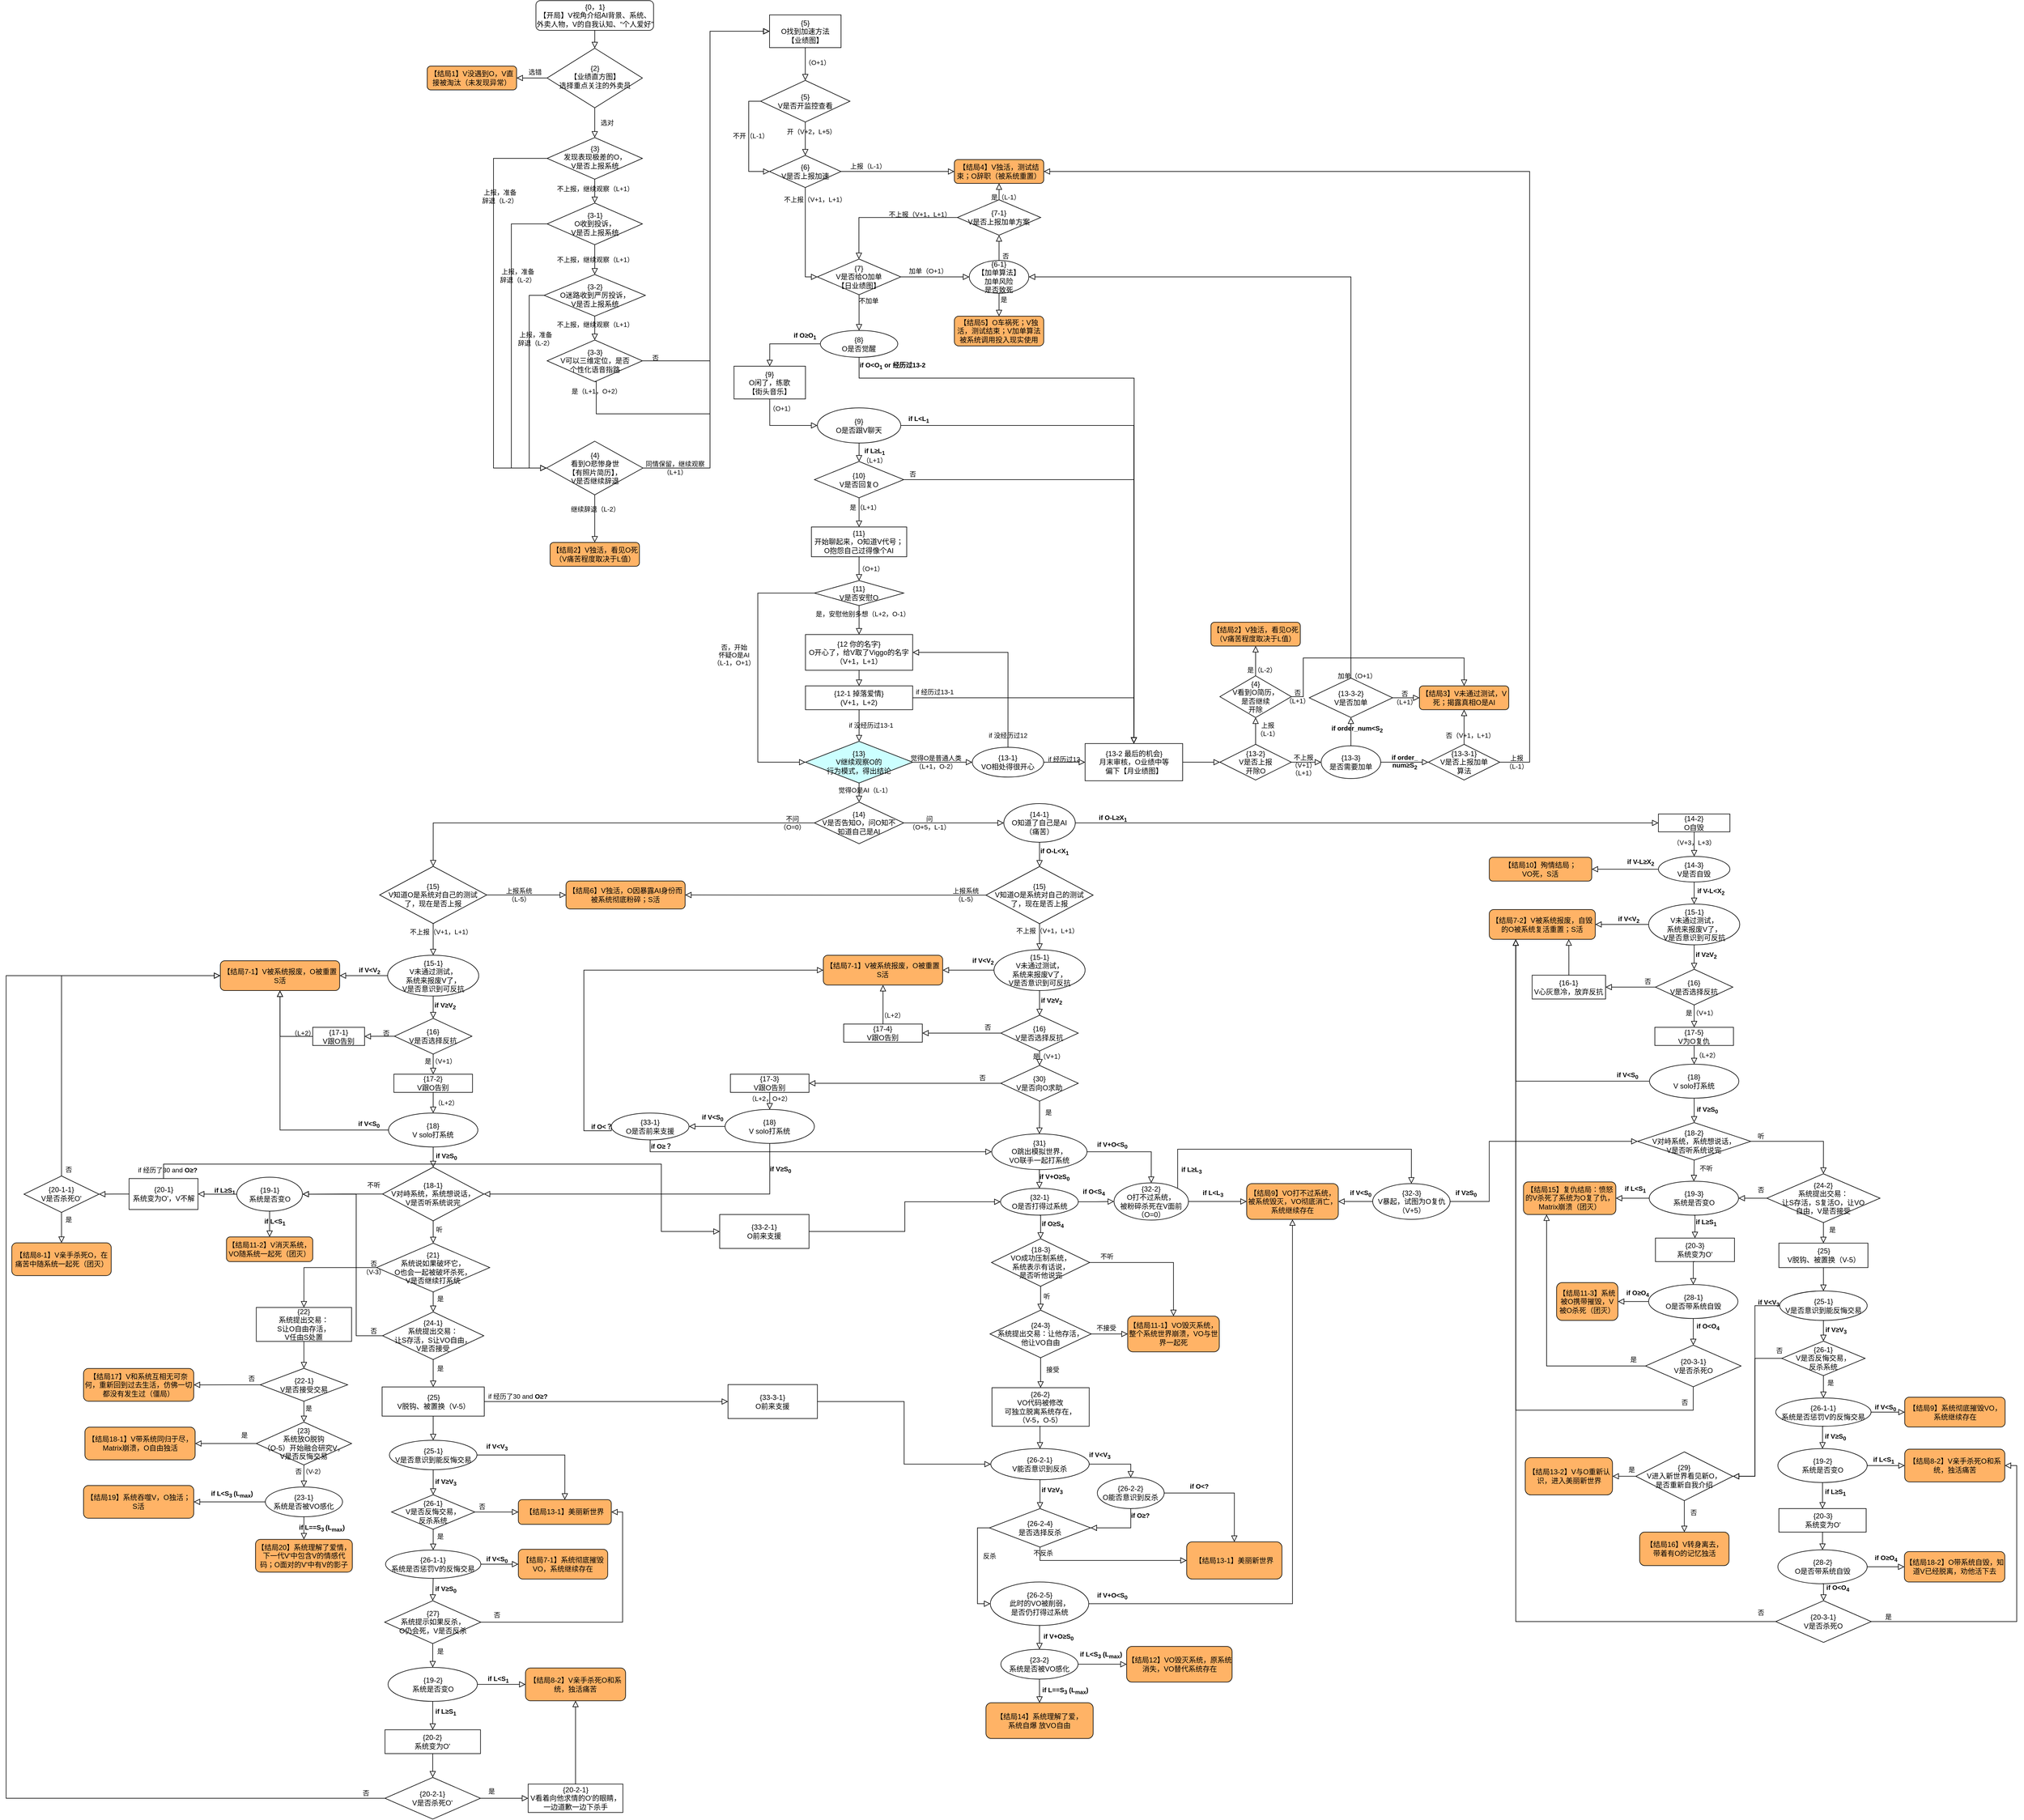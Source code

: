 <mxfile version="13.6.2" type="device"><diagram id="C5RBs43oDa-KdzZeNtuy" name="Page-1"><mxGraphModel dx="2596" dy="1712" grid="1" gridSize="10" guides="1" tooltips="1" connect="1" arrows="1" fold="1" page="1" pageScale="1" pageWidth="827" pageHeight="1169" math="0" shadow="0"><root><mxCell id="WIyWlLk6GJQsqaUBKTNV-0"/><mxCell id="WIyWlLk6GJQsqaUBKTNV-1" parent="WIyWlLk6GJQsqaUBKTNV-0"/><mxCell id="WIyWlLk6GJQsqaUBKTNV-2" value="" style="rounded=0;html=1;jettySize=auto;orthogonalLoop=1;fontSize=11;endArrow=block;endFill=0;endSize=8;strokeWidth=1;shadow=0;labelBackgroundColor=none;edgeStyle=orthogonalEdgeStyle;" parent="WIyWlLk6GJQsqaUBKTNV-1" source="WIyWlLk6GJQsqaUBKTNV-3" target="WIyWlLk6GJQsqaUBKTNV-6" edge="1"><mxGeometry relative="1" as="geometry"/></mxCell><mxCell id="WIyWlLk6GJQsqaUBKTNV-3" value="{0，1}&lt;br&gt;【开局】V视角介绍AI背景、系统、外卖人物，V的自我认知、“个人爱好”" style="rounded=1;whiteSpace=wrap;html=1;fontSize=12;glass=0;strokeWidth=1;shadow=0;" parent="WIyWlLk6GJQsqaUBKTNV-1" vertex="1"><mxGeometry x="-418.25" y="-944" width="197.5" height="50" as="geometry"/></mxCell><mxCell id="WIyWlLk6GJQsqaUBKTNV-4" value="选对" style="rounded=0;html=1;jettySize=auto;orthogonalLoop=1;fontSize=11;endArrow=block;endFill=0;endSize=8;strokeWidth=1;shadow=0;labelBackgroundColor=none;edgeStyle=orthogonalEdgeStyle;" parent="WIyWlLk6GJQsqaUBKTNV-1" source="WIyWlLk6GJQsqaUBKTNV-6" target="WIyWlLk6GJQsqaUBKTNV-10" edge="1"><mxGeometry y="20" relative="1" as="geometry"><mxPoint as="offset"/></mxGeometry></mxCell><mxCell id="WIyWlLk6GJQsqaUBKTNV-5" value="选错" style="edgeStyle=orthogonalEdgeStyle;rounded=0;html=1;jettySize=auto;orthogonalLoop=1;fontSize=11;endArrow=block;endFill=0;endSize=8;strokeWidth=1;shadow=0;labelBackgroundColor=none;exitX=0;exitY=0.5;exitDx=0;exitDy=0;" parent="WIyWlLk6GJQsqaUBKTNV-1" source="WIyWlLk6GJQsqaUBKTNV-6" target="WIyWlLk6GJQsqaUBKTNV-7" edge="1"><mxGeometry x="-0.171" y="-10" relative="1" as="geometry"><mxPoint as="offset"/><mxPoint x="-410.75" y="-764" as="sourcePoint"/></mxGeometry></mxCell><mxCell id="WIyWlLk6GJQsqaUBKTNV-6" value="{2}&lt;br&gt;【业绩直方图】&lt;br&gt;选择重点关注的外卖员" style="rhombus;whiteSpace=wrap;html=1;shadow=0;fontFamily=Helvetica;fontSize=12;align=center;strokeWidth=1;spacing=6;spacingTop=-4;" parent="WIyWlLk6GJQsqaUBKTNV-1" vertex="1"><mxGeometry x="-399.5" y="-864" width="160" height="100" as="geometry"/></mxCell><mxCell id="WIyWlLk6GJQsqaUBKTNV-7" value="【结局1】V没遇到O，V直接被淘汰（未发现异常）" style="rounded=1;whiteSpace=wrap;html=1;fontSize=12;glass=0;strokeWidth=1;shadow=0;fillColor=#FFB366;" parent="WIyWlLk6GJQsqaUBKTNV-1" vertex="1"><mxGeometry x="-600.75" y="-834" width="150" height="40" as="geometry"/></mxCell><mxCell id="WIyWlLk6GJQsqaUBKTNV-8" value="不上报，继续观察（L+1）" style="rounded=0;html=1;jettySize=auto;orthogonalLoop=1;fontSize=11;endArrow=block;endFill=0;endSize=8;strokeWidth=1;shadow=0;labelBackgroundColor=none;edgeStyle=orthogonalEdgeStyle;entryX=0.5;entryY=0;entryDx=0;entryDy=0;" parent="WIyWlLk6GJQsqaUBKTNV-1" source="WIyWlLk6GJQsqaUBKTNV-10" target="jrFlW1VHrTE0a6_otgkp-2" edge="1"><mxGeometry x="-0.2" relative="1" as="geometry"><mxPoint as="offset"/><mxPoint x="-319.5" y="-624" as="targetPoint"/></mxGeometry></mxCell><mxCell id="WIyWlLk6GJQsqaUBKTNV-10" value="{3}&lt;br&gt;发现表现极差的O，&lt;br&gt;V是否上报系统" style="rhombus;whiteSpace=wrap;html=1;shadow=0;fontFamily=Helvetica;fontSize=12;align=center;strokeWidth=1;spacing=6;spacingTop=-4;" parent="WIyWlLk6GJQsqaUBKTNV-1" vertex="1"><mxGeometry x="-399.5" y="-714" width="160" height="70" as="geometry"/></mxCell><mxCell id="jrFlW1VHrTE0a6_otgkp-0" value="{4}&lt;br&gt;看到O悲惨身世&lt;br&gt;【有照片简历】，&lt;br&gt;V是否继续辞退" style="rhombus;whiteSpace=wrap;html=1;fillColor=#FFFFFF;" parent="WIyWlLk6GJQsqaUBKTNV-1" vertex="1"><mxGeometry x="-400.37" y="-204" width="161.75" height="90" as="geometry"/></mxCell><mxCell id="jrFlW1VHrTE0a6_otgkp-2" value="{3-1}&lt;br&gt;O收到投诉，&lt;br&gt;V是否上报系统" style="rhombus;whiteSpace=wrap;html=1;fillColor=#FFFFFF;" parent="WIyWlLk6GJQsqaUBKTNV-1" vertex="1"><mxGeometry x="-399.5" y="-604" width="160" height="70" as="geometry"/></mxCell><mxCell id="jrFlW1VHrTE0a6_otgkp-4" value="{3-2}&lt;br&gt;O迷路收到严厉投诉，&lt;br&gt;V是否上报系统" style="rhombus;whiteSpace=wrap;html=1;fillColor=#FFFFFF;" parent="WIyWlLk6GJQsqaUBKTNV-1" vertex="1"><mxGeometry x="-404.5" y="-484" width="170" height="70" as="geometry"/></mxCell><mxCell id="jrFlW1VHrTE0a6_otgkp-7" value="不上报，继续观察（L+1）" style="rounded=0;html=1;jettySize=auto;orthogonalLoop=1;fontSize=11;endArrow=block;endFill=0;endSize=8;strokeWidth=1;shadow=0;labelBackgroundColor=none;edgeStyle=orthogonalEdgeStyle;entryX=0.5;entryY=0;entryDx=0;entryDy=0;exitX=0.5;exitY=1;exitDx=0;exitDy=0;" parent="WIyWlLk6GJQsqaUBKTNV-1" source="jrFlW1VHrTE0a6_otgkp-2" target="jrFlW1VHrTE0a6_otgkp-4" edge="1"><mxGeometry relative="1" as="geometry"><mxPoint as="offset"/><mxPoint x="-309.5" y="-634" as="sourcePoint"/><mxPoint x="-309.5" y="-584" as="targetPoint"/></mxGeometry></mxCell><mxCell id="jrFlW1VHrTE0a6_otgkp-12" value="【结局2】V独活，看见O死（V痛苦程度取决于L值）" style="rounded=1;whiteSpace=wrap;html=1;fontSize=12;glass=0;strokeWidth=1;shadow=0;fillColor=#FFB366;" parent="WIyWlLk6GJQsqaUBKTNV-1" vertex="1"><mxGeometry x="-394.5" y="-34" width="150" height="40" as="geometry"/></mxCell><mxCell id="jrFlW1VHrTE0a6_otgkp-15" value="继续辞退（L-2）" style="edgeStyle=orthogonalEdgeStyle;rounded=0;html=1;jettySize=auto;orthogonalLoop=1;fontSize=11;endArrow=block;endFill=0;endSize=8;strokeWidth=1;shadow=0;labelBackgroundColor=none;exitX=0.5;exitY=1;exitDx=0;exitDy=0;entryX=0.5;entryY=0;entryDx=0;entryDy=0;" parent="WIyWlLk6GJQsqaUBKTNV-1" source="jrFlW1VHrTE0a6_otgkp-0" target="jrFlW1VHrTE0a6_otgkp-12" edge="1"><mxGeometry x="-0.4" relative="1" as="geometry"><mxPoint as="offset"/><mxPoint x="-229.5" y="-269" as="sourcePoint"/><mxPoint x="-269.5" y="96" as="targetPoint"/></mxGeometry></mxCell><mxCell id="jrFlW1VHrTE0a6_otgkp-18" value="{5}&lt;br&gt;O找到加速方法&lt;br&gt;【业绩图】" style="shape=square;whiteSpace=wrap;html=1;fillColor=#FFFFFF;" parent="WIyWlLk6GJQsqaUBKTNV-1" vertex="1"><mxGeometry x="-26.04" y="-920" width="120" height="55" as="geometry"/></mxCell><mxCell id="jrFlW1VHrTE0a6_otgkp-19" value="同情保留，继续观察&lt;br&gt;（L+1）" style="edgeStyle=orthogonalEdgeStyle;rounded=0;html=1;jettySize=auto;orthogonalLoop=1;fontSize=11;endArrow=block;endFill=0;endSize=8;strokeWidth=1;shadow=0;labelBackgroundColor=none;exitX=1;exitY=0.5;exitDx=0;exitDy=0;entryX=0;entryY=0.5;entryDx=0;entryDy=0;" parent="WIyWlLk6GJQsqaUBKTNV-1" source="jrFlW1VHrTE0a6_otgkp-0" target="jrFlW1VHrTE0a6_otgkp-18" edge="1"><mxGeometry x="-0.886" relative="1" as="geometry"><mxPoint as="offset"/><mxPoint x="194.25" y="-815" as="sourcePoint"/><mxPoint x="-200" y="-890" as="targetPoint"/><Array as="points"><mxPoint x="-126" y="-160"/><mxPoint x="-126" y="-892"/><mxPoint x="-126" y="-892"/></Array></mxGeometry></mxCell><mxCell id="jrFlW1VHrTE0a6_otgkp-22" value="上报，准备&lt;br&gt;辞退（L-2）" style="rounded=0;html=1;jettySize=auto;orthogonalLoop=1;fontSize=11;endArrow=block;endFill=0;endSize=8;strokeWidth=1;shadow=0;labelBackgroundColor=none;edgeStyle=orthogonalEdgeStyle;exitX=0;exitY=0.5;exitDx=0;exitDy=0;entryX=0;entryY=0.5;entryDx=0;entryDy=0;" parent="WIyWlLk6GJQsqaUBKTNV-1" source="jrFlW1VHrTE0a6_otgkp-4" target="jrFlW1VHrTE0a6_otgkp-0" edge="1"><mxGeometry x="-0.432" y="10" relative="1" as="geometry"><mxPoint as="offset"/><mxPoint x="-309.5" y="-634" as="sourcePoint"/><mxPoint x="-389.5" y="-309" as="targetPoint"/><Array as="points"><mxPoint x="-429.5" y="-449"/><mxPoint x="-429.5" y="-159"/></Array></mxGeometry></mxCell><mxCell id="jrFlW1VHrTE0a6_otgkp-23" value="上报，准备&lt;br&gt;辞退（L-2）" style="rounded=0;html=1;jettySize=auto;orthogonalLoop=1;fontSize=11;endArrow=block;endFill=0;endSize=8;strokeWidth=1;shadow=0;labelBackgroundColor=none;edgeStyle=orthogonalEdgeStyle;entryX=0;entryY=0.5;entryDx=0;entryDy=0;exitX=0;exitY=0.5;exitDx=0;exitDy=0;" parent="WIyWlLk6GJQsqaUBKTNV-1" source="jrFlW1VHrTE0a6_otgkp-2" target="jrFlW1VHrTE0a6_otgkp-0" edge="1"><mxGeometry x="-0.446" y="10" relative="1" as="geometry"><mxPoint as="offset"/><mxPoint x="-309.5" y="-394" as="sourcePoint"/><mxPoint x="-309.5" y="-344" as="targetPoint"/><Array as="points"><mxPoint x="-459.5" y="-569"/><mxPoint x="-459.5" y="-159"/></Array></mxGeometry></mxCell><mxCell id="jrFlW1VHrTE0a6_otgkp-24" value="上报，准备&lt;br&gt;辞退（L-2）" style="rounded=0;html=1;jettySize=auto;orthogonalLoop=1;fontSize=11;endArrow=block;endFill=0;endSize=8;strokeWidth=1;shadow=0;labelBackgroundColor=none;edgeStyle=orthogonalEdgeStyle;entryX=0;entryY=0.5;entryDx=0;entryDy=0;exitX=0;exitY=0.5;exitDx=0;exitDy=0;" parent="WIyWlLk6GJQsqaUBKTNV-1" source="WIyWlLk6GJQsqaUBKTNV-10" target="jrFlW1VHrTE0a6_otgkp-0" edge="1"><mxGeometry x="-0.56" y="10" relative="1" as="geometry"><mxPoint as="offset"/><mxPoint x="-299.5" y="-384" as="sourcePoint"/><mxPoint x="-299.5" y="-334" as="targetPoint"/><Array as="points"><mxPoint x="-489.5" y="-679"/><mxPoint x="-489.5" y="-159"/></Array></mxGeometry></mxCell><mxCell id="jrFlW1VHrTE0a6_otgkp-28" value="不上报，继续观察（L+1）" style="edgeStyle=orthogonalEdgeStyle;rounded=0;html=1;jettySize=auto;orthogonalLoop=1;fontSize=11;endArrow=block;endFill=0;endSize=8;strokeWidth=1;shadow=0;labelBackgroundColor=none;exitX=0.5;exitY=1;exitDx=0;exitDy=0;entryX=0.5;entryY=0;entryDx=0;entryDy=0;" parent="WIyWlLk6GJQsqaUBKTNV-1" source="jrFlW1VHrTE0a6_otgkp-4" target="fPWc2UDv7MdxhOa14TVT-1" edge="1"><mxGeometry x="-0.333" relative="1" as="geometry"><mxPoint as="offset"/><mxPoint x="-309.5" y="-34" as="sourcePoint"/><mxPoint x="-319.5" y="-384" as="targetPoint"/></mxGeometry></mxCell><mxCell id="jrFlW1VHrTE0a6_otgkp-33" value="{7-1}&lt;br&gt;V是否上报加单方案" style="rhombus;whiteSpace=wrap;html=1;fillColor=#FFFFFF;" parent="WIyWlLk6GJQsqaUBKTNV-1" vertex="1"><mxGeometry x="289.25" y="-609.5" width="140" height="59.5" as="geometry"/></mxCell><mxCell id="jrFlW1VHrTE0a6_otgkp-35" value="上报（L-1）" style="edgeStyle=orthogonalEdgeStyle;rounded=0;html=1;jettySize=auto;orthogonalLoop=1;fontSize=11;endArrow=block;endFill=0;endSize=8;strokeWidth=1;shadow=0;labelBackgroundColor=none;exitX=1;exitY=0.5;exitDx=0;exitDy=0;entryX=0;entryY=0.5;entryDx=0;entryDy=0;" parent="WIyWlLk6GJQsqaUBKTNV-1" source="NqtqLWktw0YK0ovxqa14-0" target="jrFlW1VHrTE0a6_otgkp-37" edge="1"><mxGeometry x="-0.524" y="9" relative="1" as="geometry"><mxPoint as="offset"/><mxPoint x="-95.75" y="-776" as="sourcePoint"/><mxPoint x="54.25" y="-506" as="targetPoint"/></mxGeometry></mxCell><mxCell id="jrFlW1VHrTE0a6_otgkp-36" value="{7}&lt;br&gt;V是否给O加单&lt;br&gt;【日业绩图】" style="rhombus;whiteSpace=wrap;html=1;" parent="WIyWlLk6GJQsqaUBKTNV-1" vertex="1"><mxGeometry x="54.25" y="-510" width="140" height="60" as="geometry"/></mxCell><mxCell id="jrFlW1VHrTE0a6_otgkp-37" value="【结局4】V独活，测试结束；O辞职（被系统重置）" style="rounded=1;whiteSpace=wrap;html=1;fontSize=12;glass=0;strokeWidth=1;shadow=0;fillColor=#FFB366;" parent="WIyWlLk6GJQsqaUBKTNV-1" vertex="1"><mxGeometry x="284.25" y="-677" width="150" height="40" as="geometry"/></mxCell><mxCell id="jrFlW1VHrTE0a6_otgkp-39" value="不上报（V+1，L+1）" style="edgeStyle=orthogonalEdgeStyle;rounded=0;html=1;jettySize=auto;orthogonalLoop=1;fontSize=11;endArrow=block;endFill=0;endSize=8;strokeWidth=1;shadow=0;labelBackgroundColor=none;exitX=0;exitY=0.5;exitDx=0;exitDy=0;" parent="WIyWlLk6GJQsqaUBKTNV-1" source="jrFlW1VHrTE0a6_otgkp-33" edge="1"><mxGeometry x="-0.465" y="-5" relative="1" as="geometry"><mxPoint as="offset"/><mxPoint x="204.25" y="-615" as="sourcePoint"/><mxPoint x="124" y="-510" as="targetPoint"/><Array as="points"><mxPoint x="124" y="-580"/></Array></mxGeometry></mxCell><mxCell id="jrFlW1VHrTE0a6_otgkp-41" value="加单（O+1）" style="edgeStyle=orthogonalEdgeStyle;rounded=0;html=1;jettySize=auto;orthogonalLoop=1;fontSize=11;endArrow=block;endFill=0;endSize=8;strokeWidth=1;shadow=0;labelBackgroundColor=none;exitX=1;exitY=0.5;exitDx=0;exitDy=0;entryX=0;entryY=0.5;entryDx=0;entryDy=0;" parent="WIyWlLk6GJQsqaUBKTNV-1" source="jrFlW1VHrTE0a6_otgkp-36" target="IBq5DCMYN0cnCOkj18FY-2" edge="1"><mxGeometry x="-0.204" y="10" relative="1" as="geometry"><mxPoint as="offset"/><mxPoint x="134.25" y="-555" as="sourcePoint"/><mxPoint x="242.25" y="-480" as="targetPoint"/></mxGeometry></mxCell><mxCell id="jrFlW1VHrTE0a6_otgkp-47" value="【结局5】O车祸死；V独活，测试结束；V加单算法被系统调用投入现实使用" style="rounded=1;whiteSpace=wrap;html=1;fontSize=12;glass=0;strokeWidth=1;shadow=0;fillColor=#FFB366;" parent="WIyWlLk6GJQsqaUBKTNV-1" vertex="1"><mxGeometry x="284.25" y="-414" width="150" height="50" as="geometry"/></mxCell><mxCell id="jrFlW1VHrTE0a6_otgkp-48" value="是" style="edgeStyle=orthogonalEdgeStyle;rounded=0;html=1;jettySize=auto;orthogonalLoop=1;fontSize=11;endArrow=block;endFill=0;endSize=8;strokeWidth=1;shadow=0;labelBackgroundColor=none;exitX=0.5;exitY=1;exitDx=0;exitDy=0;entryX=0.5;entryY=0;entryDx=0;entryDy=0;" parent="WIyWlLk6GJQsqaUBKTNV-1" source="IBq5DCMYN0cnCOkj18FY-2" target="jrFlW1VHrTE0a6_otgkp-47" edge="1"><mxGeometry x="-0.455" y="8" relative="1" as="geometry"><mxPoint as="offset"/><mxPoint x="697.25" y="-480" as="sourcePoint"/><mxPoint x="652.25" y="-475" as="targetPoint"/></mxGeometry></mxCell><mxCell id="jrFlW1VHrTE0a6_otgkp-49" value="{8}&lt;br&gt;O是否觉醒" style="ellipse;whiteSpace=wrap;html=1;fillColor=#FFFFFF;" parent="WIyWlLk6GJQsqaUBKTNV-1" vertex="1"><mxGeometry x="59.25" y="-390" width="130" height="45" as="geometry"/></mxCell><mxCell id="jrFlW1VHrTE0a6_otgkp-51" value="不加单" style="edgeStyle=orthogonalEdgeStyle;rounded=0;html=1;jettySize=auto;orthogonalLoop=1;fontSize=11;endArrow=block;endFill=0;endSize=8;strokeWidth=1;shadow=0;labelBackgroundColor=none;exitX=0.5;exitY=1;exitDx=0;exitDy=0;entryX=0.5;entryY=0;entryDx=0;entryDy=0;" parent="WIyWlLk6GJQsqaUBKTNV-1" source="jrFlW1VHrTE0a6_otgkp-36" target="jrFlW1VHrTE0a6_otgkp-49" edge="1"><mxGeometry x="-0.684" y="16" relative="1" as="geometry"><mxPoint as="offset"/><mxPoint x="134.25" y="-515" as="sourcePoint"/><mxPoint x="124.25" y="-355" as="targetPoint"/></mxGeometry></mxCell><mxCell id="jrFlW1VHrTE0a6_otgkp-55" value="【结局3】V未通过测试，V死；揭露真相O是AI" style="rounded=1;whiteSpace=wrap;html=1;fontSize=12;glass=0;strokeWidth=1;shadow=0;fillColor=#FFB366;" parent="WIyWlLk6GJQsqaUBKTNV-1" vertex="1"><mxGeometry x="1065" y="206.88" width="150" height="40" as="geometry"/></mxCell><mxCell id="jrFlW1VHrTE0a6_otgkp-56" value="if O&amp;lt;O&lt;sub&gt;1&lt;/sub&gt; or 经历过13-2" style="edgeStyle=orthogonalEdgeStyle;rounded=0;html=1;jettySize=auto;orthogonalLoop=1;fontSize=11;endArrow=block;endFill=0;endSize=8;strokeWidth=1;shadow=0;labelBackgroundColor=none;exitX=0.5;exitY=1;exitDx=0;exitDy=0;fontStyle=1;entryX=0.5;entryY=0;entryDx=0;entryDy=0;" parent="WIyWlLk6GJQsqaUBKTNV-1" source="jrFlW1VHrTE0a6_otgkp-49" target="fPWc2UDv7MdxhOa14TVT-15" edge="1"><mxGeometry x="-0.837" y="20" relative="1" as="geometry"><mxPoint as="offset"/><mxPoint x="134.25" y="-435" as="sourcePoint"/><mxPoint x="570" y="190" as="targetPoint"/><Array as="points"><mxPoint x="124" y="-310"/><mxPoint x="586" y="-310"/><mxPoint x="586" y="190"/></Array></mxGeometry></mxCell><mxCell id="jrFlW1VHrTE0a6_otgkp-57" value="{9}&lt;br&gt;O闲了，练歌&lt;br&gt;【街头音乐】" style="shape=square;whiteSpace=wrap;html=1;fillColor=#FFFFFF;" parent="WIyWlLk6GJQsqaUBKTNV-1" vertex="1"><mxGeometry x="-85.75" y="-330" width="120" height="55" as="geometry"/></mxCell><mxCell id="jrFlW1VHrTE0a6_otgkp-58" value="if O≥O&lt;sub&gt;1&lt;/sub&gt;" style="edgeStyle=orthogonalEdgeStyle;rounded=0;html=1;jettySize=auto;orthogonalLoop=1;fontSize=11;endArrow=block;endFill=0;endSize=8;strokeWidth=1;shadow=0;labelBackgroundColor=none;exitX=0;exitY=0.5;exitDx=0;exitDy=0;entryX=0.5;entryY=0;entryDx=0;entryDy=0;fontStyle=1" parent="WIyWlLk6GJQsqaUBKTNV-1" source="jrFlW1VHrTE0a6_otgkp-49" target="jrFlW1VHrTE0a6_otgkp-57" edge="1"><mxGeometry x="-0.577" y="-13" relative="1" as="geometry"><mxPoint as="offset"/><mxPoint x="69.25" y="-337.5" as="sourcePoint"/><mxPoint x="-18.75" y="-337.5" as="targetPoint"/></mxGeometry></mxCell><mxCell id="jrFlW1VHrTE0a6_otgkp-59" value="{9}&lt;br&gt;O是否跟V聊天" style="ellipse;whiteSpace=wrap;html=1;fillColor=#FFFFFF;" parent="WIyWlLk6GJQsqaUBKTNV-1" vertex="1"><mxGeometry x="54.25" y="-260" width="140" height="59" as="geometry"/></mxCell><mxCell id="jrFlW1VHrTE0a6_otgkp-61" value="if L&amp;lt;L&lt;sub&gt;1&lt;/sub&gt;" style="edgeStyle=orthogonalEdgeStyle;rounded=0;html=1;jettySize=auto;orthogonalLoop=1;fontSize=11;endArrow=block;endFill=0;endSize=8;strokeWidth=1;shadow=0;labelBackgroundColor=none;exitX=1;exitY=0.5;exitDx=0;exitDy=0;fontStyle=1;entryX=0.5;entryY=0;entryDx=0;entryDy=0;" parent="WIyWlLk6GJQsqaUBKTNV-1" source="jrFlW1VHrTE0a6_otgkp-59" target="fPWc2UDv7MdxhOa14TVT-15" edge="1"><mxGeometry x="-0.935" y="10" relative="1" as="geometry"><mxPoint as="offset"/><mxPoint x="79.25" y="-327.5" as="sourcePoint"/><mxPoint x="586" y="240" as="targetPoint"/><Array as="points"><mxPoint x="586" y="-231"/></Array></mxGeometry></mxCell><mxCell id="jrFlW1VHrTE0a6_otgkp-62" value="if L≥L&lt;sub&gt;1&lt;/sub&gt;&lt;br&gt;&lt;span style=&quot;font-weight: normal&quot;&gt;（L+1）&lt;/span&gt;" style="edgeStyle=orthogonalEdgeStyle;rounded=0;html=1;jettySize=auto;orthogonalLoop=1;fontSize=11;endArrow=block;endFill=0;endSize=8;strokeWidth=1;shadow=0;labelBackgroundColor=none;exitX=0.5;exitY=1;exitDx=0;exitDy=0;entryX=0.5;entryY=0;entryDx=0;entryDy=0;fontStyle=1" parent="WIyWlLk6GJQsqaUBKTNV-1" source="jrFlW1VHrTE0a6_otgkp-59" target="OaAijSTaCUw8LP9seZ6c-6" edge="1"><mxGeometry x="0.355" y="26" relative="1" as="geometry"><mxPoint as="offset"/><mxPoint x="134.25" y="-315" as="sourcePoint"/><mxPoint x="124.25" y="-90" as="targetPoint"/></mxGeometry></mxCell><mxCell id="jrFlW1VHrTE0a6_otgkp-63" value="{11}&lt;br&gt;开始聊起来，O知道V代号；O抱怨自己过得像个AI" style="rounded=0;whiteSpace=wrap;html=1;fillColor=#FFFFFF;" parent="WIyWlLk6GJQsqaUBKTNV-1" vertex="1"><mxGeometry x="44.25" y="-60" width="160" height="50" as="geometry"/></mxCell><mxCell id="jrFlW1VHrTE0a6_otgkp-64" value="{11}&lt;br&gt;V是否安慰O" style="rhombus;whiteSpace=wrap;html=1;fillColor=#FFFFFF;" parent="WIyWlLk6GJQsqaUBKTNV-1" vertex="1"><mxGeometry x="49.25" y="30" width="150" height="42" as="geometry"/></mxCell><mxCell id="jrFlW1VHrTE0a6_otgkp-67" value="是，安慰他别多想（L+2，O-1）" style="edgeStyle=orthogonalEdgeStyle;rounded=0;html=1;jettySize=auto;orthogonalLoop=1;fontSize=11;endArrow=block;endFill=0;endSize=8;strokeWidth=1;shadow=0;labelBackgroundColor=none;exitX=0.5;exitY=1;exitDx=0;exitDy=0;entryX=0.5;entryY=0;entryDx=0;entryDy=0;" parent="WIyWlLk6GJQsqaUBKTNV-1" source="jrFlW1VHrTE0a6_otgkp-64" target="fPWc2UDv7MdxhOa14TVT-9" edge="1"><mxGeometry x="-0.417" y="6" relative="1" as="geometry"><mxPoint as="offset"/><mxPoint x="244.25" y="90" as="sourcePoint"/><mxPoint x="124.25" y="150" as="targetPoint"/></mxGeometry></mxCell><mxCell id="jrFlW1VHrTE0a6_otgkp-68" value="{13-3}&lt;br&gt;是否需要加单" style="ellipse;whiteSpace=wrap;html=1;fillColor=#FFFFFF;" parent="WIyWlLk6GJQsqaUBKTNV-1" vertex="1"><mxGeometry x="900" y="307.5" width="100" height="55" as="geometry"/></mxCell><mxCell id="jrFlW1VHrTE0a6_otgkp-71" value="加单（O+1）" style="edgeStyle=orthogonalEdgeStyle;rounded=0;html=1;jettySize=auto;orthogonalLoop=1;fontSize=11;endArrow=block;endFill=0;endSize=8;strokeWidth=1;shadow=0;labelBackgroundColor=none;entryX=1;entryY=0.5;entryDx=0;entryDy=0;exitX=0.5;exitY=0;exitDx=0;exitDy=0;" parent="WIyWlLk6GJQsqaUBKTNV-1" source="5KQI7bo_JOPTelue8C2L-10" target="IBq5DCMYN0cnCOkj18FY-2" edge="1"><mxGeometry x="-0.994" y="-10" relative="1" as="geometry"><mxPoint as="offset"/><mxPoint x="914" y="110" as="sourcePoint"/><mxPoint x="874.25" y="-200" as="targetPoint"/><Array as="points"><mxPoint x="950" y="-480"/></Array></mxGeometry></mxCell><mxCell id="jrFlW1VHrTE0a6_otgkp-72" value="否（V+1，L+1）" style="edgeStyle=orthogonalEdgeStyle;rounded=0;html=1;jettySize=auto;orthogonalLoop=1;fontSize=11;endArrow=block;endFill=0;endSize=8;strokeWidth=1;shadow=0;labelBackgroundColor=none;exitX=0.5;exitY=0;exitDx=0;exitDy=0;entryX=0.5;entryY=1;entryDx=0;entryDy=0;" parent="WIyWlLk6GJQsqaUBKTNV-1" source="5KQI7bo_JOPTelue8C2L-8" target="jrFlW1VHrTE0a6_otgkp-55" edge="1"><mxGeometry x="-0.484" y="-10" relative="1" as="geometry"><mxPoint as="offset"/><mxPoint x="1000" y="100" as="sourcePoint"/><mxPoint x="1060" y="270" as="targetPoint"/><Array as="points"><mxPoint x="1140" y="305"/><mxPoint x="1140" y="305"/></Array></mxGeometry></mxCell><mxCell id="jrFlW1VHrTE0a6_otgkp-73" value="{13}&lt;br&gt;V继续观察O的&lt;br&gt;行为模式，得出结论" style="rhombus;whiteSpace=wrap;html=1;fillColor=#CCFFFF;" parent="WIyWlLk6GJQsqaUBKTNV-1" vertex="1"><mxGeometry x="34.25" y="300" width="180" height="70" as="geometry"/></mxCell><mxCell id="jrFlW1VHrTE0a6_otgkp-75" value="觉得O是普通人类&lt;br&gt;（L+1，O-2）" style="edgeStyle=orthogonalEdgeStyle;rounded=0;html=1;jettySize=auto;orthogonalLoop=1;fontSize=11;endArrow=block;endFill=0;endSize=8;strokeWidth=1;shadow=0;labelBackgroundColor=none;exitX=1;exitY=0.5;exitDx=0;exitDy=0;entryX=0;entryY=0.5;entryDx=0;entryDy=0;" parent="WIyWlLk6GJQsqaUBKTNV-1" source="jrFlW1VHrTE0a6_otgkp-73" target="fPWc2UDv7MdxhOa14TVT-19" edge="1"><mxGeometry x="-0.226" relative="1" as="geometry"><mxPoint as="offset"/><mxPoint x="144.25" y="50" as="sourcePoint"/><mxPoint x="314.25" y="335" as="targetPoint"/></mxGeometry></mxCell><mxCell id="jrFlW1VHrTE0a6_otgkp-76" value="{14}&lt;br&gt;V是否告知O，问O知不&lt;br&gt;知道自己是AI" style="rhombus;whiteSpace=wrap;html=1;fillColor=#FFFFFF;" parent="WIyWlLk6GJQsqaUBKTNV-1" vertex="1"><mxGeometry x="49.25" y="402" width="150" height="70" as="geometry"/></mxCell><mxCell id="jrFlW1VHrTE0a6_otgkp-77" value="觉得O是AI（L-1）" style="edgeStyle=orthogonalEdgeStyle;rounded=0;html=1;jettySize=auto;orthogonalLoop=1;fontSize=11;endArrow=block;endFill=0;endSize=8;strokeWidth=1;shadow=0;labelBackgroundColor=none;exitX=0.5;exitY=1;exitDx=0;exitDy=0;entryX=0.5;entryY=0;entryDx=0;entryDy=0;" parent="WIyWlLk6GJQsqaUBKTNV-1" source="jrFlW1VHrTE0a6_otgkp-73" target="jrFlW1VHrTE0a6_otgkp-76" edge="1"><mxGeometry x="-0.28" y="10" relative="1" as="geometry"><mxPoint as="offset"/><mxPoint x="134.25" y="242" as="sourcePoint"/><mxPoint x="134.25" y="292" as="targetPoint"/></mxGeometry></mxCell><mxCell id="jrFlW1VHrTE0a6_otgkp-80" value="问&lt;br&gt;（O+5，L-1）" style="edgeStyle=orthogonalEdgeStyle;rounded=0;html=1;jettySize=auto;orthogonalLoop=1;fontSize=11;endArrow=block;endFill=0;endSize=8;strokeWidth=1;shadow=0;labelBackgroundColor=none;exitX=1;exitY=0.5;exitDx=0;exitDy=0;entryX=0;entryY=0.5;entryDx=0;entryDy=0;" parent="WIyWlLk6GJQsqaUBKTNV-1" source="jrFlW1VHrTE0a6_otgkp-76" target="PJ7zjkLMSPY7gher87nb-0" edge="1"><mxGeometry x="-0.488" relative="1" as="geometry"><mxPoint as="offset"/><mxPoint x="134.25" y="362" as="sourcePoint"/><mxPoint x="302.25" y="437" as="targetPoint"/></mxGeometry></mxCell><mxCell id="jrFlW1VHrTE0a6_otgkp-92" value="【结局11-1】VO毁灭系统，整个系统世界崩溃，VO与世界一起死" style="rounded=1;whiteSpace=wrap;html=1;fontSize=12;glass=0;strokeWidth=1;shadow=0;fillColor=#FFB366;" parent="WIyWlLk6GJQsqaUBKTNV-1" vertex="1"><mxGeometry x="575.25" y="1265.25" width="153.75" height="60" as="geometry"/></mxCell><mxCell id="jrFlW1VHrTE0a6_otgkp-95" value="不问&lt;br&gt;（O=0）" style="edgeStyle=orthogonalEdgeStyle;rounded=0;html=1;jettySize=auto;orthogonalLoop=1;fontSize=11;endArrow=block;endFill=0;endSize=8;strokeWidth=1;shadow=0;labelBackgroundColor=none;exitX=0;exitY=0.5;exitDx=0;exitDy=0;entryX=0.5;entryY=0;entryDx=0;entryDy=0;" parent="WIyWlLk6GJQsqaUBKTNV-1" source="jrFlW1VHrTE0a6_otgkp-76" target="IBq5DCMYN0cnCOkj18FY-6" edge="1"><mxGeometry x="-0.896" relative="1" as="geometry"><mxPoint as="offset"/><mxPoint x="209.25" y="447" as="sourcePoint"/><mxPoint x="-47.75" y="437" as="targetPoint"/></mxGeometry></mxCell><mxCell id="OaAijSTaCUw8LP9seZ6c-1" value="{5}&lt;br&gt;V是否开监控查看" style="rhombus;whiteSpace=wrap;html=1;" parent="WIyWlLk6GJQsqaUBKTNV-1" vertex="1"><mxGeometry x="-41.04" y="-810" width="150" height="70" as="geometry"/></mxCell><mxCell id="OaAijSTaCUw8LP9seZ6c-3" value="开（V+2，L+5）" style="edgeStyle=orthogonalEdgeStyle;rounded=0;html=1;jettySize=auto;orthogonalLoop=1;fontSize=11;endArrow=block;endFill=0;endSize=8;strokeWidth=1;shadow=0;labelBackgroundColor=none;exitX=0.5;exitY=1;exitDx=0;exitDy=0;entryX=0.5;entryY=0;entryDx=0;entryDy=0;" parent="WIyWlLk6GJQsqaUBKTNV-1" source="OaAijSTaCUw8LP9seZ6c-1" target="NqtqLWktw0YK0ovxqa14-0" edge="1"><mxGeometry x="-0.429" y="10" relative="1" as="geometry"><mxPoint as="offset"/><mxPoint x="114.96" y="-665" as="sourcePoint"/><mxPoint x="34.71" y="-690" as="targetPoint"/></mxGeometry></mxCell><mxCell id="OaAijSTaCUw8LP9seZ6c-4" value="不开（L-1）" style="edgeStyle=orthogonalEdgeStyle;rounded=0;html=1;jettySize=auto;orthogonalLoop=1;fontSize=11;endArrow=block;endFill=0;endSize=8;strokeWidth=1;shadow=0;labelBackgroundColor=none;exitX=0;exitY=0.5;exitDx=0;exitDy=0;entryX=0;entryY=0.5;entryDx=0;entryDy=0;" parent="WIyWlLk6GJQsqaUBKTNV-1" source="OaAijSTaCUw8LP9seZ6c-1" target="NqtqLWktw0YK0ovxqa14-0" edge="1"><mxGeometry x="-0.103" y="3" relative="1" as="geometry"><mxPoint as="offset"/><mxPoint x="124.96" y="-655" as="sourcePoint"/><mxPoint x="-35.29" y="-670" as="targetPoint"/></mxGeometry></mxCell><mxCell id="OaAijSTaCUw8LP9seZ6c-6" value="{10}&lt;br&gt;V是否回复O" style="rhombus;whiteSpace=wrap;html=1;" parent="WIyWlLk6GJQsqaUBKTNV-1" vertex="1"><mxGeometry x="49.25" y="-170" width="150" height="61" as="geometry"/></mxCell><mxCell id="OaAijSTaCUw8LP9seZ6c-7" value="是（L+1）" style="edgeStyle=orthogonalEdgeStyle;rounded=0;html=1;jettySize=auto;orthogonalLoop=1;fontSize=11;endArrow=block;endFill=0;endSize=8;strokeWidth=1;shadow=0;labelBackgroundColor=none;exitX=0.5;exitY=1;exitDx=0;exitDy=0;entryX=0.5;entryY=0;entryDx=0;entryDy=0;" parent="WIyWlLk6GJQsqaUBKTNV-1" source="OaAijSTaCUw8LP9seZ6c-6" target="jrFlW1VHrTE0a6_otgkp-63" edge="1"><mxGeometry x="-0.364" y="10" relative="1" as="geometry"><mxPoint as="offset"/><mxPoint x="134.25" y="-122" as="sourcePoint"/><mxPoint x="134.25" y="-50" as="targetPoint"/></mxGeometry></mxCell><mxCell id="OaAijSTaCUw8LP9seZ6c-8" value="否" style="edgeStyle=orthogonalEdgeStyle;rounded=0;html=1;jettySize=auto;orthogonalLoop=1;fontSize=11;endArrow=block;endFill=0;endSize=8;strokeWidth=1;shadow=0;labelBackgroundColor=none;exitX=1;exitY=0.5;exitDx=0;exitDy=0;entryX=0.5;entryY=0;entryDx=0;entryDy=0;" parent="WIyWlLk6GJQsqaUBKTNV-1" source="OaAijSTaCUw8LP9seZ6c-6" target="fPWc2UDv7MdxhOa14TVT-15" edge="1"><mxGeometry x="-0.964" y="10" relative="1" as="geometry"><mxPoint as="offset"/><mxPoint x="64.25" y="-151.5" as="sourcePoint"/><mxPoint x="540" y="130" as="targetPoint"/><Array as="points"><mxPoint x="586" y="-139"/><mxPoint x="586" y="130"/></Array></mxGeometry></mxCell><mxCell id="OaAijSTaCUw8LP9seZ6c-10" value="否，开始&lt;br&gt;怀疑O是AI&lt;br&gt;（L-1，O+1）" style="edgeStyle=orthogonalEdgeStyle;rounded=0;html=1;jettySize=auto;orthogonalLoop=1;fontSize=11;endArrow=block;endFill=0;endSize=8;strokeWidth=1;shadow=0;labelBackgroundColor=none;exitX=0;exitY=0.5;exitDx=0;exitDy=0;entryX=0;entryY=0.5;entryDx=0;entryDy=0;" parent="WIyWlLk6GJQsqaUBKTNV-1" source="jrFlW1VHrTE0a6_otgkp-64" target="jrFlW1VHrTE0a6_otgkp-73" edge="1"><mxGeometry x="-0.133" y="-40" relative="1" as="geometry"><mxPoint as="offset"/><mxPoint x="14.25" y="190" as="sourcePoint"/><mxPoint x="4.25" y="290" as="targetPoint"/><Array as="points"><mxPoint x="-45.75" y="51"/><mxPoint x="-45.75" y="335"/></Array></mxGeometry></mxCell><mxCell id="OaAijSTaCUw8LP9seZ6c-14" value="{31}&lt;br&gt;O跳出模拟世界，&lt;br&gt;VO联手一起打系统" style="ellipse;whiteSpace=wrap;html=1;strokeColor=#000000;fillColor=#FFFFFF;" parent="WIyWlLk6GJQsqaUBKTNV-1" vertex="1"><mxGeometry x="347" y="959.25" width="160" height="60" as="geometry"/></mxCell><mxCell id="OaAijSTaCUw8LP9seZ6c-19" value="if V+O&amp;lt;S&lt;sub&gt;0&lt;/sub&gt;" style="edgeStyle=orthogonalEdgeStyle;rounded=0;html=1;jettySize=auto;orthogonalLoop=1;fontSize=11;endArrow=block;endFill=0;endSize=8;strokeWidth=1;shadow=0;labelBackgroundColor=none;exitX=1;exitY=0.5;exitDx=0;exitDy=0;entryX=0.5;entryY=0;entryDx=0;entryDy=0;fontStyle=1" parent="WIyWlLk6GJQsqaUBKTNV-1" source="OaAijSTaCUw8LP9seZ6c-14" target="fPWc2UDv7MdxhOa14TVT-37" edge="1"><mxGeometry x="-0.479" y="10" relative="1" as="geometry"><mxPoint as="offset"/><mxPoint x="491.5" y="1270.75" as="sourcePoint"/><mxPoint x="589" y="985.25" as="targetPoint"/><Array as="points"/></mxGeometry></mxCell><mxCell id="OaAijSTaCUw8LP9seZ6c-20" value="{18-3}&lt;br&gt;VO成功压制系统，&lt;br&gt;系统表示有话说，&lt;br&gt;是否听他说完" style="rhombus;whiteSpace=wrap;html=1;strokeColor=#000000;fillColor=#FFFFFF;" parent="WIyWlLk6GJQsqaUBKTNV-1" vertex="1"><mxGeometry x="346.5" y="1135.25" width="165" height="80" as="geometry"/></mxCell><mxCell id="OaAijSTaCUw8LP9seZ6c-21" value="if V+O≥S&lt;sub&gt;0&lt;/sub&gt;" style="edgeStyle=orthogonalEdgeStyle;rounded=0;html=1;jettySize=auto;orthogonalLoop=1;fontSize=11;endArrow=block;endFill=0;endSize=8;strokeWidth=1;shadow=0;labelBackgroundColor=none;exitX=0.5;exitY=1;exitDx=0;exitDy=0;entryX=0.5;entryY=0;entryDx=0;entryDy=0;fontStyle=1" parent="WIyWlLk6GJQsqaUBKTNV-1" source="OaAijSTaCUw8LP9seZ6c-14" target="fPWc2UDv7MdxhOa14TVT-33" edge="1"><mxGeometry x="-0.107" y="25" relative="1" as="geometry"><mxPoint as="offset"/><mxPoint x="414" y="1295.75" as="sourcePoint"/><mxPoint x="429" y="1055.25" as="targetPoint"/><Array as="points"/></mxGeometry></mxCell><mxCell id="OaAijSTaCUw8LP9seZ6c-22" value="不听" style="edgeStyle=orthogonalEdgeStyle;rounded=0;html=1;jettySize=auto;orthogonalLoop=1;fontSize=11;endArrow=block;endFill=0;endSize=8;strokeWidth=1;shadow=0;labelBackgroundColor=none;exitX=1;exitY=0.5;exitDx=0;exitDy=0;entryX=0.5;entryY=0;entryDx=0;entryDy=0;" parent="WIyWlLk6GJQsqaUBKTNV-1" source="OaAijSTaCUw8LP9seZ6c-20" target="jrFlW1VHrTE0a6_otgkp-92" edge="1"><mxGeometry x="-0.756" y="10" relative="1" as="geometry"><mxPoint as="offset"/><mxPoint x="501.5" y="1280.75" as="sourcePoint"/><mxPoint x="601.5" y="1280.75" as="targetPoint"/><Array as="points"/></mxGeometry></mxCell><mxCell id="OaAijSTaCUw8LP9seZ6c-23" value="{24-3}&lt;br&gt;系统提出交易：让他存活，&lt;br&gt;他让VO自由" style="rhombus;whiteSpace=wrap;html=1;strokeColor=#000000;fillColor=#FFFFFF;" parent="WIyWlLk6GJQsqaUBKTNV-1" vertex="1"><mxGeometry x="344" y="1255.25" width="170" height="80" as="geometry"/></mxCell><mxCell id="OaAijSTaCUw8LP9seZ6c-24" value="听" style="edgeStyle=orthogonalEdgeStyle;rounded=0;html=1;jettySize=auto;orthogonalLoop=1;fontSize=11;endArrow=block;endFill=0;endSize=8;strokeWidth=1;shadow=0;labelBackgroundColor=none;exitX=0.5;exitY=1;exitDx=0;exitDy=0;entryX=0.5;entryY=0;entryDx=0;entryDy=0;" parent="WIyWlLk6GJQsqaUBKTNV-1" source="OaAijSTaCUw8LP9seZ6c-20" target="OaAijSTaCUw8LP9seZ6c-23" edge="1"><mxGeometry x="-0.143" y="10" relative="1" as="geometry"><mxPoint as="offset"/><mxPoint x="506.5" y="1385.75" as="sourcePoint"/><mxPoint x="594" y="1385.75" as="targetPoint"/><Array as="points"/></mxGeometry></mxCell><mxCell id="OaAijSTaCUw8LP9seZ6c-25" value="不接受" style="edgeStyle=orthogonalEdgeStyle;rounded=0;html=1;jettySize=auto;orthogonalLoop=1;fontSize=11;endArrow=block;endFill=0;endSize=8;strokeWidth=1;shadow=0;labelBackgroundColor=none;exitX=1;exitY=0.5;exitDx=0;exitDy=0;entryX=0;entryY=0.5;entryDx=0;entryDy=0;" parent="WIyWlLk6GJQsqaUBKTNV-1" source="OaAijSTaCUw8LP9seZ6c-23" target="jrFlW1VHrTE0a6_otgkp-92" edge="1"><mxGeometry x="-0.184" y="10" relative="1" as="geometry"><mxPoint as="offset"/><mxPoint x="506.5" y="1385.75" as="sourcePoint"/><mxPoint x="584" y="1495.75" as="targetPoint"/><Array as="points"/></mxGeometry></mxCell><mxCell id="OaAijSTaCUw8LP9seZ6c-26" value="{26-2}&lt;br&gt;VO代码被修改&lt;br&gt;可独立脱离系统存在，&lt;br&gt;（V-5，O-5）" style="square;whiteSpace=wrap;html=1;strokeColor=#000000;fillColor=#FFFFFF;" parent="WIyWlLk6GJQsqaUBKTNV-1" vertex="1"><mxGeometry x="347.38" y="1385.5" width="163.25" height="64.75" as="geometry"/></mxCell><mxCell id="OaAijSTaCUw8LP9seZ6c-27" value="接受" style="edgeStyle=orthogonalEdgeStyle;rounded=0;html=1;jettySize=auto;orthogonalLoop=1;fontSize=11;endArrow=block;endFill=0;endSize=8;strokeWidth=1;shadow=0;labelBackgroundColor=none;exitX=0.5;exitY=1;exitDx=0;exitDy=0;entryX=0.5;entryY=0;entryDx=0;entryDy=0;" parent="WIyWlLk6GJQsqaUBKTNV-1" source="OaAijSTaCUw8LP9seZ6c-23" target="OaAijSTaCUw8LP9seZ6c-26" edge="1"><mxGeometry x="-0.2" y="20" relative="1" as="geometry"><mxPoint as="offset"/><mxPoint x="424" y="1425.75" as="sourcePoint"/><mxPoint x="424" y="1465.75" as="targetPoint"/><Array as="points"/></mxGeometry></mxCell><mxCell id="OaAijSTaCUw8LP9seZ6c-29" value="【结局12】VO毁灭系统，原系统消失，VO替代系统存在" style="rounded=1;whiteSpace=wrap;html=1;fontSize=12;glass=0;strokeWidth=1;shadow=0;fillColor=#FFB366;" parent="WIyWlLk6GJQsqaUBKTNV-1" vertex="1"><mxGeometry x="573.5" y="1820" width="177" height="59.88" as="geometry"/></mxCell><mxCell id="OaAijSTaCUw8LP9seZ6c-31" value="【结局13-1】美丽新世界" style="rounded=1;whiteSpace=wrap;html=1;fontSize=12;glass=0;strokeWidth=1;shadow=0;fillColor=#FFB366;" parent="WIyWlLk6GJQsqaUBKTNV-1" vertex="1"><mxGeometry x="674.25" y="1644.37" width="160" height="62.5" as="geometry"/></mxCell><mxCell id="OaAijSTaCUw8LP9seZ6c-32" value="不反杀" style="edgeStyle=orthogonalEdgeStyle;rounded=0;html=1;jettySize=auto;orthogonalLoop=1;fontSize=11;endArrow=block;endFill=0;endSize=8;strokeWidth=1;shadow=0;labelBackgroundColor=none;exitX=0.5;exitY=1;exitDx=0;exitDy=0;entryX=0;entryY=0.5;entryDx=0;entryDy=0;" parent="WIyWlLk6GJQsqaUBKTNV-1" source="PJ7zjkLMSPY7gher87nb-122" target="OaAijSTaCUw8LP9seZ6c-31" edge="1"><mxGeometry x="-0.799" y="13" relative="1" as="geometry"><mxPoint as="offset"/><mxPoint x="529.25" y="1450" as="sourcePoint"/><mxPoint x="562.25" y="1430" as="targetPoint"/><Array as="points"/></mxGeometry></mxCell><mxCell id="fPWc2UDv7MdxhOa14TVT-1" value="{3-3}&lt;br&gt;V可以三维定位，是否&lt;br&gt;个性化语音指路" style="rhombus;whiteSpace=wrap;html=1;" parent="WIyWlLk6GJQsqaUBKTNV-1" vertex="1"><mxGeometry x="-399.5" y="-374" width="160" height="70" as="geometry"/></mxCell><mxCell id="fPWc2UDv7MdxhOa14TVT-2" value="是（L+1，O+2）" style="edgeStyle=orthogonalEdgeStyle;rounded=0;html=1;jettySize=auto;orthogonalLoop=1;fontSize=11;endArrow=block;endFill=0;endSize=8;strokeWidth=1;shadow=0;labelBackgroundColor=none;exitX=0.5;exitY=1;exitDx=0;exitDy=0;entryX=0;entryY=0.5;entryDx=0;entryDy=0;" parent="WIyWlLk6GJQsqaUBKTNV-1" source="fPWc2UDv7MdxhOa14TVT-1" target="jrFlW1VHrTE0a6_otgkp-18" edge="1"><mxGeometry x="-0.964" relative="1" as="geometry"><mxPoint as="offset"/><mxPoint x="-95.75" y="-720" as="sourcePoint"/><mxPoint x="-60" y="-890" as="targetPoint"/><Array as="points"><mxPoint x="-317" y="-304"/><mxPoint x="-317" y="-250"/><mxPoint x="-126" y="-250"/><mxPoint x="-126" y="-892"/></Array></mxGeometry></mxCell><mxCell id="fPWc2UDv7MdxhOa14TVT-3" value="否" style="edgeStyle=orthogonalEdgeStyle;rounded=0;html=1;jettySize=auto;orthogonalLoop=1;fontSize=11;endArrow=block;endFill=0;endSize=8;strokeWidth=1;shadow=0;labelBackgroundColor=none;exitX=1;exitY=0.5;exitDx=0;exitDy=0;entryX=0;entryY=0.5;entryDx=0;entryDy=0;" parent="WIyWlLk6GJQsqaUBKTNV-1" source="fPWc2UDv7MdxhOa14TVT-1" target="jrFlW1VHrTE0a6_otgkp-18" edge="1"><mxGeometry x="-0.945" y="5" relative="1" as="geometry"><mxPoint as="offset"/><mxPoint x="-85.75" y="-710" as="sourcePoint"/><mxPoint x="-100" y="-980" as="targetPoint"/><Array as="points"><mxPoint x="-126" y="-339"/><mxPoint x="-126" y="-892"/></Array></mxGeometry></mxCell><mxCell id="fPWc2UDv7MdxhOa14TVT-5" value="（O+1）" style="edgeStyle=orthogonalEdgeStyle;rounded=0;html=1;jettySize=auto;orthogonalLoop=1;fontSize=11;endArrow=block;endFill=0;endSize=8;strokeWidth=1;shadow=0;labelBackgroundColor=none;exitX=0.5;exitY=1;exitDx=0;exitDy=0;entryX=0.5;entryY=0;entryDx=0;entryDy=0;" parent="WIyWlLk6GJQsqaUBKTNV-1" source="jrFlW1VHrTE0a6_otgkp-18" target="OaAijSTaCUw8LP9seZ6c-1" edge="1"><mxGeometry x="-0.091" y="20" relative="1" as="geometry"><mxPoint as="offset"/><mxPoint x="44.96" y="-730" as="sourcePoint"/><mxPoint x="44.96" y="-690" as="targetPoint"/></mxGeometry></mxCell><mxCell id="fPWc2UDv7MdxhOa14TVT-6" value="（O+1）" style="edgeStyle=orthogonalEdgeStyle;rounded=0;html=1;jettySize=auto;orthogonalLoop=1;fontSize=11;endArrow=block;endFill=0;endSize=8;strokeWidth=1;shadow=0;labelBackgroundColor=none;exitX=0.5;exitY=1;exitDx=0;exitDy=0;entryX=0;entryY=0.5;entryDx=0;entryDy=0;" parent="WIyWlLk6GJQsqaUBKTNV-1" source="jrFlW1VHrTE0a6_otgkp-57" target="jrFlW1VHrTE0a6_otgkp-59" edge="1"><mxGeometry x="0.036" y="30" relative="1" as="geometry"><mxPoint y="1" as="offset"/><mxPoint x="69.25" y="-357.5" as="sourcePoint"/><mxPoint x="-15.75" y="-277" as="targetPoint"/></mxGeometry></mxCell><mxCell id="fPWc2UDv7MdxhOa14TVT-7" value="（O+1）" style="edgeStyle=orthogonalEdgeStyle;rounded=0;html=1;jettySize=auto;orthogonalLoop=1;fontSize=11;endArrow=block;endFill=0;endSize=8;strokeWidth=1;shadow=0;labelBackgroundColor=none;exitX=0.5;exitY=1;exitDx=0;exitDy=0;entryX=0.5;entryY=0;entryDx=0;entryDy=0;" parent="WIyWlLk6GJQsqaUBKTNV-1" source="jrFlW1VHrTE0a6_otgkp-63" target="jrFlW1VHrTE0a6_otgkp-64" edge="1"><mxGeometry y="20" relative="1" as="geometry"><mxPoint as="offset"/><mxPoint x="134.25" y="-24" as="sourcePoint"/><mxPoint x="134.25" y="20" as="targetPoint"/></mxGeometry></mxCell><mxCell id="fPWc2UDv7MdxhOa14TVT-8" value="{12-1 掉落爱情}&lt;br&gt;(V+1，L+2)" style="rounded=0;whiteSpace=wrap;html=1;" parent="WIyWlLk6GJQsqaUBKTNV-1" vertex="1"><mxGeometry x="34.25" y="206.88" width="180" height="40" as="geometry"/></mxCell><mxCell id="fPWc2UDv7MdxhOa14TVT-9" value="&lt;span&gt;{12 你的名字}&lt;/span&gt;&lt;br&gt;&lt;span&gt;O开心了，给V取了Viggo的名字&lt;/span&gt;&lt;br&gt;&lt;span&gt;（V+1，L+1）&lt;/span&gt;" style="square;whiteSpace=wrap;html=1;" parent="WIyWlLk6GJQsqaUBKTNV-1" vertex="1"><mxGeometry x="34.25" y="120.63" width="180" height="60" as="geometry"/></mxCell><mxCell id="fPWc2UDv7MdxhOa14TVT-11" value="" style="edgeStyle=orthogonalEdgeStyle;rounded=0;html=1;jettySize=auto;orthogonalLoop=1;fontSize=11;endArrow=block;endFill=0;endSize=8;strokeWidth=1;shadow=0;labelBackgroundColor=none;exitX=0.5;exitY=1;exitDx=0;exitDy=0;entryX=0.5;entryY=0;entryDx=0;entryDy=0;fontStyle=1" parent="WIyWlLk6GJQsqaUBKTNV-1" source="fPWc2UDv7MdxhOa14TVT-9" target="fPWc2UDv7MdxhOa14TVT-8" edge="1"><mxGeometry y="20" relative="1" as="geometry"><mxPoint as="offset"/><mxPoint x="134.25" y="68.88" as="sourcePoint"/><mxPoint x="134.25" y="116.88" as="targetPoint"/></mxGeometry></mxCell><mxCell id="fPWc2UDv7MdxhOa14TVT-13" value="if 没经历过13-1" style="edgeStyle=orthogonalEdgeStyle;rounded=0;html=1;jettySize=auto;orthogonalLoop=1;fontSize=11;endArrow=block;endFill=0;endSize=8;strokeWidth=1;shadow=0;labelBackgroundColor=none;exitX=0.5;exitY=1;exitDx=0;exitDy=0;entryX=0.5;entryY=0;entryDx=0;entryDy=0;" parent="WIyWlLk6GJQsqaUBKTNV-1" source="fPWc2UDv7MdxhOa14TVT-8" target="jrFlW1VHrTE0a6_otgkp-73" edge="1"><mxGeometry y="20" relative="1" as="geometry"><mxPoint as="offset"/><mxPoint x="144.25" y="200" as="sourcePoint"/><mxPoint x="144.25" y="240" as="targetPoint"/></mxGeometry></mxCell><mxCell id="fPWc2UDv7MdxhOa14TVT-14" value="if 经历过13-1" style="edgeStyle=orthogonalEdgeStyle;rounded=0;html=1;jettySize=auto;orthogonalLoop=1;fontSize=11;endArrow=block;endFill=0;endSize=8;strokeWidth=1;shadow=0;labelBackgroundColor=none;exitX=1;exitY=0.5;exitDx=0;exitDy=0;entryX=0.5;entryY=0;entryDx=0;entryDy=0;" parent="WIyWlLk6GJQsqaUBKTNV-1" source="fPWc2UDv7MdxhOa14TVT-8" target="fPWc2UDv7MdxhOa14TVT-15" edge="1"><mxGeometry x="-0.836" y="10" relative="1" as="geometry"><mxPoint as="offset"/><mxPoint x="269.22" y="210" as="sourcePoint"/><mxPoint x="540" y="180" as="targetPoint"/><Array as="points"><mxPoint x="586" y="227"/></Array></mxGeometry></mxCell><mxCell id="fPWc2UDv7MdxhOa14TVT-15" value="{13-2 最后的机会}&lt;br&gt;月末审核，O业绩中等&lt;br&gt;偏下【月业绩图】" style="square;whiteSpace=wrap;html=1;" parent="WIyWlLk6GJQsqaUBKTNV-1" vertex="1"><mxGeometry x="503.75" y="303.75" width="163.75" height="62.5" as="geometry"/></mxCell><mxCell id="fPWc2UDv7MdxhOa14TVT-16" value="&lt;span style=&quot;font-weight: normal&quot;&gt;if 没经历过12&lt;/span&gt;" style="edgeStyle=orthogonalEdgeStyle;rounded=0;html=1;jettySize=auto;orthogonalLoop=1;fontSize=11;endArrow=block;endFill=0;endSize=8;strokeWidth=1;shadow=0;labelBackgroundColor=none;exitX=0.5;exitY=0;exitDx=0;exitDy=0;entryX=1;entryY=0.5;entryDx=0;entryDy=0;fontStyle=1" parent="WIyWlLk6GJQsqaUBKTNV-1" source="fPWc2UDv7MdxhOa14TVT-19" target="fPWc2UDv7MdxhOa14TVT-9" edge="1"><mxGeometry x="-0.875" relative="1" as="geometry"><mxPoint as="offset"/><mxPoint x="374.25" y="312.5" as="sourcePoint"/><mxPoint x="134.25" y="310" as="targetPoint"/></mxGeometry></mxCell><mxCell id="fPWc2UDv7MdxhOa14TVT-17" value="&lt;span style=&quot;font-weight: 400&quot;&gt;if 经历过12&lt;/span&gt;" style="edgeStyle=orthogonalEdgeStyle;rounded=0;html=1;jettySize=auto;orthogonalLoop=1;fontSize=11;endArrow=block;endFill=0;endSize=8;strokeWidth=1;shadow=0;labelBackgroundColor=none;exitX=1;exitY=0.5;exitDx=0;exitDy=0;entryX=0;entryY=0.5;entryDx=0;entryDy=0;fontStyle=1" parent="WIyWlLk6GJQsqaUBKTNV-1" source="fPWc2UDv7MdxhOa14TVT-19" target="fPWc2UDv7MdxhOa14TVT-15" edge="1"><mxGeometry x="-0.032" y="5" relative="1" as="geometry"><mxPoint as="offset"/><mxPoint x="434.25" y="335" as="sourcePoint"/><mxPoint x="144.25" y="320" as="targetPoint"/></mxGeometry></mxCell><mxCell id="fPWc2UDv7MdxhOa14TVT-18" value="不上报&lt;br&gt;（V+1）&lt;br&gt;（L+1）" style="edgeStyle=orthogonalEdgeStyle;rounded=0;html=1;jettySize=auto;orthogonalLoop=1;fontSize=11;endArrow=block;endFill=0;endSize=8;strokeWidth=1;shadow=0;labelBackgroundColor=none;entryX=0;entryY=0.5;entryDx=0;entryDy=0;exitX=1;exitY=0.5;exitDx=0;exitDy=0;" parent="WIyWlLk6GJQsqaUBKTNV-1" source="5KQI7bo_JOPTelue8C2L-2" target="jrFlW1VHrTE0a6_otgkp-68" edge="1"><mxGeometry x="-0.2" y="-5" relative="1" as="geometry"><mxPoint as="offset"/><mxPoint x="620" y="180" as="sourcePoint"/><mxPoint x="114.25" y="260" as="targetPoint"/></mxGeometry></mxCell><mxCell id="fPWc2UDv7MdxhOa14TVT-19" value="&lt;span&gt;{13-1}&lt;/span&gt;&lt;br&gt;&lt;span&gt;VO相处得很开心&lt;/span&gt;" style="ellipse;whiteSpace=wrap;html=1;" parent="WIyWlLk6GJQsqaUBKTNV-1" vertex="1"><mxGeometry x="314.25" y="310" width="120" height="50" as="geometry"/></mxCell><mxCell id="fPWc2UDv7MdxhOa14TVT-33" value="{32-1}&lt;br&gt;O是否打得过系统" style="ellipse;whiteSpace=wrap;html=1;fillColor=#FFFFFF;" parent="WIyWlLk6GJQsqaUBKTNV-1" vertex="1"><mxGeometry x="361.75" y="1050.75" width="130.5" height="45" as="geometry"/></mxCell><mxCell id="fPWc2UDv7MdxhOa14TVT-34" value="if O&amp;lt;S&lt;sub&gt;4&lt;/sub&gt;" style="edgeStyle=orthogonalEdgeStyle;rounded=0;html=1;jettySize=auto;orthogonalLoop=1;fontSize=11;endArrow=block;endFill=0;endSize=8;strokeWidth=1;shadow=0;labelBackgroundColor=none;exitX=1;exitY=0.5;exitDx=0;exitDy=0;entryX=0;entryY=0.5;entryDx=0;entryDy=0;fontStyle=1" parent="WIyWlLk6GJQsqaUBKTNV-1" source="fPWc2UDv7MdxhOa14TVT-33" target="fPWc2UDv7MdxhOa14TVT-37" edge="1"><mxGeometry x="-0.15" y="15" relative="1" as="geometry"><mxPoint as="offset"/><mxPoint x="519" y="995.25" as="sourcePoint"/><mxPoint x="589" y="1077.25" as="targetPoint"/><Array as="points"/></mxGeometry></mxCell><mxCell id="fPWc2UDv7MdxhOa14TVT-35" value="if O≥S&lt;sub&gt;4&lt;/sub&gt;" style="edgeStyle=orthogonalEdgeStyle;rounded=0;html=1;jettySize=auto;orthogonalLoop=1;fontSize=11;endArrow=block;endFill=0;endSize=8;strokeWidth=1;shadow=0;labelBackgroundColor=none;exitX=0.5;exitY=1;exitDx=0;exitDy=0;entryX=0.5;entryY=0;entryDx=0;entryDy=0;fontStyle=1" parent="WIyWlLk6GJQsqaUBKTNV-1" source="fPWc2UDv7MdxhOa14TVT-33" target="OaAijSTaCUw8LP9seZ6c-20" edge="1"><mxGeometry x="-0.143" y="20" relative="1" as="geometry"><mxPoint as="offset"/><mxPoint x="724.5" y="995.25" as="sourcePoint"/><mxPoint x="649" y="1055.25" as="targetPoint"/><Array as="points"/></mxGeometry></mxCell><mxCell id="fPWc2UDv7MdxhOa14TVT-37" value="{32-2}&lt;br&gt;O打不过系统，&lt;br&gt;被粉碎杀死在V面前&lt;br&gt;（O=0）" style="ellipse;whiteSpace=wrap;html=1;fillColor=#FFFFFF;" parent="WIyWlLk6GJQsqaUBKTNV-1" vertex="1"><mxGeometry x="552.25" y="1041.5" width="125" height="62.5" as="geometry"/></mxCell><mxCell id="fPWc2UDv7MdxhOa14TVT-49" value="if V≥S&lt;sub&gt;0&lt;/sub&gt;" style="edgeStyle=orthogonalEdgeStyle;rounded=0;html=1;jettySize=auto;orthogonalLoop=1;fontSize=11;endArrow=block;endFill=0;endSize=8;strokeWidth=1;shadow=0;labelBackgroundColor=none;exitX=1;exitY=0.5;exitDx=0;exitDy=0;entryX=0;entryY=0.5;entryDx=0;entryDy=0;fontStyle=1" parent="WIyWlLk6GJQsqaUBKTNV-1" source="fPWc2UDv7MdxhOa14TVT-38" target="PJ7zjkLMSPY7gher87nb-25" edge="1"><mxGeometry x="-0.876" y="13" relative="1" as="geometry"><mxPoint as="offset"/><mxPoint x="1179" y="1109" as="sourcePoint"/><mxPoint x="1051.5" y="1144" as="targetPoint"/><Array as="points"><mxPoint x="1182.25" y="1073"/><mxPoint x="1182.25" y="972"/></Array></mxGeometry></mxCell><mxCell id="fPWc2UDv7MdxhOa14TVT-51" value="if V+O≥S&lt;sub&gt;0&amp;nbsp;&lt;/sub&gt;&lt;sub&gt;&lt;br&gt;&lt;/sub&gt;" style="edgeStyle=orthogonalEdgeStyle;rounded=0;html=1;jettySize=auto;orthogonalLoop=1;fontSize=11;endArrow=block;endFill=0;endSize=8;strokeWidth=1;shadow=0;labelBackgroundColor=none;exitX=0.5;exitY=1;exitDx=0;exitDy=0;fontStyle=1;entryX=0.5;entryY=0;entryDx=0;entryDy=0;" parent="WIyWlLk6GJQsqaUBKTNV-1" source="PJ7zjkLMSPY7gher87nb-125" target="PJ7zjkLMSPY7gher87nb-105" edge="1"><mxGeometry x="0.012" y="33" relative="1" as="geometry"><mxPoint as="offset"/><mxPoint x="410.875" y="2023.25" as="sourcePoint"/><mxPoint x="411.25" y="2065" as="targetPoint"/><Array as="points"/></mxGeometry></mxCell><mxCell id="fPWc2UDv7MdxhOa14TVT-53" value="if V+O&amp;lt;S&lt;sub&gt;0&lt;/sub&gt;" style="edgeStyle=orthogonalEdgeStyle;rounded=0;html=1;jettySize=auto;orthogonalLoop=1;fontSize=11;endArrow=block;endFill=0;endSize=8;strokeWidth=1;shadow=0;labelBackgroundColor=none;exitX=1;exitY=0.5;exitDx=0;exitDy=0;fontStyle=1;entryX=0.5;entryY=1;entryDx=0;entryDy=0;" parent="WIyWlLk6GJQsqaUBKTNV-1" source="PJ7zjkLMSPY7gher87nb-125" target="OaAijSTaCUw8LP9seZ6c-18" edge="1"><mxGeometry x="-0.921" y="12" relative="1" as="geometry"><mxPoint as="offset"/><mxPoint x="438.875" y="1598.25" as="sourcePoint"/><mxPoint x="562.25" y="1552" as="targetPoint"/><Array as="points"/></mxGeometry></mxCell><mxCell id="xfKWrgAML_PdTYgoSW66-0" value="【结局14】系统理解了爱，&lt;br&gt;系统自爆 放VO自由" style="rounded=1;whiteSpace=wrap;html=1;fontSize=12;glass=0;strokeWidth=1;shadow=0;fillColor=#FFB366;" parent="WIyWlLk6GJQsqaUBKTNV-1" vertex="1"><mxGeometry x="337.25" y="1914.63" width="180" height="60" as="geometry"/></mxCell><mxCell id="fPWc2UDv7MdxhOa14TVT-38" value="{32-3}&lt;br&gt;V暴起，试图为O复仇&lt;br&gt;（V+5）" style="ellipse;whiteSpace=wrap;html=1;fillColor=#FFFFFF;" parent="WIyWlLk6GJQsqaUBKTNV-1" vertex="1"><mxGeometry x="986.5" y="1042.75" width="130" height="60" as="geometry"/></mxCell><mxCell id="OaAijSTaCUw8LP9seZ6c-18" value="【结局9】VO打不过系统，被系统毁灭，VO彻底消亡，系统继续存在" style="rounded=1;whiteSpace=wrap;html=1;fontSize=12;glass=0;strokeWidth=1;shadow=0;fillColor=#FFB366;" parent="WIyWlLk6GJQsqaUBKTNV-1" vertex="1"><mxGeometry x="775" y="1042.75" width="153.75" height="60" as="geometry"/></mxCell><mxCell id="xfKWrgAML_PdTYgoSW66-12" value="if L&amp;lt;L&lt;sub&gt;3&lt;/sub&gt;" style="edgeStyle=orthogonalEdgeStyle;rounded=0;html=1;jettySize=auto;orthogonalLoop=1;fontSize=11;endArrow=block;endFill=0;endSize=8;strokeWidth=1;shadow=0;labelBackgroundColor=none;exitX=1;exitY=0.5;exitDx=0;exitDy=0;entryX=0;entryY=0.5;entryDx=0;entryDy=0;fontStyle=1" parent="WIyWlLk6GJQsqaUBKTNV-1" source="fPWc2UDv7MdxhOa14TVT-37" target="OaAijSTaCUw8LP9seZ6c-18" edge="1"><mxGeometry x="-0.193" y="13" relative="1" as="geometry"><mxPoint x="1" as="offset"/><mxPoint x="504.25" y="1087.75" as="sourcePoint"/><mxPoint x="584" y="1087.75" as="targetPoint"/><Array as="points"/></mxGeometry></mxCell><mxCell id="xfKWrgAML_PdTYgoSW66-13" value="if L≥L&lt;sub&gt;3&lt;/sub&gt;" style="edgeStyle=orthogonalEdgeStyle;rounded=0;html=1;jettySize=auto;orthogonalLoop=1;fontSize=11;endArrow=block;endFill=0;endSize=8;strokeWidth=1;shadow=0;labelBackgroundColor=none;exitX=1;exitY=0;exitDx=0;exitDy=0;entryX=0.5;entryY=0;entryDx=0;entryDy=0;fontStyle=1" parent="WIyWlLk6GJQsqaUBKTNV-1" source="fPWc2UDv7MdxhOa14TVT-37" target="fPWc2UDv7MdxhOa14TVT-38" edge="1"><mxGeometry x="-0.88" y="-23" relative="1" as="geometry"><mxPoint y="1" as="offset"/><mxPoint x="514.25" y="1097.75" as="sourcePoint"/><mxPoint x="594" y="1097.75" as="targetPoint"/><Array as="points"><mxPoint x="659.25" y="985"/><mxPoint x="1051.25" y="985"/></Array></mxGeometry></mxCell><mxCell id="xfKWrgAML_PdTYgoSW66-14" value="if V&amp;lt;S&lt;sub&gt;0&lt;/sub&gt;" style="edgeStyle=orthogonalEdgeStyle;rounded=0;html=1;jettySize=auto;orthogonalLoop=1;fontSize=11;endArrow=block;endFill=0;endSize=8;strokeWidth=1;shadow=0;labelBackgroundColor=none;exitX=0;exitY=0.5;exitDx=0;exitDy=0;entryX=1;entryY=0.5;entryDx=0;entryDy=0;fontStyle=1" parent="WIyWlLk6GJQsqaUBKTNV-1" source="fPWc2UDv7MdxhOa14TVT-38" target="OaAijSTaCUw8LP9seZ6c-18" edge="1"><mxGeometry x="-0.294" y="-13" relative="1" as="geometry"><mxPoint as="offset"/><mxPoint x="524.25" y="1107.75" as="sourcePoint"/><mxPoint x="604" y="1107.75" as="targetPoint"/><Array as="points"/></mxGeometry></mxCell><mxCell id="oXgF_8QsD44zS9OatJqX-0" value="否" style="edgeStyle=orthogonalEdgeStyle;rounded=0;html=1;jettySize=auto;orthogonalLoop=1;fontSize=11;endArrow=block;endFill=0;endSize=8;strokeWidth=1;shadow=0;labelBackgroundColor=none;exitX=0.5;exitY=0;exitDx=0;exitDy=0;entryX=0.5;entryY=1;entryDx=0;entryDy=0;" parent="WIyWlLk6GJQsqaUBKTNV-1" source="IBq5DCMYN0cnCOkj18FY-2" target="jrFlW1VHrTE0a6_otgkp-33" edge="1"><mxGeometry x="-0.655" y="-11" relative="1" as="geometry"><mxPoint as="offset"/><mxPoint x="897.75" y="-422.5" as="sourcePoint"/><mxPoint x="380" y="-520" as="targetPoint"/><Array as="points"><mxPoint x="359" y="-507"/></Array></mxGeometry></mxCell><mxCell id="IBq5DCMYN0cnCOkj18FY-2" value="{6-1}&lt;br&gt;【加单算法】&lt;br&gt;加单风险&lt;br&gt;是否致死" style="ellipse;whiteSpace=wrap;html=1;fillColor=#FFFFFF;" parent="WIyWlLk6GJQsqaUBKTNV-1" vertex="1"><mxGeometry x="309.25" y="-507.5" width="100" height="55" as="geometry"/></mxCell><mxCell id="IBq5DCMYN0cnCOkj18FY-4" value="上报&lt;br&gt;（L-1）" style="edgeStyle=orthogonalEdgeStyle;rounded=0;html=1;jettySize=auto;orthogonalLoop=1;fontSize=11;endArrow=block;endFill=0;endSize=8;strokeWidth=1;shadow=0;labelBackgroundColor=none;exitX=1;exitY=0.5;exitDx=0;exitDy=0;entryX=1;entryY=0.5;entryDx=0;entryDy=0;" parent="WIyWlLk6GJQsqaUBKTNV-1" source="5KQI7bo_JOPTelue8C2L-8" target="jrFlW1VHrTE0a6_otgkp-37" edge="1"><mxGeometry x="-0.97" relative="1" as="geometry"><mxPoint as="offset"/><mxPoint x="830" y="-20" as="sourcePoint"/><mxPoint x="480" y="-640" as="targetPoint"/><Array as="points"><mxPoint x="1250" y="335"/><mxPoint x="1250" y="-657"/></Array></mxGeometry></mxCell><mxCell id="IBq5DCMYN0cnCOkj18FY-6" value="{15}&lt;br&gt;V知道O是系统对自己的测试&lt;br&gt;了，现在是否上报" style="rhombus;whiteSpace=wrap;html=1;fillColor=#FFFFFF;" parent="WIyWlLk6GJQsqaUBKTNV-1" vertex="1"><mxGeometry x="-680.75" y="510" width="180" height="96" as="geometry"/></mxCell><mxCell id="IBq5DCMYN0cnCOkj18FY-7" value="上报系统&lt;br&gt;（L-5）" style="edgeStyle=orthogonalEdgeStyle;rounded=0;html=1;jettySize=auto;orthogonalLoop=1;fontSize=11;endArrow=block;endFill=0;endSize=8;strokeWidth=1;shadow=0;labelBackgroundColor=none;entryX=0;entryY=0.5;entryDx=0;entryDy=0;exitX=1;exitY=0.5;exitDx=0;exitDy=0;" parent="WIyWlLk6GJQsqaUBKTNV-1" source="IBq5DCMYN0cnCOkj18FY-6" target="IBq5DCMYN0cnCOkj18FY-8" edge="1"><mxGeometry x="-0.194" relative="1" as="geometry"><mxPoint as="offset"/><mxPoint x="-335.75" y="380" as="sourcePoint"/><mxPoint x="-222.75" y="696" as="targetPoint"/><Array as="points"/></mxGeometry></mxCell><mxCell id="IBq5DCMYN0cnCOkj18FY-8" value="【结局6】V独活，O因暴露AI身份而被系统彻底粉碎；S活" style="rounded=1;whiteSpace=wrap;html=1;fontSize=12;glass=0;strokeWidth=1;shadow=0;fillColor=#FFB366;" parent="WIyWlLk6GJQsqaUBKTNV-1" vertex="1"><mxGeometry x="-367.75" y="534.5" width="200" height="47" as="geometry"/></mxCell><mxCell id="IBq5DCMYN0cnCOkj18FY-9" value="不上报（V+1，L+1）" style="edgeStyle=orthogonalEdgeStyle;rounded=0;html=1;jettySize=auto;orthogonalLoop=1;fontSize=11;endArrow=block;endFill=0;endSize=8;strokeWidth=1;shadow=0;labelBackgroundColor=none;exitX=0.5;exitY=1;exitDx=0;exitDy=0;entryX=0.5;entryY=0;entryDx=0;entryDy=0;" parent="WIyWlLk6GJQsqaUBKTNV-1" source="IBq5DCMYN0cnCOkj18FY-6" target="IBq5DCMYN0cnCOkj18FY-10" edge="1"><mxGeometry x="-0.474" y="13" relative="1" as="geometry"><mxPoint as="offset"/><mxPoint x="-245.75" y="485" as="sourcePoint"/><mxPoint x="-242.75" y="540" as="targetPoint"/><Array as="points"/></mxGeometry></mxCell><mxCell id="IBq5DCMYN0cnCOkj18FY-10" value="{15-1}&lt;br&gt;V未通过测试，&lt;br&gt;系统来报废V了，&lt;br&gt;V是否意识到可反抗" style="ellipse;whiteSpace=wrap;html=1;fillColor=#FFFFFF;" parent="WIyWlLk6GJQsqaUBKTNV-1" vertex="1"><mxGeometry x="-667.25" y="659.25" width="153" height="68.5" as="geometry"/></mxCell><mxCell id="IBq5DCMYN0cnCOkj18FY-11" value="【结局7-1】V被系统报废，O被重置&lt;br&gt;S活" style="rounded=1;whiteSpace=wrap;html=1;fontSize=12;glass=0;strokeWidth=1;shadow=0;fillColor=#FFB366;" parent="WIyWlLk6GJQsqaUBKTNV-1" vertex="1"><mxGeometry x="-948.11" y="668.5" width="200.36" height="50" as="geometry"/></mxCell><mxCell id="IBq5DCMYN0cnCOkj18FY-12" value="if V&amp;lt;V&lt;sub&gt;2&lt;/sub&gt;" style="edgeStyle=orthogonalEdgeStyle;rounded=0;html=1;jettySize=auto;orthogonalLoop=1;fontSize=11;endArrow=block;endFill=0;endSize=8;strokeWidth=1;shadow=0;labelBackgroundColor=none;entryX=1;entryY=0.5;entryDx=0;entryDy=0;exitX=0;exitY=0.5;exitDx=0;exitDy=0;fontStyle=1" parent="WIyWlLk6GJQsqaUBKTNV-1" source="IBq5DCMYN0cnCOkj18FY-10" target="IBq5DCMYN0cnCOkj18FY-11" edge="1"><mxGeometry x="-0.242" y="-8" relative="1" as="geometry"><mxPoint as="offset"/><mxPoint x="-677.75" y="775.25" as="sourcePoint"/><mxPoint x="-490.75" y="572.25" as="targetPoint"/></mxGeometry></mxCell><mxCell id="IBq5DCMYN0cnCOkj18FY-13" value="if V≥V&lt;sub&gt;2&lt;/sub&gt;" style="edgeStyle=orthogonalEdgeStyle;rounded=0;html=1;jettySize=auto;orthogonalLoop=1;fontSize=11;endArrow=block;endFill=0;endSize=8;strokeWidth=1;shadow=0;labelBackgroundColor=none;exitX=0.5;exitY=1;exitDx=0;exitDy=0;fontStyle=1;entryX=0.5;entryY=0;entryDx=0;entryDy=0;" parent="WIyWlLk6GJQsqaUBKTNV-1" source="IBq5DCMYN0cnCOkj18FY-10" target="IBq5DCMYN0cnCOkj18FY-14" edge="1"><mxGeometry x="-0.1" y="20" relative="1" as="geometry"><mxPoint as="offset"/><mxPoint x="-580.75" y="620.25" as="sourcePoint"/><mxPoint x="-590.75" y="765.25" as="targetPoint"/><Array as="points"/></mxGeometry></mxCell><mxCell id="IBq5DCMYN0cnCOkj18FY-14" value="{16}&lt;br&gt;V是否选择反抗" style="rhombus;whiteSpace=wrap;html=1;" parent="WIyWlLk6GJQsqaUBKTNV-1" vertex="1"><mxGeometry x="-655.75" y="765.25" width="130" height="60" as="geometry"/></mxCell><mxCell id="IBq5DCMYN0cnCOkj18FY-15" value="{17-2}&lt;br&gt;V跟O告别" style="rounded=0;whiteSpace=wrap;html=1;" parent="WIyWlLk6GJQsqaUBKTNV-1" vertex="1"><mxGeometry x="-656.75" y="859" width="132" height="30.5" as="geometry"/></mxCell><mxCell id="IBq5DCMYN0cnCOkj18FY-16" value="是（V+1）" style="edgeStyle=orthogonalEdgeStyle;rounded=0;html=1;jettySize=auto;orthogonalLoop=1;fontSize=11;endArrow=block;endFill=0;endSize=8;strokeWidth=1;shadow=0;labelBackgroundColor=none;exitX=0.5;exitY=1;exitDx=0;exitDy=0;entryX=0.5;entryY=0;entryDx=0;entryDy=0;" parent="WIyWlLk6GJQsqaUBKTNV-1" source="IBq5DCMYN0cnCOkj18FY-14" target="IBq5DCMYN0cnCOkj18FY-15" edge="1"><mxGeometry x="-0.279" y="12" relative="1" as="geometry"><mxPoint as="offset"/><mxPoint x="-580.75" y="620.25" as="sourcePoint"/><mxPoint x="-580.75" y="669.25" as="targetPoint"/></mxGeometry></mxCell><mxCell id="IBq5DCMYN0cnCOkj18FY-17" value="否" style="edgeStyle=orthogonalEdgeStyle;rounded=0;html=1;jettySize=auto;orthogonalLoop=1;fontSize=11;endArrow=block;endFill=0;endSize=8;strokeWidth=1;shadow=0;labelBackgroundColor=none;exitX=0;exitY=0.5;exitDx=0;exitDy=0;entryX=1;entryY=0.5;entryDx=0;entryDy=0;" parent="WIyWlLk6GJQsqaUBKTNV-1" source="IBq5DCMYN0cnCOkj18FY-14" target="5KQI7bo_JOPTelue8C2L-17" edge="1"><mxGeometry x="-0.435" y="-5" relative="1" as="geometry"><mxPoint as="offset"/><mxPoint x="-570.75" y="630.25" as="sourcePoint"/><mxPoint x="-570.75" y="679.25" as="targetPoint"/><Array as="points"/></mxGeometry></mxCell><mxCell id="IBq5DCMYN0cnCOkj18FY-19" value="{18}&lt;br&gt;V solo打系统" style="ellipse;whiteSpace=wrap;html=1;" parent="WIyWlLk6GJQsqaUBKTNV-1" vertex="1"><mxGeometry x="-665.75" y="924.25" width="150" height="57" as="geometry"/></mxCell><mxCell id="IBq5DCMYN0cnCOkj18FY-20" value="（L+2）" style="rounded=0;html=1;jettySize=auto;orthogonalLoop=1;fontSize=11;endArrow=block;endFill=0;endSize=8;strokeWidth=1;shadow=0;labelBackgroundColor=none;exitX=0.5;exitY=1;exitDx=0;exitDy=0;entryX=0.5;entryY=0;entryDx=0;entryDy=0;edgeStyle=orthogonalEdgeStyle;" parent="WIyWlLk6GJQsqaUBKTNV-1" source="IBq5DCMYN0cnCOkj18FY-15" target="IBq5DCMYN0cnCOkj18FY-19" edge="1"><mxGeometry x="0.014" y="22" relative="1" as="geometry"><mxPoint as="offset"/><mxPoint x="-580.75" y="835.25" as="sourcePoint"/><mxPoint x="-588.75" y="975.25" as="targetPoint"/></mxGeometry></mxCell><mxCell id="IBq5DCMYN0cnCOkj18FY-21" value="&lt;b&gt;if V&amp;lt;S&lt;sub&gt;0&lt;/sub&gt;&lt;/b&gt;" style="edgeStyle=orthogonalEdgeStyle;rounded=0;html=1;jettySize=auto;orthogonalLoop=1;fontSize=11;endArrow=block;endFill=0;endSize=8;strokeWidth=1;shadow=0;labelBackgroundColor=none;exitX=0;exitY=0.5;exitDx=0;exitDy=0;entryX=0.5;entryY=1;entryDx=0;entryDy=0;" parent="WIyWlLk6GJQsqaUBKTNV-1" source="IBq5DCMYN0cnCOkj18FY-19" target="IBq5DCMYN0cnCOkj18FY-11" edge="1"><mxGeometry x="-0.84" y="-9" relative="1" as="geometry"><mxPoint as="offset"/><mxPoint x="44.25" y="1167.25" as="sourcePoint"/><mxPoint x="-897.75" y="825.25" as="targetPoint"/><Array as="points"/></mxGeometry></mxCell><mxCell id="IBq5DCMYN0cnCOkj18FY-22" value="{18-1}&lt;br&gt;V对峙系统，系统想说话，&lt;br&gt;V是否听系统说完" style="rhombus;whiteSpace=wrap;html=1;fillColor=#FFFFFF;" parent="WIyWlLk6GJQsqaUBKTNV-1" vertex="1"><mxGeometry x="-675.75" y="1015.25" width="170" height="90" as="geometry"/></mxCell><mxCell id="IBq5DCMYN0cnCOkj18FY-23" value="if V≥S&lt;sub&gt;0&lt;/sub&gt;" style="edgeStyle=orthogonalEdgeStyle;rounded=0;html=1;jettySize=auto;orthogonalLoop=1;fontSize=11;endArrow=block;endFill=0;endSize=8;strokeWidth=1;shadow=0;labelBackgroundColor=none;entryX=0.5;entryY=0;entryDx=0;entryDy=0;exitX=0.5;exitY=1;exitDx=0;exitDy=0;fontStyle=1" parent="WIyWlLk6GJQsqaUBKTNV-1" source="IBq5DCMYN0cnCOkj18FY-19" target="IBq5DCMYN0cnCOkj18FY-22" edge="1"><mxGeometry y="22" relative="1" as="geometry"><mxPoint as="offset"/><mxPoint x="119.25" y="1195.75" as="sourcePoint"/><mxPoint x="119.25" y="1243.25" as="targetPoint"/><Array as="points"/></mxGeometry></mxCell><mxCell id="IBq5DCMYN0cnCOkj18FY-24" value="听" style="rounded=0;html=1;jettySize=auto;orthogonalLoop=1;fontSize=11;endArrow=block;endFill=0;endSize=8;strokeWidth=1;shadow=0;labelBackgroundColor=none;exitX=0.5;exitY=1;exitDx=0;exitDy=0;entryX=0.5;entryY=0;entryDx=0;entryDy=0;" parent="WIyWlLk6GJQsqaUBKTNV-1" source="IBq5DCMYN0cnCOkj18FY-22" target="IBq5DCMYN0cnCOkj18FY-26" edge="1"><mxGeometry x="-0.2" y="10" relative="1" as="geometry"><mxPoint as="offset"/><mxPoint x="119.25" y="1333.25" as="sourcePoint"/><mxPoint x="-588.75" y="1155.25" as="targetPoint"/></mxGeometry></mxCell><mxCell id="IBq5DCMYN0cnCOkj18FY-25" value="不听" style="edgeStyle=orthogonalEdgeStyle;rounded=0;html=1;jettySize=auto;orthogonalLoop=1;fontSize=11;endArrow=block;endFill=0;endSize=8;strokeWidth=1;shadow=0;labelBackgroundColor=none;exitX=0;exitY=0.5;exitDx=0;exitDy=0;entryX=1;entryY=0.5;entryDx=0;entryDy=0;" parent="WIyWlLk6GJQsqaUBKTNV-1" source="IBq5DCMYN0cnCOkj18FY-22" target="IBq5DCMYN0cnCOkj18FY-27" edge="1"><mxGeometry x="-0.774" y="-15" relative="1" as="geometry"><mxPoint as="offset"/><mxPoint x="34.25" y="1288.25" as="sourcePoint"/><mxPoint x="-857.75" y="1155.25" as="targetPoint"/><Array as="points"><mxPoint x="-741.75" y="1060"/><mxPoint x="-707.75" y="1061"/></Array></mxGeometry></mxCell><mxCell id="IBq5DCMYN0cnCOkj18FY-26" value="{21}&lt;br&gt;系统说如果破坏它，&lt;br&gt;O也会一起被破坏杀死，&lt;br&gt;V是否继续打系统" style="rhombus;whiteSpace=wrap;html=1;fillColor=#FFFFFF;" parent="WIyWlLk6GJQsqaUBKTNV-1" vertex="1"><mxGeometry x="-685.75" y="1142.75" width="190" height="82" as="geometry"/></mxCell><mxCell id="IBq5DCMYN0cnCOkj18FY-27" value="{19-1}&lt;br&gt;系统是否变O" style="ellipse;whiteSpace=wrap;html=1;" parent="WIyWlLk6GJQsqaUBKTNV-1" vertex="1"><mxGeometry x="-920.5" y="1032" width="110.31" height="57" as="geometry"/></mxCell><mxCell id="IBq5DCMYN0cnCOkj18FY-28" value="【结局11-2】V消灭系统，&lt;br&gt;VO随系统一起死（团灭）" style="rounded=1;whiteSpace=wrap;html=1;fontSize=12;glass=0;strokeWidth=1;shadow=0;fillColor=#FFB366;" parent="WIyWlLk6GJQsqaUBKTNV-1" vertex="1"><mxGeometry x="-937.75" y="1132.25" width="144.81" height="41.5" as="geometry"/></mxCell><mxCell id="IBq5DCMYN0cnCOkj18FY-29" value="&lt;b&gt;if L&amp;lt;S&lt;sub&gt;1&lt;/sub&gt;&lt;/b&gt;" style="edgeStyle=orthogonalEdgeStyle;rounded=0;html=1;jettySize=auto;orthogonalLoop=1;fontSize=11;endArrow=block;endFill=0;endSize=8;strokeWidth=1;shadow=0;labelBackgroundColor=none;exitX=0.5;exitY=1;exitDx=0;exitDy=0;entryX=0.5;entryY=0;entryDx=0;entryDy=0;" parent="WIyWlLk6GJQsqaUBKTNV-1" source="IBq5DCMYN0cnCOkj18FY-27" target="IBq5DCMYN0cnCOkj18FY-28" edge="1"><mxGeometry x="-0.147" y="8" relative="1" as="geometry"><mxPoint as="offset"/><mxPoint x="-630" y="966" as="sourcePoint"/><mxPoint x="-813.68" y="730.75" as="targetPoint"/></mxGeometry></mxCell><mxCell id="IBq5DCMYN0cnCOkj18FY-30" value="if L≥S&lt;sub&gt;1&lt;/sub&gt;" style="edgeStyle=orthogonalEdgeStyle;rounded=0;html=1;jettySize=auto;orthogonalLoop=1;fontSize=11;endArrow=block;endFill=0;endSize=8;strokeWidth=1;shadow=0;labelBackgroundColor=none;exitX=0;exitY=0.5;exitDx=0;exitDy=0;fontStyle=1;entryX=1;entryY=0.5;entryDx=0;entryDy=0;" parent="WIyWlLk6GJQsqaUBKTNV-1" source="IBq5DCMYN0cnCOkj18FY-27" target="PJ7zjkLMSPY7gher87nb-138" edge="1"><mxGeometry x="-0.373" y="-5" relative="1" as="geometry"><mxPoint as="offset"/><mxPoint x="-783.71" y="1103.75" as="sourcePoint"/><mxPoint x="-977.75" y="1060" as="targetPoint"/><Array as="points"/></mxGeometry></mxCell><mxCell id="IBq5DCMYN0cnCOkj18FY-31" value="{20-1-1}&lt;br&gt;V是否杀死O'" style="rhombus;whiteSpace=wrap;html=1;fillColor=#FFFFFF;" parent="WIyWlLk6GJQsqaUBKTNV-1" vertex="1"><mxGeometry x="-1277.75" y="1029.87" width="126" height="61.25" as="geometry"/></mxCell><mxCell id="IBq5DCMYN0cnCOkj18FY-33" value="是" style="edgeStyle=orthogonalEdgeStyle;rounded=0;html=1;jettySize=auto;orthogonalLoop=1;fontSize=11;endArrow=block;endFill=0;endSize=8;strokeWidth=1;shadow=0;labelBackgroundColor=none;exitX=0.5;exitY=1;exitDx=0;exitDy=0;entryX=0.5;entryY=0;entryDx=0;entryDy=0;" parent="WIyWlLk6GJQsqaUBKTNV-1" source="IBq5DCMYN0cnCOkj18FY-31" target="IBq5DCMYN0cnCOkj18FY-32" edge="1"><mxGeometry x="-0.545" y="12" relative="1" as="geometry"><mxPoint as="offset"/><mxPoint x="-670.25" y="1070.25" as="sourcePoint"/><mxPoint x="-744.11" y="1070.25" as="targetPoint"/></mxGeometry></mxCell><mxCell id="IBq5DCMYN0cnCOkj18FY-34" value="否" style="edgeStyle=orthogonalEdgeStyle;rounded=0;html=1;jettySize=auto;orthogonalLoop=1;fontSize=11;endArrow=block;endFill=0;endSize=8;strokeWidth=1;shadow=0;labelBackgroundColor=none;exitX=0.5;exitY=0;exitDx=0;exitDy=0;entryX=0;entryY=0.5;entryDx=0;entryDy=0;" parent="WIyWlLk6GJQsqaUBKTNV-1" source="IBq5DCMYN0cnCOkj18FY-31" target="IBq5DCMYN0cnCOkj18FY-11" edge="1"><mxGeometry x="-0.966" y="-12" relative="1" as="geometry"><mxPoint as="offset"/><mxPoint x="-674.25" y="1080.25" as="sourcePoint"/><mxPoint x="-878.11" y="693.5" as="targetPoint"/><Array as="points"><mxPoint x="-1214.75" y="693"/></Array></mxGeometry></mxCell><mxCell id="IBq5DCMYN0cnCOkj18FY-32" value="【结局8-1】V亲手杀死O，在痛苦中随系统一起死（团灭）" style="rounded=1;whiteSpace=wrap;html=1;fontSize=12;glass=0;strokeWidth=1;shadow=0;fillColor=#FFB366;" parent="WIyWlLk6GJQsqaUBKTNV-1" vertex="1"><mxGeometry x="-1298.24" y="1142.25" width="166.98" height="55" as="geometry"/></mxCell><mxCell id="IBq5DCMYN0cnCOkj18FY-36" value="是" style="edgeStyle=orthogonalEdgeStyle;rounded=0;html=1;jettySize=auto;orthogonalLoop=1;fontSize=11;endArrow=block;endFill=0;endSize=8;strokeWidth=1;shadow=0;labelBackgroundColor=none;exitX=0.5;exitY=1;exitDx=0;exitDy=0;entryX=0.5;entryY=0;entryDx=0;entryDy=0;" parent="WIyWlLk6GJQsqaUBKTNV-1" source="IBq5DCMYN0cnCOkj18FY-26" target="IBq5DCMYN0cnCOkj18FY-37" edge="1"><mxGeometry x="-0.353" y="12" relative="1" as="geometry"><mxPoint as="offset"/><mxPoint x="-664.25" y="1070.25" as="sourcePoint"/><mxPoint x="-1062.75" y="1164.75" as="targetPoint"/></mxGeometry></mxCell><mxCell id="IBq5DCMYN0cnCOkj18FY-37" value="{24-1}&lt;br&gt;系统提出交易：&lt;br&gt;让S存活，S让VO自由，&lt;br&gt;V是否接受" style="rhombus;whiteSpace=wrap;html=1;strokeColor=#000000;fillColor=#FFFFFF;" parent="WIyWlLk6GJQsqaUBKTNV-1" vertex="1"><mxGeometry x="-675.75" y="1258.25" width="170" height="80" as="geometry"/></mxCell><mxCell id="IBq5DCMYN0cnCOkj18FY-38" value="{22}&lt;br&gt;系统提出交易：&lt;br&gt;S让O自由存活，&lt;br&gt;V任由S处置" style="square;whiteSpace=wrap;html=1;" parent="WIyWlLk6GJQsqaUBKTNV-1" vertex="1"><mxGeometry x="-887.75" y="1250.75" width="160" height="57" as="geometry"/></mxCell><mxCell id="IBq5DCMYN0cnCOkj18FY-39" value="否&lt;br&gt;（V-3）" style="edgeStyle=orthogonalEdgeStyle;rounded=0;html=1;jettySize=auto;orthogonalLoop=1;fontSize=11;endArrow=block;endFill=0;endSize=8;strokeWidth=1;shadow=0;labelBackgroundColor=none;exitX=0;exitY=0.5;exitDx=0;exitDy=0;entryX=0.5;entryY=0;entryDx=0;entryDy=0;" parent="WIyWlLk6GJQsqaUBKTNV-1" source="IBq5DCMYN0cnCOkj18FY-26" target="IBq5DCMYN0cnCOkj18FY-38" edge="1"><mxGeometry x="-0.94" relative="1" as="geometry"><mxPoint as="offset"/><mxPoint x="-579.25" y="1234.25" as="sourcePoint"/><mxPoint x="-579.25" y="1268.25" as="targetPoint"/></mxGeometry></mxCell><mxCell id="IBq5DCMYN0cnCOkj18FY-40" value="{22-1}&lt;br&gt;V是否接受交易" style="rhombus;whiteSpace=wrap;html=1;" parent="WIyWlLk6GJQsqaUBKTNV-1" vertex="1"><mxGeometry x="-881.25" y="1353" width="147" height="55.25" as="geometry"/></mxCell><mxCell id="IBq5DCMYN0cnCOkj18FY-41" value="" style="edgeStyle=orthogonalEdgeStyle;rounded=0;html=1;jettySize=auto;orthogonalLoop=1;fontSize=11;endArrow=block;endFill=0;endSize=8;strokeWidth=1;shadow=0;labelBackgroundColor=none;exitX=0.5;exitY=1;exitDx=0;exitDy=0;entryX=0.5;entryY=0;entryDx=0;entryDy=0;" parent="WIyWlLk6GJQsqaUBKTNV-1" source="IBq5DCMYN0cnCOkj18FY-38" target="IBq5DCMYN0cnCOkj18FY-40" edge="1"><mxGeometry x="-0.093" relative="1" as="geometry"><mxPoint as="offset"/><mxPoint x="-579.25" y="1234.25" as="sourcePoint"/><mxPoint x="-579.25" y="1268.25" as="targetPoint"/></mxGeometry></mxCell><mxCell id="IBq5DCMYN0cnCOkj18FY-42" value="{23}&lt;br&gt;系统放O脱钩&lt;br&gt;（O-5）开始融合研究V，&lt;br&gt;V是否反悔交易" style="rhombus;whiteSpace=wrap;html=1;" parent="WIyWlLk6GJQsqaUBKTNV-1" vertex="1"><mxGeometry x="-887.75" y="1443.25" width="160" height="72" as="geometry"/></mxCell><mxCell id="IBq5DCMYN0cnCOkj18FY-45" value="是" style="edgeStyle=orthogonalEdgeStyle;rounded=0;html=1;jettySize=auto;orthogonalLoop=1;fontSize=11;endArrow=block;endFill=0;endSize=8;strokeWidth=1;shadow=0;labelBackgroundColor=none;exitX=0.5;exitY=1;exitDx=0;exitDy=0;entryX=0.5;entryY=0;entryDx=0;entryDy=0;" parent="WIyWlLk6GJQsqaUBKTNV-1" source="IBq5DCMYN0cnCOkj18FY-40" target="IBq5DCMYN0cnCOkj18FY-42" edge="1"><mxGeometry x="-0.329" y="8" relative="1" as="geometry"><mxPoint as="offset"/><mxPoint x="-797.75" y="1328.25" as="sourcePoint"/><mxPoint x="-797.75" y="1365.75" as="targetPoint"/></mxGeometry></mxCell><mxCell id="IBq5DCMYN0cnCOkj18FY-46" value="否（V-2）" style="edgeStyle=orthogonalEdgeStyle;rounded=0;html=1;jettySize=auto;orthogonalLoop=1;fontSize=11;endArrow=block;endFill=0;endSize=8;strokeWidth=1;shadow=0;labelBackgroundColor=none;exitX=0.5;exitY=1;exitDx=0;exitDy=0;entryX=0.5;entryY=0;entryDx=0;entryDy=0;" parent="WIyWlLk6GJQsqaUBKTNV-1" source="IBq5DCMYN0cnCOkj18FY-42" target="IBq5DCMYN0cnCOkj18FY-47" edge="1"><mxGeometry x="-0.429" y="10" relative="1" as="geometry"><mxPoint as="offset"/><mxPoint x="-674.25" y="1173.25" as="sourcePoint"/><mxPoint x="-807.75" y="1545.25" as="targetPoint"/></mxGeometry></mxCell><mxCell id="IBq5DCMYN0cnCOkj18FY-47" value="{23-1}&lt;br&gt;系统是否被VO感化" style="ellipse;whiteSpace=wrap;html=1;" parent="WIyWlLk6GJQsqaUBKTNV-1" vertex="1"><mxGeometry x="-872.57" y="1552.25" width="129.64" height="50" as="geometry"/></mxCell><mxCell id="IBq5DCMYN0cnCOkj18FY-48" value="是" style="edgeStyle=orthogonalEdgeStyle;rounded=0;html=1;jettySize=auto;orthogonalLoop=1;fontSize=11;endArrow=block;endFill=0;endSize=8;strokeWidth=1;shadow=0;labelBackgroundColor=none;exitX=0;exitY=0.5;exitDx=0;exitDy=0;entryX=1;entryY=0.5;entryDx=0;entryDy=0;" parent="WIyWlLk6GJQsqaUBKTNV-1" source="IBq5DCMYN0cnCOkj18FY-42" target="IBq5DCMYN0cnCOkj18FY-49" edge="1"><mxGeometry x="-0.61" y="-14" relative="1" as="geometry"><mxPoint as="offset"/><mxPoint x="-797.75" y="1525.25" as="sourcePoint"/><mxPoint x="-957.75" y="1479.25" as="targetPoint"/></mxGeometry></mxCell><mxCell id="IBq5DCMYN0cnCOkj18FY-49" value="【结局18-1】V带系统同归于尽，&lt;br&gt;Matrix崩溃，O自由独活" style="rounded=1;whiteSpace=wrap;html=1;fontSize=12;glass=0;strokeWidth=1;shadow=0;fillColor=#FFB366;" parent="WIyWlLk6GJQsqaUBKTNV-1" vertex="1"><mxGeometry x="-1175.43" y="1451.75" width="185.01" height="55" as="geometry"/></mxCell><mxCell id="IBq5DCMYN0cnCOkj18FY-50" value="【结局19】系统吞噬V，O独活；&lt;br&gt;S活" style="rounded=1;whiteSpace=wrap;html=1;fontSize=12;glass=0;strokeWidth=1;shadow=0;fillColor=#FFB366;" parent="WIyWlLk6GJQsqaUBKTNV-1" vertex="1"><mxGeometry x="-1177.75" y="1549.75" width="185.01" height="55" as="geometry"/></mxCell><mxCell id="IBq5DCMYN0cnCOkj18FY-51" value="【结局20】系统理解了爱情，下一代V'中包含V的情感代码；O面对的V'中有V的影子" style="rounded=1;whiteSpace=wrap;html=1;fontSize=12;glass=0;strokeWidth=1;shadow=0;fillColor=#FFB366;" parent="WIyWlLk6GJQsqaUBKTNV-1" vertex="1"><mxGeometry x="-889.0" y="1640.25" width="162.5" height="55" as="geometry"/></mxCell><mxCell id="IBq5DCMYN0cnCOkj18FY-52" value="&lt;b&gt;if L&amp;lt;S&lt;sub&gt;3&amp;nbsp;&lt;/sub&gt;(L&lt;sub&gt;max&lt;/sub&gt;)&lt;/b&gt;" style="edgeStyle=orthogonalEdgeStyle;rounded=0;html=1;jettySize=auto;orthogonalLoop=1;fontSize=11;endArrow=block;endFill=0;endSize=8;strokeWidth=1;shadow=0;labelBackgroundColor=none;exitX=0;exitY=0.5;exitDx=0;exitDy=0;entryX=1;entryY=0.5;entryDx=0;entryDy=0;" parent="WIyWlLk6GJQsqaUBKTNV-1" source="IBq5DCMYN0cnCOkj18FY-47" target="IBq5DCMYN0cnCOkj18FY-50" edge="1"><mxGeometry x="-0.069" y="-12" relative="1" as="geometry"><mxPoint as="offset"/><mxPoint x="-877.75" y="1496.25" as="sourcePoint"/><mxPoint x="-938.11" y="1496.25" as="targetPoint"/></mxGeometry></mxCell><mxCell id="IBq5DCMYN0cnCOkj18FY-53" value="&lt;b&gt;if L==S&lt;sub&gt;3&amp;nbsp;&lt;/sub&gt;(L&lt;sub&gt;max&lt;/sub&gt;)&lt;/b&gt;" style="edgeStyle=orthogonalEdgeStyle;rounded=0;html=1;jettySize=auto;orthogonalLoop=1;fontSize=11;endArrow=block;endFill=0;endSize=8;strokeWidth=1;shadow=0;labelBackgroundColor=none;exitX=0.5;exitY=1;exitDx=0;exitDy=0;entryX=0.5;entryY=0;entryDx=0;entryDy=0;" parent="WIyWlLk6GJQsqaUBKTNV-1" source="IBq5DCMYN0cnCOkj18FY-47" target="IBq5DCMYN0cnCOkj18FY-51" edge="1"><mxGeometry x="0.053" y="30" relative="1" as="geometry"><mxPoint as="offset"/><mxPoint x="-867.75" y="1506.25" as="sourcePoint"/><mxPoint x="-928.11" y="1506.25" as="targetPoint"/></mxGeometry></mxCell><mxCell id="IBq5DCMYN0cnCOkj18FY-54" value="{25}&lt;br&gt;V脱钩、被置换（V-5）" style="square;whiteSpace=wrap;html=1;strokeColor=#000000;fillColor=#FFFFFF;" parent="WIyWlLk6GJQsqaUBKTNV-1" vertex="1"><mxGeometry x="-676.5" y="1384.25" width="171.5" height="49" as="geometry"/></mxCell><mxCell id="IBq5DCMYN0cnCOkj18FY-56" value="{25-1}&lt;br&gt;V是否意识到能反悔交易" style="ellipse;whiteSpace=wrap;html=1;" parent="WIyWlLk6GJQsqaUBKTNV-1" vertex="1"><mxGeometry x="-664.25" y="1473.75" width="147" height="49.5" as="geometry"/></mxCell><mxCell id="IBq5DCMYN0cnCOkj18FY-57" value="是" style="edgeStyle=orthogonalEdgeStyle;rounded=0;html=1;jettySize=auto;orthogonalLoop=1;fontSize=11;endArrow=block;endFill=0;endSize=8;strokeWidth=1;shadow=0;labelBackgroundColor=none;exitX=0.5;exitY=1;exitDx=0;exitDy=0;entryX=0.5;entryY=0;entryDx=0;entryDy=0;" parent="WIyWlLk6GJQsqaUBKTNV-1" source="IBq5DCMYN0cnCOkj18FY-37" target="IBq5DCMYN0cnCOkj18FY-54" edge="1"><mxGeometry x="-0.353" y="12" relative="1" as="geometry"><mxPoint as="offset"/><mxPoint x="-579.25" y="1348.25" as="sourcePoint"/><mxPoint x="-579.25" y="1394.25" as="targetPoint"/></mxGeometry></mxCell><mxCell id="IBq5DCMYN0cnCOkj18FY-58" value="&lt;b&gt;if V&amp;lt;V&lt;sub&gt;3&lt;/sub&gt;&lt;/b&gt;" style="edgeStyle=orthogonalEdgeStyle;rounded=0;html=1;jettySize=auto;orthogonalLoop=1;fontSize=11;endArrow=block;endFill=0;endSize=8;strokeWidth=1;shadow=0;labelBackgroundColor=none;exitX=1;exitY=0.5;exitDx=0;exitDy=0;entryX=0.5;entryY=0;entryDx=0;entryDy=0;" parent="WIyWlLk6GJQsqaUBKTNV-1" source="IBq5DCMYN0cnCOkj18FY-56" target="IBq5DCMYN0cnCOkj18FY-59" edge="1"><mxGeometry x="-0.701" y="13" relative="1" as="geometry"><mxPoint as="offset"/><mxPoint x="-579.25" y="1443.25" as="sourcePoint"/><mxPoint x="-467.75" y="1498.25" as="targetPoint"/></mxGeometry></mxCell><mxCell id="IBq5DCMYN0cnCOkj18FY-59" value="【结局13-1】美丽新世界" style="rounded=1;whiteSpace=wrap;html=1;fontSize=12;glass=0;strokeWidth=1;shadow=0;fillColor=#FFB366;" parent="WIyWlLk6GJQsqaUBKTNV-1" vertex="1"><mxGeometry x="-447.75" y="1573.5" width="156.01" height="41.5" as="geometry"/></mxCell><mxCell id="IBq5DCMYN0cnCOkj18FY-60" value="&lt;b&gt;if V≥V&lt;sub&gt;3&lt;/sub&gt;&lt;/b&gt;" style="rounded=0;html=1;jettySize=auto;orthogonalLoop=1;fontSize=11;endArrow=block;endFill=0;endSize=8;strokeWidth=1;shadow=0;labelBackgroundColor=none;exitX=0.5;exitY=1;exitDx=0;exitDy=0;entryX=0.5;entryY=0;entryDx=0;entryDy=0;edgeStyle=orthogonalEdgeStyle;" parent="WIyWlLk6GJQsqaUBKTNV-1" source="IBq5DCMYN0cnCOkj18FY-56" target="IBq5DCMYN0cnCOkj18FY-61" edge="1"><mxGeometry x="0.012" y="21" relative="1" as="geometry"><mxPoint as="offset"/><mxPoint x="-505.75" y="1508.5" as="sourcePoint"/><mxPoint x="-588.75" y="1565.25" as="targetPoint"/></mxGeometry></mxCell><mxCell id="IBq5DCMYN0cnCOkj18FY-61" value="{26-1}&lt;br&gt;V是否反悔交易，&lt;br&gt;反杀系统" style="rhombus;whiteSpace=wrap;html=1;" parent="WIyWlLk6GJQsqaUBKTNV-1" vertex="1"><mxGeometry x="-660.75" y="1565.25" width="140" height="58" as="geometry"/></mxCell><mxCell id="IBq5DCMYN0cnCOkj18FY-62" value="否" style="edgeStyle=orthogonalEdgeStyle;rounded=0;html=1;jettySize=auto;orthogonalLoop=1;fontSize=11;endArrow=block;endFill=0;endSize=8;strokeWidth=1;shadow=0;labelBackgroundColor=none;exitX=1;exitY=0.5;exitDx=0;exitDy=0;entryX=0;entryY=0.5;entryDx=0;entryDy=0;" parent="WIyWlLk6GJQsqaUBKTNV-1" source="IBq5DCMYN0cnCOkj18FY-61" target="IBq5DCMYN0cnCOkj18FY-59" edge="1"><mxGeometry x="-0.679" y="9" relative="1" as="geometry"><mxPoint as="offset"/><mxPoint x="-579.25" y="1443.25" as="sourcePoint"/><mxPoint x="-579.25" y="1483.75" as="targetPoint"/></mxGeometry></mxCell><mxCell id="IBq5DCMYN0cnCOkj18FY-63" value="{27}&lt;br&gt;系统提示如果反杀，&lt;br&gt;O仍会死，V是否反杀" style="rhombus;whiteSpace=wrap;html=1;" parent="WIyWlLk6GJQsqaUBKTNV-1" vertex="1"><mxGeometry x="-672.25" y="1743.25" width="161.5" height="72" as="geometry"/></mxCell><mxCell id="IBq5DCMYN0cnCOkj18FY-64" value="是" style="edgeStyle=orthogonalEdgeStyle;rounded=0;html=1;jettySize=auto;orthogonalLoop=1;fontSize=11;endArrow=block;endFill=0;endSize=8;strokeWidth=1;shadow=0;labelBackgroundColor=none;exitX=0.5;exitY=1;exitDx=0;exitDy=0;entryX=0.5;entryY=0;entryDx=0;entryDy=0;" parent="WIyWlLk6GJQsqaUBKTNV-1" source="IBq5DCMYN0cnCOkj18FY-61" target="IBq5DCMYN0cnCOkj18FY-65" edge="1"><mxGeometry x="-0.353" y="12" relative="1" as="geometry"><mxPoint as="offset"/><mxPoint x="-579.25" y="1443.25" as="sourcePoint"/><mxPoint x="-588.75" y="1655.25" as="targetPoint"/></mxGeometry></mxCell><mxCell id="IBq5DCMYN0cnCOkj18FY-65" value="{26-1-1}&lt;br&gt;系统是否惩罚V的反悔交易" style="ellipse;whiteSpace=wrap;html=1;" parent="WIyWlLk6GJQsqaUBKTNV-1" vertex="1"><mxGeometry x="-670.75" y="1658.12" width="160" height="47.5" as="geometry"/></mxCell><mxCell id="IBq5DCMYN0cnCOkj18FY-66" value="否" style="edgeStyle=orthogonalEdgeStyle;rounded=0;html=1;jettySize=auto;orthogonalLoop=1;fontSize=11;endArrow=block;endFill=0;endSize=8;strokeWidth=1;shadow=0;labelBackgroundColor=none;exitX=1;exitY=0.5;exitDx=0;exitDy=0;entryX=1;entryY=0.5;entryDx=0;entryDy=0;" parent="WIyWlLk6GJQsqaUBKTNV-1" source="IBq5DCMYN0cnCOkj18FY-63" target="IBq5DCMYN0cnCOkj18FY-59" edge="1"><mxGeometry x="0.134" y="211" relative="1" as="geometry"><mxPoint as="offset"/><mxPoint x="-503.5" y="1692.25" as="sourcePoint"/><mxPoint x="-407.75" y="1786.25" as="targetPoint"/><Array as="points"><mxPoint x="-272.75" y="1779.25"/><mxPoint x="-272.75" y="1594.25"/></Array></mxGeometry></mxCell><mxCell id="IBq5DCMYN0cnCOkj18FY-67" value="&lt;b&gt;if V≥S&lt;sub&gt;0&lt;/sub&gt;&lt;/b&gt;" style="edgeStyle=orthogonalEdgeStyle;rounded=0;html=1;jettySize=auto;orthogonalLoop=1;fontSize=11;endArrow=block;endFill=0;endSize=8;strokeWidth=1;shadow=0;labelBackgroundColor=none;exitX=0.5;exitY=1;exitDx=0;exitDy=0;entryX=0.5;entryY=0;entryDx=0;entryDy=0;" parent="WIyWlLk6GJQsqaUBKTNV-1" source="IBq5DCMYN0cnCOkj18FY-65" target="IBq5DCMYN0cnCOkj18FY-63" edge="1"><mxGeometry x="0.062" y="21" relative="1" as="geometry"><mxPoint as="offset"/><mxPoint x="-307.75" y="1735.25" as="sourcePoint"/><mxPoint x="-327.75" y="1535.25" as="targetPoint"/></mxGeometry></mxCell><mxCell id="IBq5DCMYN0cnCOkj18FY-68" value="【结局7-1】系统彻底摧毁VO，系统继续存在" style="rounded=1;whiteSpace=wrap;html=1;fontSize=12;glass=0;strokeWidth=1;shadow=0;fillColor=#FFB366;" parent="WIyWlLk6GJQsqaUBKTNV-1" vertex="1"><mxGeometry x="-447.75" y="1656.87" width="150" height="50" as="geometry"/></mxCell><mxCell id="IBq5DCMYN0cnCOkj18FY-69" value="&lt;b&gt;if V&amp;lt;S&lt;sub&gt;0&lt;/sub&gt;&lt;/b&gt;" style="edgeStyle=orthogonalEdgeStyle;rounded=0;html=1;jettySize=auto;orthogonalLoop=1;fontSize=11;endArrow=block;endFill=0;endSize=8;strokeWidth=1;shadow=0;labelBackgroundColor=none;entryX=0;entryY=0.5;entryDx=0;entryDy=0;exitX=1;exitY=0.5;exitDx=0;exitDy=0;" parent="WIyWlLk6GJQsqaUBKTNV-1" source="IBq5DCMYN0cnCOkj18FY-65" target="IBq5DCMYN0cnCOkj18FY-68" edge="1"><mxGeometry x="-0.165" y="7" relative="1" as="geometry"><mxPoint as="offset"/><mxPoint x="-357.75" y="1825.25" as="sourcePoint"/><mxPoint x="-326.505" y="1617.25" as="targetPoint"/></mxGeometry></mxCell><mxCell id="IBq5DCMYN0cnCOkj18FY-71" value="&lt;span&gt;否&lt;/span&gt;" style="edgeStyle=orthogonalEdgeStyle;rounded=0;html=1;jettySize=auto;orthogonalLoop=1;fontSize=11;endArrow=block;endFill=0;endSize=8;strokeWidth=1;shadow=0;labelBackgroundColor=none;exitX=0;exitY=0.5;exitDx=0;exitDy=0;fontStyle=0;entryX=1;entryY=0.5;entryDx=0;entryDy=0;" parent="WIyWlLk6GJQsqaUBKTNV-1" source="IBq5DCMYN0cnCOkj18FY-40" target="5KQI7bo_JOPTelue8C2L-23" edge="1"><mxGeometry x="-0.745" y="-11" relative="1" as="geometry"><mxPoint x="-1" as="offset"/><mxPoint x="-797.75" y="1415.25" as="sourcePoint"/><mxPoint x="-950" y="1381" as="targetPoint"/><Array as="points"/></mxGeometry></mxCell><mxCell id="IBq5DCMYN0cnCOkj18FY-73" value="{19-2}&lt;br&gt;系统是否变O" style="ellipse;whiteSpace=wrap;html=1;" parent="WIyWlLk6GJQsqaUBKTNV-1" vertex="1"><mxGeometry x="-666.5" y="1855.25" width="150" height="57" as="geometry"/></mxCell><mxCell id="IBq5DCMYN0cnCOkj18FY-74" value="【结局8-2】V亲手杀死O和系统，独活痛苦" style="rounded=1;whiteSpace=wrap;html=1;fontSize=12;glass=0;strokeWidth=1;shadow=0;fillColor=#FFB366;" parent="WIyWlLk6GJQsqaUBKTNV-1" vertex="1"><mxGeometry x="-435.75" y="1856.25" width="168" height="55" as="geometry"/></mxCell><mxCell id="IBq5DCMYN0cnCOkj18FY-75" value="&lt;b&gt;if L&amp;lt;S&lt;sub&gt;1&lt;/sub&gt;&lt;/b&gt;" style="edgeStyle=orthogonalEdgeStyle;rounded=0;html=1;jettySize=auto;orthogonalLoop=1;fontSize=11;endArrow=block;endFill=0;endSize=8;strokeWidth=1;shadow=0;labelBackgroundColor=none;exitX=1;exitY=0.5;exitDx=0;exitDy=0;entryX=0;entryY=0.5;entryDx=0;entryDy=0;" parent="WIyWlLk6GJQsqaUBKTNV-1" source="IBq5DCMYN0cnCOkj18FY-73" target="IBq5DCMYN0cnCOkj18FY-74" edge="1"><mxGeometry x="-0.147" y="8" relative="1" as="geometry"><mxPoint as="offset"/><mxPoint x="-556.94" y="1687.75" as="sourcePoint"/><mxPoint x="-740.62" y="1452.5" as="targetPoint"/></mxGeometry></mxCell><mxCell id="IBq5DCMYN0cnCOkj18FY-76" value="if L≥S&lt;sub&gt;1&lt;/sub&gt;" style="edgeStyle=orthogonalEdgeStyle;rounded=0;html=1;jettySize=auto;orthogonalLoop=1;fontSize=11;endArrow=block;endFill=0;endSize=8;strokeWidth=1;shadow=0;labelBackgroundColor=none;exitX=0.5;exitY=1;exitDx=0;exitDy=0;fontStyle=1;entryX=0.5;entryY=0;entryDx=0;entryDy=0;" parent="WIyWlLk6GJQsqaUBKTNV-1" source="IBq5DCMYN0cnCOkj18FY-73" target="PJ7zjkLMSPY7gher87nb-136" edge="1"><mxGeometry x="-0.205" y="21" relative="1" as="geometry"><mxPoint as="offset"/><mxPoint x="-673.4" y="1827.75" as="sourcePoint"/><mxPoint x="-588.75" y="1960" as="targetPoint"/><Array as="points"/></mxGeometry></mxCell><mxCell id="IBq5DCMYN0cnCOkj18FY-77" value="{20-2-1}&lt;br&gt;V是否杀死O'" style="rhombus;whiteSpace=wrap;html=1;fillColor=#FFFFFF;" parent="WIyWlLk6GJQsqaUBKTNV-1" vertex="1"><mxGeometry x="-671.68" y="2040.0" width="160.36" height="70" as="geometry"/></mxCell><mxCell id="IBq5DCMYN0cnCOkj18FY-78" value="是" style="edgeStyle=orthogonalEdgeStyle;rounded=0;html=1;jettySize=auto;orthogonalLoop=1;fontSize=11;endArrow=block;endFill=0;endSize=8;strokeWidth=1;shadow=0;labelBackgroundColor=none;exitX=1;exitY=0.5;exitDx=0;exitDy=0;entryX=0;entryY=0.5;entryDx=0;entryDy=0;" parent="WIyWlLk6GJQsqaUBKTNV-1" source="IBq5DCMYN0cnCOkj18FY-77" target="IBq5DCMYN0cnCOkj18FY-83" edge="1"><mxGeometry x="-0.545" y="12" relative="1" as="geometry"><mxPoint as="offset"/><mxPoint x="-559.83" y="1855.5" as="sourcePoint"/><mxPoint x="-426.32" y="2075" as="targetPoint"/></mxGeometry></mxCell><mxCell id="IBq5DCMYN0cnCOkj18FY-80" value="是" style="edgeStyle=orthogonalEdgeStyle;rounded=0;html=1;jettySize=auto;orthogonalLoop=1;fontSize=11;endArrow=block;endFill=0;endSize=8;strokeWidth=1;shadow=0;labelBackgroundColor=none;exitX=0.5;exitY=1;exitDx=0;exitDy=0;entryX=0.5;entryY=0;entryDx=0;entryDy=0;" parent="WIyWlLk6GJQsqaUBKTNV-1" source="IBq5DCMYN0cnCOkj18FY-63" target="IBq5DCMYN0cnCOkj18FY-73" edge="1"><mxGeometry x="-0.353" y="12" relative="1" as="geometry"><mxPoint as="offset"/><mxPoint x="-579.25" y="1633.25" as="sourcePoint"/><mxPoint x="-579.25" y="1668.12" as="targetPoint"/></mxGeometry></mxCell><mxCell id="IBq5DCMYN0cnCOkj18FY-82" value="否" style="edgeStyle=orthogonalEdgeStyle;rounded=0;html=1;jettySize=auto;orthogonalLoop=1;fontSize=11;endArrow=block;endFill=0;endSize=8;strokeWidth=1;shadow=0;labelBackgroundColor=none;exitX=0;exitY=0.5;exitDx=0;exitDy=0;entryX=0;entryY=0.5;entryDx=0;entryDy=0;" parent="WIyWlLk6GJQsqaUBKTNV-1" source="IBq5DCMYN0cnCOkj18FY-77" target="IBq5DCMYN0cnCOkj18FY-11" edge="1"><mxGeometry x="-0.973" y="-9" relative="1" as="geometry"><mxPoint as="offset"/><mxPoint x="-497.75" y="1789.25" as="sourcePoint"/><mxPoint x="-957.75" y="785.25" as="targetPoint"/><Array as="points"><mxPoint x="-1307.75" y="2075"/><mxPoint x="-1307.75" y="694"/></Array></mxGeometry></mxCell><mxCell id="IBq5DCMYN0cnCOkj18FY-83" value="{20-2-1}&lt;br&gt;V看着向他求情的O'的眼睛，一边道歉一边下杀手" style="rounded=0;whiteSpace=wrap;html=1;" parent="WIyWlLk6GJQsqaUBKTNV-1" vertex="1"><mxGeometry x="-431.25" y="2051.12" width="159" height="47.75" as="geometry"/></mxCell><mxCell id="IBq5DCMYN0cnCOkj18FY-84" value="" style="edgeStyle=orthogonalEdgeStyle;rounded=0;html=1;jettySize=auto;orthogonalLoop=1;fontSize=11;endArrow=block;endFill=0;endSize=8;strokeWidth=1;shadow=0;labelBackgroundColor=none;exitX=0.5;exitY=0;exitDx=0;exitDy=0;entryX=0.5;entryY=1;entryDx=0;entryDy=0;" parent="WIyWlLk6GJQsqaUBKTNV-1" source="IBq5DCMYN0cnCOkj18FY-83" target="IBq5DCMYN0cnCOkj18FY-74" edge="1"><mxGeometry x="-0.545" y="12" relative="1" as="geometry"><mxPoint as="offset"/><mxPoint x="-498.32" y="2003.75" as="sourcePoint"/><mxPoint x="-416.75" y="2003.755" as="targetPoint"/></mxGeometry></mxCell><mxCell id="PJ7zjkLMSPY7gher87nb-0" value="{14-1}&lt;br&gt;O知道了自己是AI&lt;br&gt;（痛苦）" style="ellipse;whiteSpace=wrap;html=1;fillColor=#FFFFFF;" parent="WIyWlLk6GJQsqaUBKTNV-1" vertex="1"><mxGeometry x="367.25" y="404.5" width="120" height="65" as="geometry"/></mxCell><mxCell id="PJ7zjkLMSPY7gher87nb-1" value="{14-3}&lt;br&gt;V是否自毁" style="ellipse;whiteSpace=wrap;html=1;" parent="WIyWlLk6GJQsqaUBKTNV-1" vertex="1"><mxGeometry x="1466.25" y="493.25" width="120" height="43" as="geometry"/></mxCell><mxCell id="PJ7zjkLMSPY7gher87nb-2" value="&lt;b&gt;if O-L≥X&lt;sub&gt;1&lt;/sub&gt;&lt;/b&gt;" style="edgeStyle=orthogonalEdgeStyle;rounded=0;html=1;jettySize=auto;orthogonalLoop=1;fontSize=11;endArrow=block;endFill=0;endSize=8;strokeWidth=1;shadow=0;labelBackgroundColor=none;exitX=1;exitY=0.5;exitDx=0;exitDy=0;entryX=0;entryY=0.5;entryDx=0;entryDy=0;" parent="WIyWlLk6GJQsqaUBKTNV-1" source="PJ7zjkLMSPY7gher87nb-0" target="PJ7zjkLMSPY7gher87nb-3" edge="1"><mxGeometry x="-0.871" y="7" relative="1" as="geometry"><mxPoint as="offset"/><mxPoint x="294.25" y="447" as="sourcePoint"/><mxPoint x="409.25" y="447" as="targetPoint"/><Array as="points"><mxPoint x="890.25" y="437"/></Array></mxGeometry></mxCell><mxCell id="PJ7zjkLMSPY7gher87nb-3" value="{14-2}&lt;br&gt;O自毁" style="rounded=0;whiteSpace=wrap;html=1;" parent="WIyWlLk6GJQsqaUBKTNV-1" vertex="1"><mxGeometry x="1466.25" y="422" width="120" height="30" as="geometry"/></mxCell><mxCell id="PJ7zjkLMSPY7gher87nb-4" value="&lt;b&gt;if O-L&amp;lt;X&lt;sub&gt;1&lt;/sub&gt;&lt;/b&gt;" style="edgeStyle=orthogonalEdgeStyle;rounded=0;html=1;jettySize=auto;orthogonalLoop=1;fontSize=11;endArrow=block;endFill=0;endSize=8;strokeWidth=1;shadow=0;labelBackgroundColor=none;entryX=0.5;entryY=0;entryDx=0;entryDy=0;exitX=0.5;exitY=1;exitDx=0;exitDy=0;" parent="WIyWlLk6GJQsqaUBKTNV-1" source="PJ7zjkLMSPY7gher87nb-0" target="PJ7zjkLMSPY7gher87nb-90" edge="1"><mxGeometry x="-0.192" y="25" relative="1" as="geometry"><mxPoint as="offset"/><mxPoint x="312.25" y="500" as="sourcePoint"/><mxPoint x="972.25" y="437" as="targetPoint"/></mxGeometry></mxCell><mxCell id="PJ7zjkLMSPY7gher87nb-5" value="（V+3，L+3）" style="edgeStyle=orthogonalEdgeStyle;rounded=0;html=1;jettySize=auto;orthogonalLoop=1;fontSize=11;endArrow=block;endFill=0;endSize=8;strokeWidth=1;shadow=0;labelBackgroundColor=none;exitX=0.5;exitY=1;exitDx=0;exitDy=0;entryX=0.5;entryY=0;entryDx=0;entryDy=0;" parent="WIyWlLk6GJQsqaUBKTNV-1" source="PJ7zjkLMSPY7gher87nb-3" target="PJ7zjkLMSPY7gher87nb-1" edge="1"><mxGeometry x="-0.127" relative="1" as="geometry"><mxPoint as="offset"/><mxPoint x="1536.25" y="402.75" as="sourcePoint"/><mxPoint x="1536.25" y="437.25" as="targetPoint"/></mxGeometry></mxCell><mxCell id="PJ7zjkLMSPY7gher87nb-6" value="&lt;b&gt;if V-L≥X&lt;sub&gt;2&lt;/sub&gt;&lt;/b&gt;" style="edgeStyle=orthogonalEdgeStyle;rounded=0;html=1;jettySize=auto;orthogonalLoop=1;fontSize=11;endArrow=block;endFill=0;endSize=8;strokeWidth=1;shadow=0;labelBackgroundColor=none;exitX=0;exitY=0.5;exitDx=0;exitDy=0;entryX=1;entryY=0.5;entryDx=0;entryDy=0;" parent="WIyWlLk6GJQsqaUBKTNV-1" source="PJ7zjkLMSPY7gher87nb-1" target="PJ7zjkLMSPY7gher87nb-7" edge="1"><mxGeometry x="-0.467" y="-12" relative="1" as="geometry"><mxPoint y="1" as="offset"/><mxPoint x="1451.25" y="467.25" as="sourcePoint"/><mxPoint x="1569.25" y="514.25" as="targetPoint"/></mxGeometry></mxCell><mxCell id="PJ7zjkLMSPY7gher87nb-7" value="【结局10】殉情结局；&lt;br&gt;VO死，S活" style="rounded=1;whiteSpace=wrap;html=1;fontSize=12;glass=0;strokeWidth=1;shadow=0;fillColor=#FFB366;" parent="WIyWlLk6GJQsqaUBKTNV-1" vertex="1"><mxGeometry x="1182.25" y="494.75" width="172" height="40" as="geometry"/></mxCell><mxCell id="PJ7zjkLMSPY7gher87nb-10" value="&lt;b&gt;if V-L&amp;lt;X&lt;sub&gt;2&lt;/sub&gt;&lt;/b&gt;" style="edgeStyle=orthogonalEdgeStyle;rounded=0;html=1;jettySize=auto;orthogonalLoop=1;fontSize=11;endArrow=block;endFill=0;endSize=8;strokeWidth=1;shadow=0;labelBackgroundColor=none;exitX=0.5;exitY=1;exitDx=0;exitDy=0;entryX=0.5;entryY=0;entryDx=0;entryDy=0;" parent="WIyWlLk6GJQsqaUBKTNV-1" source="PJ7zjkLMSPY7gher87nb-1" target="PJ7zjkLMSPY7gher87nb-11" edge="1"><mxGeometry x="-0.081" y="28" relative="1" as="geometry"><mxPoint as="offset"/><mxPoint x="1596.25" y="524.75" as="sourcePoint"/><mxPoint x="1404.25" y="514.25" as="targetPoint"/></mxGeometry></mxCell><mxCell id="PJ7zjkLMSPY7gher87nb-11" value="{15-1}&lt;br&gt;V未通过测试，&lt;br&gt;系统来报废V了，&lt;br&gt;V是否意识到可反抗" style="ellipse;whiteSpace=wrap;html=1;fillColor=#FFFFFF;" parent="WIyWlLk6GJQsqaUBKTNV-1" vertex="1"><mxGeometry x="1449.75" y="573.25" width="153" height="68.5" as="geometry"/></mxCell><mxCell id="PJ7zjkLMSPY7gher87nb-13" value="【结局7-2】V被系统报废，自毁的O被系统复活重置；S活" style="rounded=1;whiteSpace=wrap;html=1;fontSize=12;glass=0;strokeWidth=1;shadow=0;fillColor=#FFB366;" parent="WIyWlLk6GJQsqaUBKTNV-1" vertex="1"><mxGeometry x="1182.25" y="582.5" width="178" height="50" as="geometry"/></mxCell><mxCell id="PJ7zjkLMSPY7gher87nb-14" value="if V&amp;lt;V&lt;sub&gt;2&lt;/sub&gt;" style="edgeStyle=orthogonalEdgeStyle;rounded=0;html=1;jettySize=auto;orthogonalLoop=1;fontSize=11;endArrow=block;endFill=0;endSize=8;strokeWidth=1;shadow=0;labelBackgroundColor=none;entryX=1;entryY=0.5;entryDx=0;entryDy=0;exitX=0;exitY=0.5;exitDx=0;exitDy=0;fontStyle=1" parent="WIyWlLk6GJQsqaUBKTNV-1" source="PJ7zjkLMSPY7gher87nb-11" target="PJ7zjkLMSPY7gher87nb-13" edge="1"><mxGeometry x="-0.242" y="-8" relative="1" as="geometry"><mxPoint as="offset"/><mxPoint x="869.75" y="501.5" as="sourcePoint"/><mxPoint x="789.25" y="501.5" as="targetPoint"/></mxGeometry></mxCell><mxCell id="PJ7zjkLMSPY7gher87nb-15" value="{16}&lt;br&gt;V是否选择反抗" style="rhombus;whiteSpace=wrap;html=1;" parent="WIyWlLk6GJQsqaUBKTNV-1" vertex="1"><mxGeometry x="1461.25" y="682.75" width="130" height="60" as="geometry"/></mxCell><mxCell id="PJ7zjkLMSPY7gher87nb-16" value="if V≥V&lt;sub&gt;2&lt;/sub&gt;" style="edgeStyle=orthogonalEdgeStyle;rounded=0;html=1;jettySize=auto;orthogonalLoop=1;fontSize=11;endArrow=block;endFill=0;endSize=8;strokeWidth=1;shadow=0;labelBackgroundColor=none;exitX=0.5;exitY=1;exitDx=0;exitDy=0;fontStyle=1;entryX=0.5;entryY=0;entryDx=0;entryDy=0;" parent="WIyWlLk6GJQsqaUBKTNV-1" source="PJ7zjkLMSPY7gher87nb-11" target="PJ7zjkLMSPY7gher87nb-15" edge="1"><mxGeometry x="-0.1" y="20" relative="1" as="geometry"><mxPoint as="offset"/><mxPoint x="1031.25" y="535.75" as="sourcePoint"/><mxPoint x="1031.25" y="573.25" as="targetPoint"/><Array as="points"/></mxGeometry></mxCell><mxCell id="PJ7zjkLMSPY7gher87nb-17" value="{16-1}&lt;br&gt;V心灰意冷，放弃反抗" style="rounded=0;whiteSpace=wrap;html=1;" parent="WIyWlLk6GJQsqaUBKTNV-1" vertex="1"><mxGeometry x="1254.25" y="692.75" width="123.25" height="40" as="geometry"/></mxCell><mxCell id="PJ7zjkLMSPY7gher87nb-18" value="否" style="edgeStyle=orthogonalEdgeStyle;rounded=0;html=1;jettySize=auto;orthogonalLoop=1;fontSize=11;endArrow=block;endFill=0;endSize=8;strokeWidth=1;shadow=0;labelBackgroundColor=none;exitX=0;exitY=0.5;exitDx=0;exitDy=0;entryX=1;entryY=0.5;entryDx=0;entryDy=0;" parent="WIyWlLk6GJQsqaUBKTNV-1" source="PJ7zjkLMSPY7gher87nb-15" target="PJ7zjkLMSPY7gher87nb-17" edge="1"><mxGeometry x="-0.681" y="-10" relative="1" as="geometry"><mxPoint as="offset"/><mxPoint x="881.25" y="603.25" as="sourcePoint"/><mxPoint x="689.07" y="526.5" as="targetPoint"/><Array as="points"/></mxGeometry></mxCell><mxCell id="PJ7zjkLMSPY7gher87nb-19" value="" style="edgeStyle=orthogonalEdgeStyle;rounded=0;html=1;jettySize=auto;orthogonalLoop=1;fontSize=11;endArrow=block;endFill=0;endSize=8;strokeWidth=1;shadow=0;labelBackgroundColor=none;exitX=0.5;exitY=0;exitDx=0;exitDy=0;entryX=0.75;entryY=1;entryDx=0;entryDy=0;" parent="WIyWlLk6GJQsqaUBKTNV-1" source="PJ7zjkLMSPY7gher87nb-17" target="PJ7zjkLMSPY7gher87nb-13" edge="1"><mxGeometry x="-0.681" y="-10" relative="1" as="geometry"><mxPoint as="offset"/><mxPoint x="1457.25" y="722.75" as="sourcePoint"/><mxPoint x="1350.5" y="722.75" as="targetPoint"/><Array as="points"/></mxGeometry></mxCell><mxCell id="PJ7zjkLMSPY7gher87nb-20" value="是（V+1）" style="edgeStyle=orthogonalEdgeStyle;rounded=0;html=1;jettySize=auto;orthogonalLoop=1;fontSize=11;endArrow=block;endFill=0;endSize=8;strokeWidth=1;shadow=0;labelBackgroundColor=none;exitX=0.5;exitY=1;exitDx=0;exitDy=0;entryX=0.5;entryY=0;entryDx=0;entryDy=0;" parent="WIyWlLk6GJQsqaUBKTNV-1" source="PJ7zjkLMSPY7gher87nb-15" target="PJ7zjkLMSPY7gher87nb-21" edge="1"><mxGeometry x="-0.279" y="12" relative="1" as="geometry"><mxPoint as="offset"/><mxPoint x="1124.25" y="663.25" as="sourcePoint"/><mxPoint x="1526.25" y="773.25" as="targetPoint"/><Array as="points"/></mxGeometry></mxCell><mxCell id="PJ7zjkLMSPY7gher87nb-21" value="{17-5}&lt;br&gt;V为O复仇" style="rounded=0;whiteSpace=wrap;html=1;" parent="WIyWlLk6GJQsqaUBKTNV-1" vertex="1"><mxGeometry x="1460.25" y="780.25" width="132" height="30.5" as="geometry"/></mxCell><mxCell id="PJ7zjkLMSPY7gher87nb-22" value="{18}&lt;br&gt;V solo打系统" style="ellipse;whiteSpace=wrap;html=1;" parent="WIyWlLk6GJQsqaUBKTNV-1" vertex="1"><mxGeometry x="1451.25" y="842.25" width="150" height="57" as="geometry"/></mxCell><mxCell id="PJ7zjkLMSPY7gher87nb-23" value="（L+2）" style="rounded=0;html=1;jettySize=auto;orthogonalLoop=1;fontSize=11;endArrow=block;endFill=0;endSize=8;strokeWidth=1;shadow=0;labelBackgroundColor=none;exitX=0.5;exitY=1;exitDx=0;exitDy=0;entryX=0.5;entryY=0;entryDx=0;entryDy=0;edgeStyle=orthogonalEdgeStyle;" parent="WIyWlLk6GJQsqaUBKTNV-1" source="PJ7zjkLMSPY7gher87nb-21" target="PJ7zjkLMSPY7gher87nb-22" edge="1"><mxGeometry x="0.014" y="22" relative="1" as="geometry"><mxPoint as="offset"/><mxPoint x="1032.25" y="693.25" as="sourcePoint"/><mxPoint x="1032.75" y="733.25" as="targetPoint"/></mxGeometry></mxCell><mxCell id="PJ7zjkLMSPY7gher87nb-24" value="&lt;b&gt;if V&amp;lt;S&lt;sub&gt;0&lt;/sub&gt;&lt;/b&gt;" style="edgeStyle=orthogonalEdgeStyle;rounded=0;html=1;jettySize=auto;orthogonalLoop=1;fontSize=11;endArrow=block;endFill=0;endSize=8;strokeWidth=1;shadow=0;labelBackgroundColor=none;exitX=0;exitY=0.5;exitDx=0;exitDy=0;entryX=0.25;entryY=1;entryDx=0;entryDy=0;" parent="WIyWlLk6GJQsqaUBKTNV-1" source="PJ7zjkLMSPY7gher87nb-22" target="PJ7zjkLMSPY7gher87nb-13" edge="1"><mxGeometry x="-0.84" y="-9" relative="1" as="geometry"><mxPoint as="offset"/><mxPoint x="872.75" y="761.75" as="sourcePoint"/><mxPoint x="689.07" y="526.5" as="targetPoint"/><Array as="points"/></mxGeometry></mxCell><mxCell id="PJ7zjkLMSPY7gher87nb-25" value="{18-2}&lt;br&gt;V对峙系统，系统想说话，&lt;br&gt;V是否听系统说完" style="rhombus;whiteSpace=wrap;html=1;fillColor=#FFFFFF;" parent="WIyWlLk6GJQsqaUBKTNV-1" vertex="1"><mxGeometry x="1431.25" y="940.25" width="190" height="63" as="geometry"/></mxCell><mxCell id="PJ7zjkLMSPY7gher87nb-26" value="if V≥S&lt;sub&gt;0&lt;/sub&gt;" style="edgeStyle=orthogonalEdgeStyle;rounded=0;html=1;jettySize=auto;orthogonalLoop=1;fontSize=11;endArrow=block;endFill=0;endSize=8;strokeWidth=1;shadow=0;labelBackgroundColor=none;entryX=0.5;entryY=0;entryDx=0;entryDy=0;exitX=0.5;exitY=1;exitDx=0;exitDy=0;fontStyle=1" parent="WIyWlLk6GJQsqaUBKTNV-1" source="PJ7zjkLMSPY7gher87nb-22" target="PJ7zjkLMSPY7gher87nb-25" edge="1"><mxGeometry y="22" relative="1" as="geometry"><mxPoint as="offset"/><mxPoint x="1032.75" y="790.25" as="sourcePoint"/><mxPoint x="1032.75" y="823.25" as="targetPoint"/><Array as="points"/></mxGeometry></mxCell><mxCell id="PJ7zjkLMSPY7gher87nb-27" value="{19-3}&lt;br&gt;系统是否变O" style="ellipse;whiteSpace=wrap;html=1;" parent="WIyWlLk6GJQsqaUBKTNV-1" vertex="1"><mxGeometry x="1450.75" y="1038.75" width="150" height="57" as="geometry"/></mxCell><mxCell id="PJ7zjkLMSPY7gher87nb-28" value="不听" style="edgeStyle=orthogonalEdgeStyle;rounded=0;html=1;jettySize=auto;orthogonalLoop=1;fontSize=11;endArrow=block;endFill=0;endSize=8;strokeWidth=1;shadow=0;labelBackgroundColor=none;exitX=0.5;exitY=1;exitDx=0;exitDy=0;entryX=0.5;entryY=0;entryDx=0;entryDy=0;" parent="WIyWlLk6GJQsqaUBKTNV-1" source="PJ7zjkLMSPY7gher87nb-25" target="PJ7zjkLMSPY7gher87nb-27" edge="1"><mxGeometry x="-0.255" y="20" relative="1" as="geometry"><mxPoint as="offset"/><mxPoint x="947.75" y="868.25" as="sourcePoint"/><mxPoint x="783.94" y="868.25" as="targetPoint"/></mxGeometry></mxCell><mxCell id="PJ7zjkLMSPY7gher87nb-29" value="【结局15】复仇结局：愤怒的V杀死了系统为O复了仇，Matrix崩溃（团灭）" style="rounded=1;whiteSpace=wrap;html=1;fontSize=12;glass=0;strokeWidth=1;shadow=0;fillColor=#FFB366;" parent="WIyWlLk6GJQsqaUBKTNV-1" vertex="1"><mxGeometry x="1239.74" y="1039.88" width="155.01" height="54.75" as="geometry"/></mxCell><mxCell id="PJ7zjkLMSPY7gher87nb-30" value="&lt;b&gt;if L&amp;lt;S&lt;sub&gt;1&lt;/sub&gt;&lt;/b&gt;" style="edgeStyle=orthogonalEdgeStyle;rounded=0;html=1;jettySize=auto;orthogonalLoop=1;fontSize=11;endArrow=block;endFill=0;endSize=8;strokeWidth=1;shadow=0;labelBackgroundColor=none;exitX=0;exitY=0.5;exitDx=0;exitDy=0;entryX=1;entryY=0.5;entryDx=0;entryDy=0;" parent="WIyWlLk6GJQsqaUBKTNV-1" source="PJ7zjkLMSPY7gher87nb-27" target="PJ7zjkLMSPY7gher87nb-29" edge="1"><mxGeometry x="-0.143" y="-14" relative="1" as="geometry"><mxPoint as="offset"/><mxPoint x="623.94" y="867.75" as="sourcePoint"/><mxPoint x="1648.25" y="1073.25" as="targetPoint"/></mxGeometry></mxCell><mxCell id="PJ7zjkLMSPY7gher87nb-31" value="{20-3}&lt;br&gt;系统变为O'" style="square;whiteSpace=wrap;html=1;fillColor=#FFFFFF;" parent="WIyWlLk6GJQsqaUBKTNV-1" vertex="1"><mxGeometry x="1461.25" y="1134.25" width="132.68" height="39.5" as="geometry"/></mxCell><mxCell id="PJ7zjkLMSPY7gher87nb-32" value="if L≥S&lt;sub&gt;1&lt;/sub&gt;" style="edgeStyle=orthogonalEdgeStyle;rounded=0;html=1;jettySize=auto;orthogonalLoop=1;fontSize=11;endArrow=block;endFill=0;endSize=8;strokeWidth=1;shadow=0;labelBackgroundColor=none;fontStyle=1;exitX=0.5;exitY=1;exitDx=0;exitDy=0;entryX=0.5;entryY=0;entryDx=0;entryDy=0;" parent="WIyWlLk6GJQsqaUBKTNV-1" source="PJ7zjkLMSPY7gher87nb-27" target="PJ7zjkLMSPY7gher87nb-31" edge="1"><mxGeometry x="0.03" y="19" relative="1" as="geometry"><mxPoint x="-1" y="-6" as="offset"/><mxPoint x="1244.25" y="954.25" as="sourcePoint"/><mxPoint x="1204.25" y="1104.25" as="targetPoint"/><Array as="points"/></mxGeometry></mxCell><mxCell id="PJ7zjkLMSPY7gher87nb-33" value="{28-1}&lt;br&gt;O是否带系统自毁" style="ellipse;whiteSpace=wrap;html=1;" parent="WIyWlLk6GJQsqaUBKTNV-1" vertex="1"><mxGeometry x="1449.75" y="1212.25" width="150" height="57" as="geometry"/></mxCell><mxCell id="PJ7zjkLMSPY7gher87nb-34" value="" style="edgeStyle=orthogonalEdgeStyle;rounded=0;html=1;jettySize=auto;orthogonalLoop=1;fontSize=11;endArrow=block;endFill=0;endSize=8;strokeWidth=1;shadow=0;labelBackgroundColor=none;exitX=0.5;exitY=1;exitDx=0;exitDy=0;entryX=0.5;entryY=0;entryDx=0;entryDy=0;" parent="WIyWlLk6GJQsqaUBKTNV-1" source="PJ7zjkLMSPY7gher87nb-31" target="PJ7zjkLMSPY7gher87nb-33" edge="1"><mxGeometry x="-0.255" y="20" relative="1" as="geometry"><mxPoint as="offset"/><mxPoint x="1536.25" y="1011.25" as="sourcePoint"/><mxPoint x="1535.75" y="1048.75" as="targetPoint"/></mxGeometry></mxCell><mxCell id="PJ7zjkLMSPY7gher87nb-35" value="【结局11-3】系统被O携带摧毁，V被O杀死（团灭）" style="rounded=1;whiteSpace=wrap;html=1;fontSize=12;glass=0;strokeWidth=1;shadow=0;fillColor=#FFB366;" parent="WIyWlLk6GJQsqaUBKTNV-1" vertex="1"><mxGeometry x="1295.25" y="1209" width="103" height="63.5" as="geometry"/></mxCell><mxCell id="PJ7zjkLMSPY7gher87nb-36" value="&lt;b&gt;if O≥O&lt;sub&gt;4&lt;/sub&gt;&lt;/b&gt;" style="edgeStyle=orthogonalEdgeStyle;rounded=0;html=1;jettySize=auto;orthogonalLoop=1;fontSize=11;endArrow=block;endFill=0;endSize=8;strokeWidth=1;shadow=0;labelBackgroundColor=none;exitX=0;exitY=0.5;exitDx=0;exitDy=0;entryX=1;entryY=0.5;entryDx=0;entryDy=0;" parent="WIyWlLk6GJQsqaUBKTNV-1" source="PJ7zjkLMSPY7gher87nb-33" target="PJ7zjkLMSPY7gher87nb-35" edge="1"><mxGeometry x="-0.259" y="-13" relative="1" as="geometry"><mxPoint as="offset"/><mxPoint x="1375.75" y="1077.25" as="sourcePoint"/><mxPoint x="1307.75" y="1077.25" as="targetPoint"/></mxGeometry></mxCell><mxCell id="PJ7zjkLMSPY7gher87nb-37" value="{20-3-1}&lt;br&gt;V是否杀死O" style="rhombus;whiteSpace=wrap;html=1;fillColor=#FFFFFF;" parent="WIyWlLk6GJQsqaUBKTNV-1" vertex="1"><mxGeometry x="1444.57" y="1314" width="160.36" height="70" as="geometry"/></mxCell><mxCell id="PJ7zjkLMSPY7gher87nb-38" value="&lt;b&gt;if O&amp;lt;O&lt;sub&gt;4&lt;/sub&gt;&lt;/b&gt;" style="edgeStyle=orthogonalEdgeStyle;rounded=0;html=1;jettySize=auto;orthogonalLoop=1;fontSize=11;endArrow=block;endFill=0;endSize=8;strokeWidth=1;shadow=0;labelBackgroundColor=none;exitX=0.5;exitY=1;exitDx=0;exitDy=0;entryX=0.5;entryY=0;entryDx=0;entryDy=0;" parent="WIyWlLk6GJQsqaUBKTNV-1" source="PJ7zjkLMSPY7gher87nb-33" target="PJ7zjkLMSPY7gher87nb-37" edge="1"><mxGeometry x="-0.33" y="24" relative="1" as="geometry"><mxPoint as="offset"/><mxPoint x="1459.75" y="1250.75" as="sourcePoint"/><mxPoint x="1378.75" y="1250.5" as="targetPoint"/></mxGeometry></mxCell><mxCell id="PJ7zjkLMSPY7gher87nb-39" value="否" style="edgeStyle=orthogonalEdgeStyle;rounded=0;html=1;jettySize=auto;orthogonalLoop=1;fontSize=11;endArrow=block;endFill=0;endSize=8;strokeWidth=1;shadow=0;labelBackgroundColor=none;exitX=0.5;exitY=1;exitDx=0;exitDy=0;entryX=0.25;entryY=1;entryDx=0;entryDy=0;" parent="WIyWlLk6GJQsqaUBKTNV-1" source="PJ7zjkLMSPY7gher87nb-37" target="PJ7zjkLMSPY7gher87nb-13" edge="1"><mxGeometry x="-0.953" y="-15" relative="1" as="geometry"><mxPoint as="offset"/><mxPoint x="1471.25" y="722.75" as="sourcePoint"/><mxPoint x="1387.5" y="722.75" as="targetPoint"/><Array as="points"><mxPoint x="1524.25" y="1423.25"/><mxPoint x="1226.25" y="1423.25"/></Array></mxGeometry></mxCell><mxCell id="PJ7zjkLMSPY7gher87nb-40" value="听" style="edgeStyle=orthogonalEdgeStyle;rounded=0;html=1;jettySize=auto;orthogonalLoop=1;fontSize=11;endArrow=block;endFill=0;endSize=8;strokeWidth=1;shadow=0;labelBackgroundColor=none;exitX=1;exitY=0.5;exitDx=0;exitDy=0;entryX=0.5;entryY=0;entryDx=0;entryDy=0;" parent="WIyWlLk6GJQsqaUBKTNV-1" source="PJ7zjkLMSPY7gher87nb-25" target="PJ7zjkLMSPY7gher87nb-43" edge="1"><mxGeometry x="-0.807" y="9" relative="1" as="geometry"><mxPoint as="offset"/><mxPoint x="1536.25" y="1013.25" as="sourcePoint"/><mxPoint x="1685.25" y="972.25" as="targetPoint"/></mxGeometry></mxCell><mxCell id="PJ7zjkLMSPY7gher87nb-42" value="是" style="edgeStyle=orthogonalEdgeStyle;rounded=0;html=1;jettySize=auto;orthogonalLoop=1;fontSize=11;endArrow=block;endFill=0;endSize=8;strokeWidth=1;shadow=0;labelBackgroundColor=none;exitX=0;exitY=0.5;exitDx=0;exitDy=0;entryX=0.25;entryY=1;entryDx=0;entryDy=0;" parent="WIyWlLk6GJQsqaUBKTNV-1" source="PJ7zjkLMSPY7gher87nb-37" target="PJ7zjkLMSPY7gher87nb-29" edge="1"><mxGeometry x="-0.158" y="-146" relative="1" as="geometry"><mxPoint as="offset"/><mxPoint x="1535.75" y="1184.25" as="sourcePoint"/><mxPoint x="1726.25" y="1113.25" as="targetPoint"/></mxGeometry></mxCell><mxCell id="PJ7zjkLMSPY7gher87nb-43" value="{24-2}&lt;br&gt;系统提出交易：&lt;br&gt;让S存活，S复活O，让VO&lt;br&gt;自由，V是否接受" style="rhombus;whiteSpace=wrap;html=1;fillColor=#FFFFFF;" parent="WIyWlLk6GJQsqaUBKTNV-1" vertex="1"><mxGeometry x="1648.25" y="1026.25" width="190" height="82" as="geometry"/></mxCell><mxCell id="PJ7zjkLMSPY7gher87nb-44" value="" style="edgeStyle=orthogonalEdgeStyle;rounded=0;html=1;jettySize=auto;orthogonalLoop=1;fontSize=11;endArrow=block;endFill=0;endSize=8;strokeWidth=1;shadow=0;labelBackgroundColor=none;exitX=0.5;exitY=1;exitDx=0;exitDy=0;entryX=0.5;entryY=0;entryDx=0;entryDy=0;" parent="WIyWlLk6GJQsqaUBKTNV-1" source="IBq5DCMYN0cnCOkj18FY-54" target="IBq5DCMYN0cnCOkj18FY-56" edge="1"><mxGeometry x="-0.353" y="12" relative="1" as="geometry"><mxPoint as="offset"/><mxPoint x="-579.25" y="1348.25" as="sourcePoint"/><mxPoint x="-579.25" y="1394.25" as="targetPoint"/></mxGeometry></mxCell><mxCell id="PJ7zjkLMSPY7gher87nb-45" value="{25}&lt;br&gt;V脱钩、被置换（V-5）" style="square;whiteSpace=wrap;html=1;strokeColor=#000000;fillColor=#FFFFFF;" parent="WIyWlLk6GJQsqaUBKTNV-1" vertex="1"><mxGeometry x="1668.5" y="1142.75" width="149.5" height="41" as="geometry"/></mxCell><mxCell id="PJ7zjkLMSPY7gher87nb-46" value="是" style="edgeStyle=orthogonalEdgeStyle;rounded=0;html=1;jettySize=auto;orthogonalLoop=1;fontSize=11;endArrow=block;endFill=0;endSize=8;strokeWidth=1;shadow=0;labelBackgroundColor=none;entryX=0.5;entryY=0;entryDx=0;entryDy=0;exitX=0.5;exitY=1;exitDx=0;exitDy=0;" parent="WIyWlLk6GJQsqaUBKTNV-1" source="PJ7zjkLMSPY7gher87nb-43" target="PJ7zjkLMSPY7gher87nb-45" edge="1"><mxGeometry x="-0.302" y="15" relative="1" as="geometry"><mxPoint as="offset"/><mxPoint x="1818.25" y="1023.25" as="sourcePoint"/><mxPoint x="861.75" y="1192.25" as="targetPoint"/></mxGeometry></mxCell><mxCell id="PJ7zjkLMSPY7gher87nb-47" value="否" style="edgeStyle=orthogonalEdgeStyle;rounded=0;html=1;jettySize=auto;orthogonalLoop=1;fontSize=11;endArrow=block;endFill=0;endSize=8;strokeWidth=1;shadow=0;labelBackgroundColor=none;exitX=0;exitY=0.5;exitDx=0;exitDy=0;entryX=1;entryY=0.5;entryDx=0;entryDy=0;" parent="WIyWlLk6GJQsqaUBKTNV-1" source="PJ7zjkLMSPY7gher87nb-43" target="PJ7zjkLMSPY7gher87nb-27" edge="1"><mxGeometry x="-0.579" y="-14" relative="1" as="geometry"><mxPoint as="offset"/><mxPoint x="1773.25" y="1022.75" as="sourcePoint"/><mxPoint x="1908.25" y="973.25" as="targetPoint"/></mxGeometry></mxCell><mxCell id="PJ7zjkLMSPY7gher87nb-50" value="否" style="edgeStyle=orthogonalEdgeStyle;rounded=0;html=1;jettySize=auto;orthogonalLoop=1;fontSize=11;endArrow=block;endFill=0;endSize=8;strokeWidth=1;shadow=0;labelBackgroundColor=none;exitX=0;exitY=0.5;exitDx=0;exitDy=0;entryX=1;entryY=0.5;entryDx=0;entryDy=0;" parent="WIyWlLk6GJQsqaUBKTNV-1" source="IBq5DCMYN0cnCOkj18FY-37" target="IBq5DCMYN0cnCOkj18FY-27" edge="1"><mxGeometry x="-0.916" y="-8" relative="1" as="geometry"><mxPoint as="offset"/><mxPoint x="-579.25" y="1348.25" as="sourcePoint"/><mxPoint x="-737.75" y="1060" as="targetPoint"/><Array as="points"><mxPoint x="-720" y="1298"/><mxPoint x="-720" y="1061"/></Array></mxGeometry></mxCell><mxCell id="PJ7zjkLMSPY7gher87nb-51" value="{25-1}&lt;br&gt;V是否意识到能反悔交易" style="ellipse;whiteSpace=wrap;html=1;" parent="WIyWlLk6GJQsqaUBKTNV-1" vertex="1"><mxGeometry x="1669.75" y="1223" width="147" height="49.5" as="geometry"/></mxCell><mxCell id="PJ7zjkLMSPY7gher87nb-52" value="&lt;b&gt;if V≥V&lt;sub&gt;3&lt;/sub&gt;&lt;/b&gt;" style="rounded=0;html=1;jettySize=auto;orthogonalLoop=1;fontSize=11;endArrow=block;endFill=0;endSize=8;strokeWidth=1;shadow=0;labelBackgroundColor=none;exitX=0.5;exitY=1;exitDx=0;exitDy=0;edgeStyle=orthogonalEdgeStyle;entryX=0.5;entryY=0;entryDx=0;entryDy=0;" parent="WIyWlLk6GJQsqaUBKTNV-1" source="PJ7zjkLMSPY7gher87nb-51" target="PJ7zjkLMSPY7gher87nb-55" edge="1"><mxGeometry x="0.012" y="21" relative="1" as="geometry"><mxPoint as="offset"/><mxPoint x="861.75" y="1331.25" as="sourcePoint"/><mxPoint x="1743.25" y="1303.25" as="targetPoint"/></mxGeometry></mxCell><mxCell id="PJ7zjkLMSPY7gher87nb-53" value="" style="edgeStyle=orthogonalEdgeStyle;rounded=0;html=1;jettySize=auto;orthogonalLoop=1;fontSize=11;endArrow=block;endFill=0;endSize=8;strokeWidth=1;shadow=0;labelBackgroundColor=none;exitX=0.5;exitY=1;exitDx=0;exitDy=0;entryX=0.5;entryY=0;entryDx=0;entryDy=0;" parent="WIyWlLk6GJQsqaUBKTNV-1" source="PJ7zjkLMSPY7gher87nb-45" target="PJ7zjkLMSPY7gher87nb-51" edge="1"><mxGeometry x="-0.353" y="12" relative="1" as="geometry"><mxPoint as="offset"/><mxPoint x="1078.25" y="1233.25" as="sourcePoint"/><mxPoint x="1148.25" y="1313.25" as="targetPoint"/><Array as="points"><mxPoint x="1743.25" y="1203.25"/><mxPoint x="1743.25" y="1203.25"/></Array></mxGeometry></mxCell><mxCell id="PJ7zjkLMSPY7gher87nb-55" value="{26-1}&lt;br&gt;V是否反悔交易，&lt;br&gt;反杀系统" style="rhombus;whiteSpace=wrap;html=1;" parent="WIyWlLk6GJQsqaUBKTNV-1" vertex="1"><mxGeometry x="1673.25" y="1307.25" width="140" height="58" as="geometry"/></mxCell><mxCell id="PJ7zjkLMSPY7gher87nb-56" value="否" style="edgeStyle=orthogonalEdgeStyle;rounded=0;html=1;jettySize=auto;orthogonalLoop=1;fontSize=11;endArrow=block;endFill=0;endSize=8;strokeWidth=1;shadow=0;labelBackgroundColor=none;exitX=0;exitY=0.5;exitDx=0;exitDy=0;entryX=1;entryY=0.5;entryDx=0;entryDy=0;" parent="WIyWlLk6GJQsqaUBKTNV-1" source="PJ7zjkLMSPY7gher87nb-55" target="PJ7zjkLMSPY7gher87nb-73" edge="1"><mxGeometry x="-0.969" y="-13" relative="1" as="geometry"><mxPoint as="offset"/><mxPoint x="1748.25" y="1211.25" as="sourcePoint"/><mxPoint x="1879.75" y="1362.25" as="targetPoint"/><Array as="points"><mxPoint x="1628.25" y="1336.25"/><mxPoint x="1628.25" y="1534.25"/></Array></mxGeometry></mxCell><mxCell id="PJ7zjkLMSPY7gher87nb-58" value="是" style="edgeStyle=orthogonalEdgeStyle;rounded=0;html=1;jettySize=auto;orthogonalLoop=1;fontSize=11;endArrow=block;endFill=0;endSize=8;strokeWidth=1;shadow=0;labelBackgroundColor=none;exitX=0.5;exitY=1;exitDx=0;exitDy=0;entryX=0.5;entryY=0;entryDx=0;entryDy=0;" parent="WIyWlLk6GJQsqaUBKTNV-1" source="PJ7zjkLMSPY7gher87nb-55" target="PJ7zjkLMSPY7gher87nb-59" edge="1"><mxGeometry x="-0.353" y="12" relative="1" as="geometry"><mxPoint as="offset"/><mxPoint x="1748.25" y="1211.25" as="sourcePoint"/><mxPoint x="1738.75" y="1423.25" as="targetPoint"/></mxGeometry></mxCell><mxCell id="PJ7zjkLMSPY7gher87nb-59" value="{26-1-1}&lt;br&gt;系统是否惩罚V的反悔交易" style="ellipse;whiteSpace=wrap;html=1;" parent="WIyWlLk6GJQsqaUBKTNV-1" vertex="1"><mxGeometry x="1663.25" y="1402.75" width="160" height="47.5" as="geometry"/></mxCell><mxCell id="PJ7zjkLMSPY7gher87nb-61" value="&lt;b&gt;if V≥S&lt;sub&gt;0&lt;/sub&gt;&lt;/b&gt;" style="edgeStyle=orthogonalEdgeStyle;rounded=0;html=1;jettySize=auto;orthogonalLoop=1;fontSize=11;endArrow=block;endFill=0;endSize=8;strokeWidth=1;shadow=0;labelBackgroundColor=none;exitX=0.5;exitY=1;exitDx=0;exitDy=0;entryX=0.5;entryY=0;entryDx=0;entryDy=0;" parent="WIyWlLk6GJQsqaUBKTNV-1" source="PJ7zjkLMSPY7gher87nb-59" target="PJ7zjkLMSPY7gher87nb-64" edge="1"><mxGeometry x="0.062" y="21" relative="1" as="geometry"><mxPoint as="offset"/><mxPoint x="2019.75" y="1503.25" as="sourcePoint"/><mxPoint x="1739" y="1511.25" as="targetPoint"/></mxGeometry></mxCell><mxCell id="PJ7zjkLMSPY7gher87nb-62" value="【结局9】系统彻底摧毁VO，系统继续存在" style="rounded=1;whiteSpace=wrap;html=1;fontSize=12;glass=0;strokeWidth=1;shadow=0;fillColor=#FFB366;" parent="WIyWlLk6GJQsqaUBKTNV-1" vertex="1"><mxGeometry x="1879.75" y="1401.5" width="168.5" height="50" as="geometry"/></mxCell><mxCell id="PJ7zjkLMSPY7gher87nb-63" value="&lt;b&gt;if V&amp;lt;S&lt;sub&gt;0&lt;/sub&gt;&lt;/b&gt;" style="edgeStyle=orthogonalEdgeStyle;rounded=0;html=1;jettySize=auto;orthogonalLoop=1;fontSize=11;endArrow=block;endFill=0;endSize=8;strokeWidth=1;shadow=0;labelBackgroundColor=none;entryX=0;entryY=0.5;entryDx=0;entryDy=0;exitX=1;exitY=0.5;exitDx=0;exitDy=0;" parent="WIyWlLk6GJQsqaUBKTNV-1" source="PJ7zjkLMSPY7gher87nb-59" target="PJ7zjkLMSPY7gher87nb-62" edge="1"><mxGeometry x="-0.165" y="7" relative="1" as="geometry"><mxPoint as="offset"/><mxPoint x="1969.75" y="1593.25" as="sourcePoint"/><mxPoint x="2000.995" y="1385.25" as="targetPoint"/></mxGeometry></mxCell><mxCell id="PJ7zjkLMSPY7gher87nb-64" value="{19-2}&lt;br&gt;系统是否变O" style="ellipse;whiteSpace=wrap;html=1;" parent="WIyWlLk6GJQsqaUBKTNV-1" vertex="1"><mxGeometry x="1666.75" y="1487.75" width="150" height="57" as="geometry"/></mxCell><mxCell id="PJ7zjkLMSPY7gher87nb-65" value="【结局8-2】V亲手杀死O和系统，独活痛苦" style="rounded=1;whiteSpace=wrap;html=1;fontSize=12;glass=0;strokeWidth=1;shadow=0;fillColor=#FFB366;" parent="WIyWlLk6GJQsqaUBKTNV-1" vertex="1"><mxGeometry x="1879.75" y="1488.75" width="168" height="55" as="geometry"/></mxCell><mxCell id="PJ7zjkLMSPY7gher87nb-66" value="&lt;b&gt;if L&amp;lt;S&lt;sub&gt;1&lt;/sub&gt;&lt;/b&gt;" style="edgeStyle=orthogonalEdgeStyle;rounded=0;html=1;jettySize=auto;orthogonalLoop=1;fontSize=11;endArrow=block;endFill=0;endSize=8;strokeWidth=1;shadow=0;labelBackgroundColor=none;exitX=1;exitY=0.5;exitDx=0;exitDy=0;entryX=0;entryY=0.5;entryDx=0;entryDy=0;" parent="WIyWlLk6GJQsqaUBKTNV-1" source="PJ7zjkLMSPY7gher87nb-64" target="PJ7zjkLMSPY7gher87nb-65" edge="1"><mxGeometry x="-0.147" y="8" relative="1" as="geometry"><mxPoint as="offset"/><mxPoint x="1770.56" y="1455.75" as="sourcePoint"/><mxPoint x="1586.88" y="1220.5" as="targetPoint"/></mxGeometry></mxCell><mxCell id="PJ7zjkLMSPY7gher87nb-67" value="if L≥S&lt;sub&gt;1&lt;/sub&gt;" style="edgeStyle=orthogonalEdgeStyle;rounded=0;html=1;jettySize=auto;orthogonalLoop=1;fontSize=11;endArrow=block;endFill=0;endSize=8;strokeWidth=1;shadow=0;labelBackgroundColor=none;exitX=0.5;exitY=1;exitDx=0;exitDy=0;fontStyle=1;entryX=0.5;entryY=0;entryDx=0;entryDy=0;" parent="WIyWlLk6GJQsqaUBKTNV-1" source="PJ7zjkLMSPY7gher87nb-64" target="PJ7zjkLMSPY7gher87nb-81" edge="1"><mxGeometry x="-0.205" y="21" relative="1" as="geometry"><mxPoint as="offset"/><mxPoint x="1654.1" y="1595.75" as="sourcePoint"/><mxPoint x="1741.75" y="1591.25" as="targetPoint"/><Array as="points"/></mxGeometry></mxCell><mxCell id="PJ7zjkLMSPY7gher87nb-73" value="{29}&lt;br&gt;V进入新世界看见新O，&lt;br&gt;是否重新自我介绍" style="rhombus;whiteSpace=wrap;html=1;" parent="WIyWlLk6GJQsqaUBKTNV-1" vertex="1"><mxGeometry x="1428.25" y="1493.25" width="163" height="82" as="geometry"/></mxCell><mxCell id="PJ7zjkLMSPY7gher87nb-74" value="&lt;b&gt;if V&amp;lt;V&lt;sub&gt;3&lt;/sub&gt;&lt;/b&gt;" style="rounded=0;html=1;jettySize=auto;orthogonalLoop=1;fontSize=11;endArrow=block;endFill=0;endSize=8;strokeWidth=1;shadow=0;labelBackgroundColor=none;exitX=0;exitY=0.5;exitDx=0;exitDy=0;edgeStyle=orthogonalEdgeStyle;entryX=1;entryY=0.5;entryDx=0;entryDy=0;" parent="WIyWlLk6GJQsqaUBKTNV-1" source="PJ7zjkLMSPY7gher87nb-51" target="PJ7zjkLMSPY7gher87nb-73" edge="1"><mxGeometry x="-0.895" y="-4" relative="1" as="geometry"><mxPoint as="offset"/><mxPoint x="1753.25" y="1282.5" as="sourcePoint"/><mxPoint x="1753.25" y="1317.25" as="targetPoint"/><Array as="points"><mxPoint x="1628.25" y="1247.25"/><mxPoint x="1628.25" y="1534.25"/></Array></mxGeometry></mxCell><mxCell id="PJ7zjkLMSPY7gher87nb-75" value="【结局13-2】V与O重新认识，进入美丽新世界" style="rounded=1;whiteSpace=wrap;html=1;fontSize=12;glass=0;strokeWidth=1;shadow=0;fillColor=#FFB366;" parent="WIyWlLk6GJQsqaUBKTNV-1" vertex="1"><mxGeometry x="1242.63" y="1503" width="146.5" height="62.5" as="geometry"/></mxCell><mxCell id="PJ7zjkLMSPY7gher87nb-77" value="是" style="edgeStyle=orthogonalEdgeStyle;rounded=0;html=1;jettySize=auto;orthogonalLoop=1;fontSize=11;endArrow=block;endFill=0;endSize=8;strokeWidth=1;shadow=0;labelBackgroundColor=none;exitX=0;exitY=0.5;exitDx=0;exitDy=0;entryX=1;entryY=0.5;entryDx=0;entryDy=0;" parent="WIyWlLk6GJQsqaUBKTNV-1" source="PJ7zjkLMSPY7gher87nb-73" target="PJ7zjkLMSPY7gher87nb-75" edge="1"><mxGeometry x="-0.623" y="-11" relative="1" as="geometry"><mxPoint as="offset"/><mxPoint x="1753.25" y="1375.25" as="sourcePoint"/><mxPoint x="1748.25" y="1436.12" as="targetPoint"/></mxGeometry></mxCell><mxCell id="PJ7zjkLMSPY7gher87nb-79" value="【结局16】V转身离去，&lt;br&gt;带着有O的记忆独活" style="rounded=1;whiteSpace=wrap;html=1;fontSize=12;glass=0;strokeWidth=1;shadow=0;fillColor=#FFB366;" parent="WIyWlLk6GJQsqaUBKTNV-1" vertex="1"><mxGeometry x="1434.75" y="1628" width="150" height="56.25" as="geometry"/></mxCell><mxCell id="PJ7zjkLMSPY7gher87nb-80" value="否" style="edgeStyle=orthogonalEdgeStyle;rounded=0;html=1;jettySize=auto;orthogonalLoop=1;fontSize=11;endArrow=block;endFill=0;endSize=8;strokeWidth=1;shadow=0;labelBackgroundColor=none;exitX=0.5;exitY=1;exitDx=0;exitDy=0;entryX=0.5;entryY=0;entryDx=0;entryDy=0;" parent="WIyWlLk6GJQsqaUBKTNV-1" source="PJ7zjkLMSPY7gher87nb-73" target="PJ7zjkLMSPY7gher87nb-79" edge="1"><mxGeometry x="-0.265" y="15" relative="1" as="geometry"><mxPoint as="offset"/><mxPoint x="1493" y="1575.25" as="sourcePoint"/><mxPoint x="1503" y="1507.25" as="targetPoint"/><Array as="points"/></mxGeometry></mxCell><mxCell id="PJ7zjkLMSPY7gher87nb-81" value="{20-3}&lt;br&gt;系统变为O'" style="square;whiteSpace=wrap;html=1;fillColor=#FFFFFF;" parent="WIyWlLk6GJQsqaUBKTNV-1" vertex="1"><mxGeometry x="1668.5" y="1588.5" width="146.5" height="39.5" as="geometry"/></mxCell><mxCell id="PJ7zjkLMSPY7gher87nb-82" value="{28-2}&lt;br&gt;O是否带系统自毁" style="ellipse;whiteSpace=wrap;html=1;" parent="WIyWlLk6GJQsqaUBKTNV-1" vertex="1"><mxGeometry x="1666.75" y="1657.81" width="150" height="57" as="geometry"/></mxCell><mxCell id="PJ7zjkLMSPY7gher87nb-83" value="" style="edgeStyle=orthogonalEdgeStyle;rounded=0;html=1;jettySize=auto;orthogonalLoop=1;fontSize=11;endArrow=block;endFill=0;endSize=8;strokeWidth=1;shadow=0;labelBackgroundColor=none;exitX=0.5;exitY=1;exitDx=0;exitDy=0;entryX=0.5;entryY=0;entryDx=0;entryDy=0;" parent="WIyWlLk6GJQsqaUBKTNV-1" source="PJ7zjkLMSPY7gher87nb-81" target="PJ7zjkLMSPY7gher87nb-82" edge="1"><mxGeometry x="-0.255" y="20" relative="1" as="geometry"><mxPoint as="offset"/><mxPoint x="1537.59" y="1183.75" as="sourcePoint"/><mxPoint x="1534.75" y="1222.25" as="targetPoint"/></mxGeometry></mxCell><mxCell id="PJ7zjkLMSPY7gher87nb-84" value="&lt;b&gt;if O≥O&lt;sub&gt;4&lt;/sub&gt;&lt;/b&gt;" style="edgeStyle=orthogonalEdgeStyle;rounded=0;html=1;jettySize=auto;orthogonalLoop=1;fontSize=11;endArrow=block;endFill=0;endSize=8;strokeWidth=1;shadow=0;labelBackgroundColor=none;exitX=1;exitY=0.5;exitDx=0;exitDy=0;entryX=0;entryY=0.5;entryDx=0;entryDy=0;" parent="WIyWlLk6GJQsqaUBKTNV-1" source="PJ7zjkLMSPY7gher87nb-82" target="PJ7zjkLMSPY7gher87nb-85" edge="1"><mxGeometry x="0.008" y="13" relative="1" as="geometry"><mxPoint as="offset"/><mxPoint x="1459.75" y="1250.75" as="sourcePoint"/><mxPoint x="1878.25" y="1686.25" as="targetPoint"/></mxGeometry></mxCell><mxCell id="PJ7zjkLMSPY7gher87nb-85" value="【结局18-2】O带系统自毁，知道V已经脱离，劝他活下去" style="rounded=1;whiteSpace=wrap;html=1;fontSize=12;glass=0;strokeWidth=1;shadow=0;fillColor=#FFB366;" parent="WIyWlLk6GJQsqaUBKTNV-1" vertex="1"><mxGeometry x="1879.25" y="1660.81" width="168.5" height="51" as="geometry"/></mxCell><mxCell id="PJ7zjkLMSPY7gher87nb-86" value="{20-3-1}&lt;br&gt;V是否杀死O" style="rhombus;whiteSpace=wrap;html=1;fillColor=#FFFFFF;" parent="WIyWlLk6GJQsqaUBKTNV-1" vertex="1"><mxGeometry x="1663.25" y="1743.25" width="160.36" height="70" as="geometry"/></mxCell><mxCell id="PJ7zjkLMSPY7gher87nb-87" value="&lt;b&gt;if O&amp;lt;O&lt;sub&gt;4&lt;/sub&gt;&lt;/b&gt;" style="edgeStyle=orthogonalEdgeStyle;rounded=0;html=1;jettySize=auto;orthogonalLoop=1;fontSize=11;endArrow=block;endFill=0;endSize=8;strokeWidth=1;shadow=0;labelBackgroundColor=none;exitX=0.5;exitY=1;exitDx=0;exitDy=0;entryX=0.5;entryY=0;entryDx=0;entryDy=0;" parent="WIyWlLk6GJQsqaUBKTNV-1" source="PJ7zjkLMSPY7gher87nb-82" target="PJ7zjkLMSPY7gher87nb-86" edge="1"><mxGeometry x="-0.33" y="24" relative="1" as="geometry"><mxPoint as="offset"/><mxPoint x="1534.75" y="1279.25" as="sourcePoint"/><mxPoint x="1534.75" y="1324" as="targetPoint"/></mxGeometry></mxCell><mxCell id="PJ7zjkLMSPY7gher87nb-88" value="是" style="edgeStyle=orthogonalEdgeStyle;rounded=0;html=1;jettySize=auto;orthogonalLoop=1;fontSize=11;endArrow=block;endFill=0;endSize=8;strokeWidth=1;shadow=0;labelBackgroundColor=none;exitX=1;exitY=0.5;exitDx=0;exitDy=0;entryX=1;entryY=0.5;entryDx=0;entryDy=0;" parent="WIyWlLk6GJQsqaUBKTNV-1" source="PJ7zjkLMSPY7gher87nb-86" target="PJ7zjkLMSPY7gher87nb-65" edge="1"><mxGeometry x="-0.891" y="8" relative="1" as="geometry"><mxPoint as="offset"/><mxPoint x="942.68" y="1801.75" as="sourcePoint"/><mxPoint x="1019.75" y="1801.745" as="targetPoint"/></mxGeometry></mxCell><mxCell id="PJ7zjkLMSPY7gher87nb-89" value="否" style="edgeStyle=orthogonalEdgeStyle;rounded=0;html=1;jettySize=auto;orthogonalLoop=1;fontSize=11;endArrow=block;endFill=0;endSize=8;strokeWidth=1;shadow=0;labelBackgroundColor=none;entryX=0.25;entryY=1;entryDx=0;entryDy=0;exitX=0;exitY=0.5;exitDx=0;exitDy=0;" parent="WIyWlLk6GJQsqaUBKTNV-1" source="PJ7zjkLMSPY7gher87nb-86" target="PJ7zjkLMSPY7gher87nb-13" edge="1"><mxGeometry x="-0.968" y="-15" relative="1" as="geometry"><mxPoint as="offset"/><mxPoint x="1568.25" y="1585.25" as="sourcePoint"/><mxPoint x="1503" y="1634.25" as="targetPoint"/><Array as="points"/></mxGeometry></mxCell><mxCell id="PJ7zjkLMSPY7gher87nb-90" value="{15}&lt;br&gt;V知道O是系统对自己的测试&lt;br&gt;了，现在是否上报" style="rhombus;whiteSpace=wrap;html=1;fillColor=#FFFFFF;" parent="WIyWlLk6GJQsqaUBKTNV-1" vertex="1"><mxGeometry x="337.25" y="510.25" width="180" height="96" as="geometry"/></mxCell><mxCell id="PJ7zjkLMSPY7gher87nb-91" value="上报系统&lt;br&gt;（L-5）" style="edgeStyle=orthogonalEdgeStyle;rounded=0;html=1;jettySize=auto;orthogonalLoop=1;fontSize=11;endArrow=block;endFill=0;endSize=8;strokeWidth=1;shadow=0;labelBackgroundColor=none;entryX=1;entryY=0.5;entryDx=0;entryDy=0;exitX=0;exitY=0.5;exitDx=0;exitDy=0;" parent="WIyWlLk6GJQsqaUBKTNV-1" source="PJ7zjkLMSPY7gher87nb-90" target="IBq5DCMYN0cnCOkj18FY-8" edge="1"><mxGeometry x="0.001" y="-217" relative="1" as="geometry"><mxPoint x="218" y="217" as="offset"/><mxPoint x="-490.75" y="568" as="sourcePoint"/><mxPoint x="-357.75" y="568" as="targetPoint"/><Array as="points"/></mxGeometry></mxCell><mxCell id="PJ7zjkLMSPY7gher87nb-93" value="不上报（V+1，L+1）" style="edgeStyle=orthogonalEdgeStyle;rounded=0;html=1;jettySize=auto;orthogonalLoop=1;fontSize=11;endArrow=block;endFill=0;endSize=8;strokeWidth=1;shadow=0;labelBackgroundColor=none;exitX=0.5;exitY=1;exitDx=0;exitDy=0;entryX=0.5;entryY=0;entryDx=0;entryDy=0;" parent="WIyWlLk6GJQsqaUBKTNV-1" source="PJ7zjkLMSPY7gher87nb-90" target="PJ7zjkLMSPY7gher87nb-94" edge="1"><mxGeometry x="-0.474" y="13" relative="1" as="geometry"><mxPoint as="offset"/><mxPoint x="-580.75" y="616" as="sourcePoint"/><mxPoint x="427.25" y="650.0" as="targetPoint"/><Array as="points"/></mxGeometry></mxCell><mxCell id="PJ7zjkLMSPY7gher87nb-94" value="{15-1}&lt;br&gt;V未通过测试，&lt;br&gt;系统来报废V了，&lt;br&gt;V是否意识到可反抗" style="ellipse;whiteSpace=wrap;html=1;fillColor=#FFFFFF;" parent="WIyWlLk6GJQsqaUBKTNV-1" vertex="1"><mxGeometry x="350.75" y="650" width="153" height="68.5" as="geometry"/></mxCell><mxCell id="PJ7zjkLMSPY7gher87nb-95" value="【结局7-1】V被系统报废，O被重置&lt;br&gt;S活" style="rounded=1;whiteSpace=wrap;html=1;fontSize=12;glass=0;strokeWidth=1;shadow=0;fillColor=#FFB366;" parent="WIyWlLk6GJQsqaUBKTNV-1" vertex="1"><mxGeometry x="64.25" y="659.25" width="200.36" height="50" as="geometry"/></mxCell><mxCell id="PJ7zjkLMSPY7gher87nb-96" value="if V&amp;lt;V&lt;sub&gt;2&lt;/sub&gt;" style="edgeStyle=orthogonalEdgeStyle;rounded=0;html=1;jettySize=auto;orthogonalLoop=1;fontSize=11;endArrow=block;endFill=0;endSize=8;strokeWidth=1;shadow=0;labelBackgroundColor=none;entryX=1;entryY=0.5;entryDx=0;entryDy=0;exitX=0;exitY=0.5;exitDx=0;exitDy=0;fontStyle=1" parent="WIyWlLk6GJQsqaUBKTNV-1" source="PJ7zjkLMSPY7gher87nb-94" target="PJ7zjkLMSPY7gher87nb-95" edge="1"><mxGeometry x="-0.571" y="-14" relative="1" as="geometry"><mxPoint as="offset"/><mxPoint x="72.61" y="856.5" as="sourcePoint"/><mxPoint x="259.61" y="653.5" as="targetPoint"/></mxGeometry></mxCell><mxCell id="PJ7zjkLMSPY7gher87nb-97" value="if V≥V&lt;sub&gt;2&lt;/sub&gt;" style="edgeStyle=orthogonalEdgeStyle;rounded=0;html=1;jettySize=auto;orthogonalLoop=1;fontSize=11;endArrow=block;endFill=0;endSize=8;strokeWidth=1;shadow=0;labelBackgroundColor=none;exitX=0.5;exitY=1;exitDx=0;exitDy=0;fontStyle=1;entryX=0.5;entryY=0;entryDx=0;entryDy=0;" parent="WIyWlLk6GJQsqaUBKTNV-1" source="PJ7zjkLMSPY7gher87nb-94" target="PJ7zjkLMSPY7gher87nb-98" edge="1"><mxGeometry x="-0.1" y="20" relative="1" as="geometry"><mxPoint as="offset"/><mxPoint x="169.61" y="701.5" as="sourcePoint"/><mxPoint x="159.61" y="846.5" as="targetPoint"/><Array as="points"/></mxGeometry></mxCell><mxCell id="PJ7zjkLMSPY7gher87nb-98" value="{16}&lt;br&gt;V是否选择反抗" style="rhombus;whiteSpace=wrap;html=1;" parent="WIyWlLk6GJQsqaUBKTNV-1" vertex="1"><mxGeometry x="362.25" y="760" width="130" height="60" as="geometry"/></mxCell><mxCell id="PJ7zjkLMSPY7gher87nb-99" value="否" style="edgeStyle=orthogonalEdgeStyle;rounded=0;html=1;jettySize=auto;orthogonalLoop=1;fontSize=11;endArrow=block;endFill=0;endSize=8;strokeWidth=1;shadow=0;labelBackgroundColor=none;exitX=0;exitY=0.5;exitDx=0;exitDy=0;entryX=1;entryY=0.5;entryDx=0;entryDy=0;" parent="WIyWlLk6GJQsqaUBKTNV-1" source="PJ7zjkLMSPY7gher87nb-98" target="5KQI7bo_JOPTelue8C2L-20" edge="1"><mxGeometry x="-0.662" y="-10" relative="1" as="geometry"><mxPoint as="offset"/><mxPoint x="179.61" y="711.5" as="sourcePoint"/><mxPoint x="179.61" y="760.5" as="targetPoint"/><Array as="points"/></mxGeometry></mxCell><mxCell id="PJ7zjkLMSPY7gher87nb-100" value="{30}&lt;br&gt;V是否向O求助" style="rhombus;whiteSpace=wrap;html=1;" parent="WIyWlLk6GJQsqaUBKTNV-1" vertex="1"><mxGeometry x="362.25" y="844.25" width="130" height="60" as="geometry"/></mxCell><mxCell id="PJ7zjkLMSPY7gher87nb-101" value="是（V+1）" style="edgeStyle=orthogonalEdgeStyle;rounded=0;html=1;jettySize=auto;orthogonalLoop=1;fontSize=11;endArrow=block;endFill=0;endSize=8;strokeWidth=1;shadow=0;labelBackgroundColor=none;exitX=0.5;exitY=1;exitDx=0;exitDy=0;entryX=0.5;entryY=0;entryDx=0;entryDy=0;" parent="WIyWlLk6GJQsqaUBKTNV-1" source="PJ7zjkLMSPY7gher87nb-98" target="PJ7zjkLMSPY7gher87nb-100" edge="1"><mxGeometry x="-0.316" y="15" relative="1" as="geometry"><mxPoint as="offset"/><mxPoint x="502.25" y="800.0" as="sourcePoint"/><mxPoint x="682.43" y="719.25" as="targetPoint"/><Array as="points"/></mxGeometry></mxCell><mxCell id="PJ7zjkLMSPY7gher87nb-102" value="是" style="edgeStyle=orthogonalEdgeStyle;rounded=0;html=1;jettySize=auto;orthogonalLoop=1;fontSize=11;endArrow=block;endFill=0;endSize=8;strokeWidth=1;shadow=0;labelBackgroundColor=none;exitX=0.5;exitY=1;exitDx=0;exitDy=0;entryX=0.5;entryY=0;entryDx=0;entryDy=0;" parent="WIyWlLk6GJQsqaUBKTNV-1" source="PJ7zjkLMSPY7gher87nb-100" target="OaAijSTaCUw8LP9seZ6c-14" edge="1"><mxGeometry x="-0.316" y="15" relative="1" as="geometry"><mxPoint as="offset"/><mxPoint x="437.25" y="830" as="sourcePoint"/><mxPoint x="427.25" y="940" as="targetPoint"/><Array as="points"/></mxGeometry></mxCell><mxCell id="PJ7zjkLMSPY7gher87nb-103" value="否" style="edgeStyle=orthogonalEdgeStyle;rounded=0;html=1;jettySize=auto;orthogonalLoop=1;fontSize=11;endArrow=block;endFill=0;endSize=8;strokeWidth=1;shadow=0;labelBackgroundColor=none;exitX=0;exitY=0.5;exitDx=0;exitDy=0;entryX=1;entryY=0.5;entryDx=0;entryDy=0;" parent="WIyWlLk6GJQsqaUBKTNV-1" source="PJ7zjkLMSPY7gher87nb-100" target="PJ7zjkLMSPY7gher87nb-109" edge="1"><mxGeometry x="0.001" y="-130" relative="1" as="geometry"><mxPoint x="130" y="121" as="offset"/><mxPoint x="502.25" y="795" as="sourcePoint"/><mxPoint x="42.25" y="874" as="targetPoint"/><Array as="points"/></mxGeometry></mxCell><mxCell id="PJ7zjkLMSPY7gher87nb-105" value="{23-2}&lt;br&gt;系统是否被VO感化" style="ellipse;whiteSpace=wrap;html=1;" parent="WIyWlLk6GJQsqaUBKTNV-1" vertex="1"><mxGeometry x="362.3" y="1824.88" width="129.64" height="50" as="geometry"/></mxCell><mxCell id="PJ7zjkLMSPY7gher87nb-107" value="if L==S&lt;sub&gt;3&lt;/sub&gt; (L&lt;sub&gt;max&lt;/sub&gt;)&lt;sub&gt;&lt;br&gt;&lt;/sub&gt;" style="edgeStyle=orthogonalEdgeStyle;rounded=0;html=1;jettySize=auto;orthogonalLoop=1;fontSize=11;endArrow=block;endFill=0;endSize=8;strokeWidth=1;shadow=0;labelBackgroundColor=none;exitX=0.5;exitY=1;exitDx=0;exitDy=0;fontStyle=1;entryX=0.5;entryY=0;entryDx=0;entryDy=0;" parent="WIyWlLk6GJQsqaUBKTNV-1" source="PJ7zjkLMSPY7gher87nb-105" target="xfKWrgAML_PdTYgoSW66-0" edge="1"><mxGeometry x="0.001" y="43" relative="1" as="geometry"><mxPoint as="offset"/><mxPoint x="437.125" y="1782.88" as="sourcePoint"/><mxPoint x="437.12" y="1834.88" as="targetPoint"/><Array as="points"/></mxGeometry></mxCell><mxCell id="PJ7zjkLMSPY7gher87nb-108" value="if L&amp;lt;S&lt;sub&gt;3&lt;/sub&gt; (L&lt;sub&gt;max&lt;/sub&gt;)&lt;sub&gt;&lt;br&gt;&lt;/sub&gt;" style="edgeStyle=orthogonalEdgeStyle;rounded=0;html=1;jettySize=auto;orthogonalLoop=1;fontSize=11;endArrow=block;endFill=0;endSize=8;strokeWidth=1;shadow=0;labelBackgroundColor=none;exitX=1;exitY=0.5;exitDx=0;exitDy=0;fontStyle=1;entryX=0;entryY=0.5;entryDx=0;entryDy=0;" parent="WIyWlLk6GJQsqaUBKTNV-1" source="PJ7zjkLMSPY7gher87nb-105" target="OaAijSTaCUw8LP9seZ6c-29" edge="1"><mxGeometry x="-0.055" y="15" relative="1" as="geometry"><mxPoint as="offset"/><mxPoint x="437.12" y="1884.88" as="sourcePoint"/><mxPoint x="437.25" y="1924.63" as="targetPoint"/><Array as="points"/></mxGeometry></mxCell><mxCell id="PJ7zjkLMSPY7gher87nb-109" value="{17-3}&lt;br&gt;V跟O告别" style="rounded=0;whiteSpace=wrap;html=1;" parent="WIyWlLk6GJQsqaUBKTNV-1" vertex="1"><mxGeometry x="-91.75" y="859" width="132" height="30.5" as="geometry"/></mxCell><mxCell id="PJ7zjkLMSPY7gher87nb-110" value="{18}&lt;br&gt;V solo打系统" style="ellipse;whiteSpace=wrap;html=1;" parent="WIyWlLk6GJQsqaUBKTNV-1" vertex="1"><mxGeometry x="-100.75" y="918.25" width="150" height="57" as="geometry"/></mxCell><mxCell id="PJ7zjkLMSPY7gher87nb-111" value="（L+2，O+2）" style="rounded=0;html=1;jettySize=auto;orthogonalLoop=1;fontSize=11;endArrow=block;endFill=0;endSize=8;strokeWidth=1;shadow=0;labelBackgroundColor=none;exitX=0.5;exitY=1;exitDx=0;exitDy=0;entryX=0.5;entryY=0;entryDx=0;entryDy=0;edgeStyle=orthogonalEdgeStyle;" parent="WIyWlLk6GJQsqaUBKTNV-1" source="PJ7zjkLMSPY7gher87nb-109" target="PJ7zjkLMSPY7gher87nb-110" edge="1"><mxGeometry x="-0.27" relative="1" as="geometry"><mxPoint as="offset"/><mxPoint x="-579.75" y="895.25" as="sourcePoint"/><mxPoint x="-579.25" y="935.25" as="targetPoint"/></mxGeometry></mxCell><mxCell id="PJ7zjkLMSPY7gher87nb-112" value="{33-1}&lt;br&gt;O是否前来支援" style="ellipse;whiteSpace=wrap;html=1;fillColor=#FFFFFF;" parent="WIyWlLk6GJQsqaUBKTNV-1" vertex="1"><mxGeometry x="-291.74" y="924.25" width="130.5" height="45" as="geometry"/></mxCell><mxCell id="PJ7zjkLMSPY7gher87nb-113" value="if V&amp;lt;S&lt;sub&gt;0&lt;/sub&gt;" style="edgeStyle=orthogonalEdgeStyle;rounded=0;html=1;jettySize=auto;orthogonalLoop=1;fontSize=11;endArrow=block;endFill=0;endSize=8;strokeWidth=1;shadow=0;labelBackgroundColor=none;entryX=1;entryY=0.5;entryDx=0;entryDy=0;exitX=0;exitY=0.5;exitDx=0;exitDy=0;fontStyle=1" parent="WIyWlLk6GJQsqaUBKTNV-1" source="PJ7zjkLMSPY7gher87nb-110" target="PJ7zjkLMSPY7gher87nb-112" edge="1"><mxGeometry x="-0.294" y="-14" relative="1" as="geometry"><mxPoint as="offset"/><mxPoint x="-579.25" y="985.25" as="sourcePoint"/><mxPoint x="-579.25" y="1018.25" as="targetPoint"/><Array as="points"/></mxGeometry></mxCell><mxCell id="PJ7zjkLMSPY7gher87nb-115" value="if O&amp;lt;？" style="edgeStyle=orthogonalEdgeStyle;rounded=0;html=1;jettySize=auto;orthogonalLoop=1;fontSize=11;endArrow=block;endFill=0;endSize=8;strokeWidth=1;shadow=0;labelBackgroundColor=none;entryX=0;entryY=0.5;entryDx=0;entryDy=0;exitX=0;exitY=0.5;exitDx=0;exitDy=0;fontStyle=1" parent="WIyWlLk6GJQsqaUBKTNV-1" source="PJ7zjkLMSPY7gher87nb-112" target="PJ7zjkLMSPY7gher87nb-95" edge="1"><mxGeometry x="-0.833" y="-30" relative="1" as="geometry"><mxPoint as="offset"/><mxPoint x="-90.75" y="963.75" as="sourcePoint"/><mxPoint x="-349.64" y="953.75" as="targetPoint"/><Array as="points"><mxPoint x="-337.75" y="954"/><mxPoint x="-337.75" y="684"/></Array></mxGeometry></mxCell><mxCell id="PJ7zjkLMSPY7gher87nb-116" value="if O≥？" style="edgeStyle=orthogonalEdgeStyle;rounded=0;html=1;jettySize=auto;orthogonalLoop=1;fontSize=11;endArrow=block;endFill=0;endSize=8;strokeWidth=1;shadow=0;labelBackgroundColor=none;exitX=0.5;exitY=1;exitDx=0;exitDy=0;fontStyle=1;entryX=0;entryY=0.5;entryDx=0;entryDy=0;" parent="WIyWlLk6GJQsqaUBKTNV-1" source="PJ7zjkLMSPY7gher87nb-112" target="OaAijSTaCUw8LP9seZ6c-14" edge="1"><mxGeometry x="-0.869" y="9" relative="1" as="geometry"><mxPoint as="offset"/><mxPoint x="-281.74" y="963.75" as="sourcePoint"/><mxPoint x="-226.75" y="1010" as="targetPoint"/><Array as="points"/></mxGeometry></mxCell><mxCell id="PJ7zjkLMSPY7gher87nb-117" value="{26-2-1}&lt;br&gt;V能否意识到反杀" style="ellipse;whiteSpace=wrap;html=1;fillColor=#FFFFFF;" parent="WIyWlLk6GJQsqaUBKTNV-1" vertex="1"><mxGeometry x="345.38" y="1487.75" width="165.25" height="52.25" as="geometry"/></mxCell><mxCell id="PJ7zjkLMSPY7gher87nb-118" value="" style="edgeStyle=orthogonalEdgeStyle;rounded=0;html=1;jettySize=auto;orthogonalLoop=1;fontSize=11;endArrow=block;endFill=0;endSize=8;strokeWidth=1;shadow=0;labelBackgroundColor=none;exitX=0.5;exitY=1;exitDx=0;exitDy=0;entryX=0.5;entryY=0;entryDx=0;entryDy=0;" parent="WIyWlLk6GJQsqaUBKTNV-1" source="OaAijSTaCUw8LP9seZ6c-26" target="PJ7zjkLMSPY7gher87nb-117" edge="1"><mxGeometry x="-0.2" y="20" relative="1" as="geometry"><mxPoint as="offset"/><mxPoint x="439" y="1345.25" as="sourcePoint"/><mxPoint x="439.005" y="1395.5" as="targetPoint"/><Array as="points"/></mxGeometry></mxCell><mxCell id="PJ7zjkLMSPY7gher87nb-119" value="{26-2-2}&lt;br&gt;O能否意识到反杀" style="ellipse;whiteSpace=wrap;html=1;fillColor=#FFFFFF;" parent="WIyWlLk6GJQsqaUBKTNV-1" vertex="1"><mxGeometry x="524.25" y="1536.25" width="112.25" height="52.25" as="geometry"/></mxCell><mxCell id="PJ7zjkLMSPY7gher87nb-120" value="&lt;b&gt;if V≥V&lt;sub&gt;3&lt;/sub&gt;&lt;/b&gt;" style="edgeStyle=orthogonalEdgeStyle;rounded=0;html=1;jettySize=auto;orthogonalLoop=1;fontSize=11;endArrow=block;endFill=0;endSize=8;strokeWidth=1;shadow=0;labelBackgroundColor=none;exitX=0.5;exitY=1;exitDx=0;exitDy=0;entryX=0.5;entryY=0;entryDx=0;entryDy=0;" parent="WIyWlLk6GJQsqaUBKTNV-1" source="PJ7zjkLMSPY7gher87nb-117" target="PJ7zjkLMSPY7gher87nb-122" edge="1"><mxGeometry x="-0.2" y="20" relative="1" as="geometry"><mxPoint as="offset"/><mxPoint x="439.005" y="1460.25" as="sourcePoint"/><mxPoint x="428.25" y="1600" as="targetPoint"/><Array as="points"/></mxGeometry></mxCell><mxCell id="PJ7zjkLMSPY7gher87nb-121" value="&lt;b&gt;if V&amp;lt;V&lt;sub&gt;3&lt;/sub&gt;&lt;/b&gt;" style="edgeStyle=orthogonalEdgeStyle;rounded=0;html=1;jettySize=auto;orthogonalLoop=1;fontSize=11;endArrow=block;endFill=0;endSize=8;strokeWidth=1;shadow=0;labelBackgroundColor=none;exitX=1;exitY=0.5;exitDx=0;exitDy=0;entryX=0.5;entryY=0;entryDx=0;entryDy=0;" parent="WIyWlLk6GJQsqaUBKTNV-1" source="PJ7zjkLMSPY7gher87nb-117" target="PJ7zjkLMSPY7gher87nb-119" edge="1"><mxGeometry x="-0.629" y="14" relative="1" as="geometry"><mxPoint as="offset"/><mxPoint x="438.005" y="1550.0" as="sourcePoint"/><mxPoint x="438.25" y="1610.0" as="targetPoint"/><Array as="points"/></mxGeometry></mxCell><mxCell id="PJ7zjkLMSPY7gher87nb-122" value="{26-2-4}&lt;br&gt;是否选择反杀" style="rhombus;whiteSpace=wrap;html=1;strokeColor=#000000;fillColor=#FFFFFF;" parent="WIyWlLk6GJQsqaUBKTNV-1" vertex="1"><mxGeometry x="343.01" y="1588.5" width="170" height="64.75" as="geometry"/></mxCell><mxCell id="PJ7zjkLMSPY7gher87nb-123" value="&lt;b&gt;if O≥?&lt;/b&gt;" style="edgeStyle=orthogonalEdgeStyle;rounded=0;html=1;jettySize=auto;orthogonalLoop=1;fontSize=11;endArrow=block;endFill=0;endSize=8;strokeWidth=1;shadow=0;labelBackgroundColor=none;exitX=0.5;exitY=1;exitDx=0;exitDy=0;entryX=1;entryY=0.5;entryDx=0;entryDy=0;" parent="WIyWlLk6GJQsqaUBKTNV-1" source="PJ7zjkLMSPY7gher87nb-119" target="PJ7zjkLMSPY7gher87nb-122" edge="1"><mxGeometry x="-0.77" y="16" relative="1" as="geometry"><mxPoint as="offset"/><mxPoint x="520.63" y="1523.875" as="sourcePoint"/><mxPoint x="618.125" y="1554.75" as="targetPoint"/><Array as="points"><mxPoint x="580.25" y="1621"/></Array></mxGeometry></mxCell><mxCell id="PJ7zjkLMSPY7gher87nb-124" value="&lt;b&gt;if O&amp;lt;?&lt;/b&gt;" style="edgeStyle=orthogonalEdgeStyle;rounded=0;html=1;jettySize=auto;orthogonalLoop=1;fontSize=11;endArrow=block;endFill=0;endSize=8;strokeWidth=1;shadow=0;labelBackgroundColor=none;exitX=1;exitY=0.5;exitDx=0;exitDy=0;entryX=0.5;entryY=0;entryDx=0;entryDy=0;" parent="WIyWlLk6GJQsqaUBKTNV-1" source="PJ7zjkLMSPY7gher87nb-119" target="OaAijSTaCUw8LP9seZ6c-31" edge="1"><mxGeometry x="-0.414" y="11" relative="1" as="geometry"><mxPoint as="offset"/><mxPoint x="618.125" y="1607.0" as="sourcePoint"/><mxPoint x="523.01" y="1630.875" as="targetPoint"/><Array as="points"/></mxGeometry></mxCell><mxCell id="PJ7zjkLMSPY7gher87nb-125" value="{26-2-5}&lt;br&gt;此时的VO被削弱，&lt;br&gt;是否仍打得过系统" style="ellipse;whiteSpace=wrap;html=1;fillColor=#FFFFFF;" parent="WIyWlLk6GJQsqaUBKTNV-1" vertex="1"><mxGeometry x="344.62" y="1711.81" width="165.25" height="73" as="geometry"/></mxCell><mxCell id="PJ7zjkLMSPY7gher87nb-126" value="反杀" style="edgeStyle=orthogonalEdgeStyle;rounded=0;html=1;jettySize=auto;orthogonalLoop=1;fontSize=11;endArrow=block;endFill=0;endSize=8;strokeWidth=1;shadow=0;labelBackgroundColor=none;exitX=0;exitY=0.5;exitDx=0;exitDy=0;entryX=0;entryY=0.5;entryDx=0;entryDy=0;" parent="WIyWlLk6GJQsqaUBKTNV-1" source="PJ7zjkLMSPY7gher87nb-122" target="PJ7zjkLMSPY7gher87nb-125" edge="1"><mxGeometry x="-0.2" y="20" relative="1" as="geometry"><mxPoint as="offset"/><mxPoint x="439.005" y="1460.25" as="sourcePoint"/><mxPoint x="438.005" y="1497.75" as="targetPoint"/><Array as="points"/></mxGeometry></mxCell><mxCell id="PJ7zjkLMSPY7gher87nb-128" value="if V≥S&lt;sub&gt;0&lt;/sub&gt;" style="edgeStyle=orthogonalEdgeStyle;rounded=0;html=1;jettySize=auto;orthogonalLoop=1;fontSize=11;endArrow=block;endFill=0;endSize=8;strokeWidth=1;shadow=0;labelBackgroundColor=none;entryX=1;entryY=0.5;entryDx=0;entryDy=0;exitX=0.5;exitY=1;exitDx=0;exitDy=0;fontStyle=1" parent="WIyWlLk6GJQsqaUBKTNV-1" source="PJ7zjkLMSPY7gher87nb-110" target="IBq5DCMYN0cnCOkj18FY-22" edge="1"><mxGeometry x="-0.841" y="18" relative="1" as="geometry"><mxPoint as="offset"/><mxPoint x="-25.75" y="999.75" as="sourcePoint"/><mxPoint x="-25.75" y="1032.75" as="targetPoint"/><Array as="points"/></mxGeometry></mxCell><mxCell id="PJ7zjkLMSPY7gher87nb-133" value="{33-2-1}&lt;br&gt;O前来支援" style="square;whiteSpace=wrap;html=1;" parent="WIyWlLk6GJQsqaUBKTNV-1" vertex="1"><mxGeometry x="-109.75" y="1094.63" width="150" height="57" as="geometry"/></mxCell><mxCell id="PJ7zjkLMSPY7gher87nb-134" value="if 经历了30 and &lt;b&gt;O≥?&lt;/b&gt;" style="edgeStyle=orthogonalEdgeStyle;rounded=0;html=1;jettySize=auto;orthogonalLoop=1;fontSize=11;endArrow=block;endFill=0;endSize=8;strokeWidth=1;shadow=0;labelBackgroundColor=none;entryX=0;entryY=0.5;entryDx=0;entryDy=0;exitX=0.5;exitY=0;exitDx=0;exitDy=0;" parent="WIyWlLk6GJQsqaUBKTNV-1" source="PJ7zjkLMSPY7gher87nb-138" target="PJ7zjkLMSPY7gher87nb-133" edge="1"><mxGeometry x="-0.973" y="-6" relative="1" as="geometry"><mxPoint as="offset"/><mxPoint x="-1077.75" y="1020" as="sourcePoint"/><mxPoint x="-828.06" y="1070.25" as="targetPoint"/><Array as="points"><mxPoint x="-1043.75" y="1010"/><mxPoint x="-207.75" y="1010"/><mxPoint x="-207.75" y="1123"/></Array></mxGeometry></mxCell><mxCell id="PJ7zjkLMSPY7gher87nb-136" value="{20-2}&lt;br&gt;系统变为O'" style="square;whiteSpace=wrap;html=1;fillColor=#FFFFFF;" parent="WIyWlLk6GJQsqaUBKTNV-1" vertex="1"><mxGeometry x="-671.68" y="1960" width="160.36" height="40" as="geometry"/></mxCell><mxCell id="PJ7zjkLMSPY7gher87nb-137" value="" style="edgeStyle=orthogonalEdgeStyle;rounded=0;html=1;jettySize=auto;orthogonalLoop=1;fontSize=11;endArrow=block;endFill=0;endSize=8;strokeWidth=1;shadow=0;labelBackgroundColor=none;exitX=0.5;exitY=1;exitDx=0;exitDy=0;fontStyle=1;entryX=0.5;entryY=0;entryDx=0;entryDy=0;" parent="WIyWlLk6GJQsqaUBKTNV-1" source="PJ7zjkLMSPY7gher87nb-136" target="IBq5DCMYN0cnCOkj18FY-77" edge="1"><mxGeometry x="-0.205" y="21" relative="1" as="geometry"><mxPoint as="offset"/><mxPoint x="-578.5" y="1922.25" as="sourcePoint"/><mxPoint x="-578.5" y="1970" as="targetPoint"/><Array as="points"/></mxGeometry></mxCell><mxCell id="PJ7zjkLMSPY7gher87nb-138" value="{20-1}&lt;br&gt;系统变为O'，V不解" style="square;whiteSpace=wrap;html=1;fillColor=#FFFFFF;" parent="WIyWlLk6GJQsqaUBKTNV-1" vertex="1"><mxGeometry x="-1101.26" y="1034.25" width="115.64" height="52" as="geometry"/></mxCell><mxCell id="PJ7zjkLMSPY7gher87nb-139" value="" style="edgeStyle=orthogonalEdgeStyle;rounded=0;html=1;jettySize=auto;orthogonalLoop=1;fontSize=11;endArrow=block;endFill=0;endSize=8;strokeWidth=1;shadow=0;labelBackgroundColor=none;exitX=0;exitY=0.5;exitDx=0;exitDy=0;fontStyle=1;entryX=1;entryY=0.5;entryDx=0;entryDy=0;" parent="WIyWlLk6GJQsqaUBKTNV-1" source="PJ7zjkLMSPY7gher87nb-138" target="IBq5DCMYN0cnCOkj18FY-31" edge="1"><mxGeometry x="-0.373" y="-5" relative="1" as="geometry"><mxPoint as="offset"/><mxPoint x="-910.5" y="1070.5" as="sourcePoint"/><mxPoint x="-975.62" y="1070.25" as="targetPoint"/><Array as="points"/></mxGeometry></mxCell><mxCell id="PJ7zjkLMSPY7gher87nb-140" value="{33-3-1}&lt;br&gt;O前来支援" style="square;whiteSpace=wrap;html=1;" parent="WIyWlLk6GJQsqaUBKTNV-1" vertex="1"><mxGeometry x="-95.75" y="1380.25" width="150" height="57" as="geometry"/></mxCell><mxCell id="PJ7zjkLMSPY7gher87nb-141" value="if 经历了30 and &lt;b&gt;O≥?&lt;/b&gt;" style="edgeStyle=orthogonalEdgeStyle;rounded=0;html=1;jettySize=auto;orthogonalLoop=1;fontSize=11;endArrow=block;endFill=0;endSize=8;strokeWidth=1;shadow=0;labelBackgroundColor=none;exitX=1;exitY=0.5;exitDx=0;exitDy=0;entryX=0;entryY=0.5;entryDx=0;entryDy=0;" parent="WIyWlLk6GJQsqaUBKTNV-1" source="IBq5DCMYN0cnCOkj18FY-54" target="PJ7zjkLMSPY7gher87nb-140" edge="1"><mxGeometry x="-0.727" y="9" relative="1" as="geometry"><mxPoint as="offset"/><mxPoint x="-579.25" y="1443.25" as="sourcePoint"/><mxPoint x="-579.25" y="1483.75" as="targetPoint"/></mxGeometry></mxCell><mxCell id="PJ7zjkLMSPY7gher87nb-142" value="" style="edgeStyle=orthogonalEdgeStyle;rounded=0;html=1;jettySize=auto;orthogonalLoop=1;fontSize=11;endArrow=block;endFill=0;endSize=8;strokeWidth=1;shadow=0;labelBackgroundColor=none;exitX=1;exitY=0.5;exitDx=0;exitDy=0;entryX=0;entryY=0.5;entryDx=0;entryDy=0;" parent="WIyWlLk6GJQsqaUBKTNV-1" source="PJ7zjkLMSPY7gher87nb-140" target="PJ7zjkLMSPY7gher87nb-117" edge="1"><mxGeometry x="-0.353" y="12" relative="1" as="geometry"><mxPoint as="offset"/><mxPoint x="-579.25" y="1443.25" as="sourcePoint"/><mxPoint x="-579.25" y="1483.75" as="targetPoint"/></mxGeometry></mxCell><mxCell id="PJ7zjkLMSPY7gher87nb-143" value="" style="edgeStyle=orthogonalEdgeStyle;rounded=0;html=1;jettySize=auto;orthogonalLoop=1;fontSize=11;endArrow=block;endFill=0;endSize=8;strokeWidth=1;shadow=0;labelBackgroundColor=none;exitX=1;exitY=0.5;exitDx=0;exitDy=0;entryX=0;entryY=0.5;entryDx=0;entryDy=0;" parent="WIyWlLk6GJQsqaUBKTNV-1" source="PJ7zjkLMSPY7gher87nb-133" target="fPWc2UDv7MdxhOa14TVT-33" edge="1"><mxGeometry x="-0.353" y="12" relative="1" as="geometry"><mxPoint as="offset"/><mxPoint x="64.25" y="1418.75" as="sourcePoint"/><mxPoint x="355.38" y="1523.875" as="targetPoint"/></mxGeometry></mxCell><mxCell id="5KQI7bo_JOPTelue8C2L-2" value="{13-2}&lt;br&gt;V是否上报&lt;br&gt;开除O" style="rhombus;whiteSpace=wrap;html=1;fillColor=#FFFFFF;" parent="WIyWlLk6GJQsqaUBKTNV-1" vertex="1"><mxGeometry x="730" y="305" width="120" height="60" as="geometry"/></mxCell><mxCell id="5KQI7bo_JOPTelue8C2L-5" value="" style="edgeStyle=orthogonalEdgeStyle;rounded=0;html=1;jettySize=auto;orthogonalLoop=1;fontSize=11;endArrow=block;endFill=0;endSize=8;strokeWidth=1;shadow=0;labelBackgroundColor=none;entryX=0;entryY=0.5;entryDx=0;entryDy=0;exitX=1;exitY=0.5;exitDx=0;exitDy=0;" parent="WIyWlLk6GJQsqaUBKTNV-1" source="fPWc2UDv7MdxhOa14TVT-15" target="5KQI7bo_JOPTelue8C2L-2" edge="1"><mxGeometry x="-0.333" relative="1" as="geometry"><mxPoint as="offset"/><mxPoint x="630" y="190" as="sourcePoint"/><mxPoint x="704.25" y="275" as="targetPoint"/></mxGeometry></mxCell><mxCell id="5KQI7bo_JOPTelue8C2L-6" value="{4}&lt;br&gt;V看到O简历，&lt;br&gt;是否继续&lt;br&gt;开除" style="rhombus;whiteSpace=wrap;html=1;fillColor=#FFFFFF;" parent="WIyWlLk6GJQsqaUBKTNV-1" vertex="1"><mxGeometry x="730" y="190" width="120" height="70" as="geometry"/></mxCell><mxCell id="5KQI7bo_JOPTelue8C2L-7" value="上报&lt;br&gt;（L-1）" style="edgeStyle=orthogonalEdgeStyle;rounded=0;html=1;jettySize=auto;orthogonalLoop=1;fontSize=11;endArrow=block;endFill=0;endSize=8;strokeWidth=1;shadow=0;labelBackgroundColor=none;entryX=0.5;entryY=1;entryDx=0;entryDy=0;exitX=0.5;exitY=0;exitDx=0;exitDy=0;" parent="WIyWlLk6GJQsqaUBKTNV-1" source="5KQI7bo_JOPTelue8C2L-2" target="5KQI7bo_JOPTelue8C2L-6" edge="1"><mxGeometry x="0.111" y="-20" relative="1" as="geometry"><mxPoint as="offset"/><mxPoint x="860" y="345" as="sourcePoint"/><mxPoint x="930" y="345" as="targetPoint"/></mxGeometry></mxCell><mxCell id="5KQI7bo_JOPTelue8C2L-8" value="{13-3-1}&lt;br&gt;V是否上报加单&lt;br&gt;算法" style="rhombus;whiteSpace=wrap;html=1;fillColor=#FFFFFF;" parent="WIyWlLk6GJQsqaUBKTNV-1" vertex="1"><mxGeometry x="1080" y="305" width="120" height="60" as="geometry"/></mxCell><mxCell id="5KQI7bo_JOPTelue8C2L-9" value="&lt;b&gt;if order_&lt;br&gt;num≥S&lt;sub&gt;2&lt;/sub&gt;&lt;/b&gt;" style="edgeStyle=orthogonalEdgeStyle;rounded=0;html=1;jettySize=auto;orthogonalLoop=1;fontSize=11;endArrow=block;endFill=0;endSize=8;strokeWidth=1;shadow=0;labelBackgroundColor=none;entryX=0;entryY=0.5;entryDx=0;entryDy=0;exitX=1;exitY=0.5;exitDx=0;exitDy=0;" parent="WIyWlLk6GJQsqaUBKTNV-1" source="jrFlW1VHrTE0a6_otgkp-68" target="5KQI7bo_JOPTelue8C2L-8" edge="1"><mxGeometry relative="1" as="geometry"><mxPoint as="offset"/><mxPoint x="950" y="290" as="sourcePoint"/><mxPoint x="790" y="270.0" as="targetPoint"/></mxGeometry></mxCell><mxCell id="5KQI7bo_JOPTelue8C2L-10" value="{13-3-2}&lt;br&gt;V是否加单" style="rhombus;whiteSpace=wrap;html=1;fillColor=#FFFFFF;" parent="WIyWlLk6GJQsqaUBKTNV-1" vertex="1"><mxGeometry x="880" y="193.75" width="140" height="66.25" as="geometry"/></mxCell><mxCell id="5KQI7bo_JOPTelue8C2L-11" value="&lt;b&gt;if order_num&amp;lt;S&lt;sub&gt;2&lt;/sub&gt;&lt;/b&gt;" style="edgeStyle=orthogonalEdgeStyle;rounded=0;html=1;jettySize=auto;orthogonalLoop=1;fontSize=11;endArrow=block;endFill=0;endSize=8;strokeWidth=1;shadow=0;labelBackgroundColor=none;entryX=0.5;entryY=1;entryDx=0;entryDy=0;exitX=0.5;exitY=0;exitDx=0;exitDy=0;" parent="WIyWlLk6GJQsqaUBKTNV-1" source="jrFlW1VHrTE0a6_otgkp-68" target="5KQI7bo_JOPTelue8C2L-10" edge="1"><mxGeometry x="0.158" y="-10" relative="1" as="geometry"><mxPoint as="offset"/><mxPoint x="960" y="317.5" as="sourcePoint"/><mxPoint x="960" y="270.0" as="targetPoint"/></mxGeometry></mxCell><mxCell id="5KQI7bo_JOPTelue8C2L-12" value="是（L-2）" style="edgeStyle=orthogonalEdgeStyle;rounded=0;html=1;jettySize=auto;orthogonalLoop=1;fontSize=11;endArrow=block;endFill=0;endSize=8;strokeWidth=1;shadow=0;labelBackgroundColor=none;exitX=0.5;exitY=0;exitDx=0;exitDy=0;entryX=0.5;entryY=1;entryDx=0;entryDy=0;" parent="WIyWlLk6GJQsqaUBKTNV-1" source="5KQI7bo_JOPTelue8C2L-6" target="5KQI7bo_JOPTelue8C2L-13" edge="1"><mxGeometry x="-0.6" y="-10" relative="1" as="geometry"><mxPoint as="offset"/><mxPoint x="800" y="315.0" as="sourcePoint"/><mxPoint x="690" y="225" as="targetPoint"/></mxGeometry></mxCell><mxCell id="5KQI7bo_JOPTelue8C2L-13" value="【结局2】V独活，看见O死（V痛苦程度取决于L值）" style="rounded=1;whiteSpace=wrap;html=1;fontSize=12;glass=0;strokeWidth=1;shadow=0;fillColor=#FFB366;" parent="WIyWlLk6GJQsqaUBKTNV-1" vertex="1"><mxGeometry x="715" y="100" width="150" height="40" as="geometry"/></mxCell><mxCell id="5KQI7bo_JOPTelue8C2L-15" value="否&lt;br&gt;（L+1）" style="edgeStyle=orthogonalEdgeStyle;rounded=0;html=1;jettySize=auto;orthogonalLoop=1;fontSize=11;endArrow=block;endFill=0;endSize=8;strokeWidth=1;shadow=0;labelBackgroundColor=none;exitX=1;exitY=0.5;exitDx=0;exitDy=0;entryX=0.5;entryY=0;entryDx=0;entryDy=0;" parent="WIyWlLk6GJQsqaUBKTNV-1" source="5KQI7bo_JOPTelue8C2L-6" target="jrFlW1VHrTE0a6_otgkp-55" edge="1"><mxGeometry x="-0.95" relative="1" as="geometry"><mxPoint as="offset"/><mxPoint x="800" y="200" as="sourcePoint"/><mxPoint x="860" y="150" as="targetPoint"/><Array as="points"><mxPoint x="870" y="225"/><mxPoint x="870" y="160"/><mxPoint x="1140" y="160"/></Array></mxGeometry></mxCell><mxCell id="5KQI7bo_JOPTelue8C2L-16" value="否&lt;br&gt;（L+1）" style="edgeStyle=orthogonalEdgeStyle;rounded=0;html=1;jettySize=auto;orthogonalLoop=1;fontSize=11;endArrow=block;endFill=0;endSize=8;strokeWidth=1;shadow=0;labelBackgroundColor=none;exitX=1;exitY=0.5;exitDx=0;exitDy=0;entryX=0;entryY=0.5;entryDx=0;entryDy=0;" parent="WIyWlLk6GJQsqaUBKTNV-1" source="5KQI7bo_JOPTelue8C2L-10" target="jrFlW1VHrTE0a6_otgkp-55" edge="1"><mxGeometry x="-0.111" relative="1" as="geometry"><mxPoint as="offset"/><mxPoint x="1150" y="315" as="sourcePoint"/><mxPoint x="1150" y="256.88" as="targetPoint"/><Array as="points"/></mxGeometry></mxCell><mxCell id="5KQI7bo_JOPTelue8C2L-17" value="{17-1}&lt;br&gt;V跟O告别" style="rounded=0;whiteSpace=wrap;html=1;" parent="WIyWlLk6GJQsqaUBKTNV-1" vertex="1"><mxGeometry x="-792.94" y="780.25" width="87" height="30.5" as="geometry"/></mxCell><mxCell id="5KQI7bo_JOPTelue8C2L-19" value="（L+2）" style="edgeStyle=orthogonalEdgeStyle;rounded=0;html=1;jettySize=auto;orthogonalLoop=1;fontSize=11;endArrow=block;endFill=0;endSize=8;strokeWidth=1;shadow=0;labelBackgroundColor=none;exitX=0;exitY=0.5;exitDx=0;exitDy=0;entryX=0.5;entryY=1;entryDx=0;entryDy=0;" parent="WIyWlLk6GJQsqaUBKTNV-1" source="5KQI7bo_JOPTelue8C2L-17" target="IBq5DCMYN0cnCOkj18FY-11" edge="1"><mxGeometry x="-0.742" y="-6" relative="1" as="geometry"><mxPoint as="offset"/><mxPoint x="-645.75" y="805.25" as="sourcePoint"/><mxPoint x="-695.94" y="805.5" as="targetPoint"/><Array as="points"/></mxGeometry></mxCell><mxCell id="5KQI7bo_JOPTelue8C2L-20" value="{17-4}&lt;br&gt;V跟O告别" style="rounded=0;whiteSpace=wrap;html=1;" parent="WIyWlLk6GJQsqaUBKTNV-1" vertex="1"><mxGeometry x="98.43" y="774.75" width="132" height="30.5" as="geometry"/></mxCell><mxCell id="5KQI7bo_JOPTelue8C2L-22" value="（L+2）" style="edgeStyle=orthogonalEdgeStyle;rounded=0;html=1;jettySize=auto;orthogonalLoop=1;fontSize=11;endArrow=block;endFill=0;endSize=8;strokeWidth=1;shadow=0;labelBackgroundColor=none;exitX=0.5;exitY=0;exitDx=0;exitDy=0;entryX=0.5;entryY=1;entryDx=0;entryDy=0;" parent="WIyWlLk6GJQsqaUBKTNV-1" source="5KQI7bo_JOPTelue8C2L-20" target="PJ7zjkLMSPY7gher87nb-95" edge="1"><mxGeometry x="-0.55" y="-16" relative="1" as="geometry"><mxPoint as="offset"/><mxPoint x="372.25" y="800" as="sourcePoint"/><mxPoint x="240.75" y="800" as="targetPoint"/><Array as="points"/></mxGeometry></mxCell><mxCell id="5KQI7bo_JOPTelue8C2L-23" value="【结局17】V和系统互相无可奈何，重新回到过去生活，仿佛一切都没有发生过（僵局）" style="rounded=1;whiteSpace=wrap;html=1;fontSize=12;glass=0;strokeWidth=1;shadow=0;fillColor=#FFB366;" parent="WIyWlLk6GJQsqaUBKTNV-1" vertex="1"><mxGeometry x="-1177.75" y="1353.25" width="185.01" height="55" as="geometry"/></mxCell><mxCell id="NqtqLWktw0YK0ovxqa14-0" value="{6}&lt;br&gt;V是否上报加速" style="rhombus;whiteSpace=wrap;html=1;fillColor=#FFFFFF;" parent="WIyWlLk6GJQsqaUBKTNV-1" vertex="1"><mxGeometry x="-26.04" y="-684" width="120" height="54" as="geometry"/></mxCell><mxCell id="NqtqLWktw0YK0ovxqa14-1" value="不上报（V+1，L+1）" style="edgeStyle=orthogonalEdgeStyle;rounded=0;html=1;jettySize=auto;orthogonalLoop=1;fontSize=11;endArrow=block;endFill=0;endSize=8;strokeWidth=1;shadow=0;labelBackgroundColor=none;exitX=0.5;exitY=1;exitDx=0;exitDy=0;entryX=0;entryY=0.5;entryDx=0;entryDy=0;" parent="WIyWlLk6GJQsqaUBKTNV-1" source="NqtqLWktw0YK0ovxqa14-0" target="jrFlW1VHrTE0a6_otgkp-36" edge="1"><mxGeometry x="0.95" y="130" relative="1" as="geometry"><mxPoint as="offset"/><mxPoint x="134.25" y="-760" as="sourcePoint"/><mxPoint x="134.25" y="-704" as="targetPoint"/><Array as="points"><mxPoint x="34" y="-630"/><mxPoint x="34" y="-480"/></Array></mxGeometry></mxCell><mxCell id="NqtqLWktw0YK0ovxqa14-2" value="是（L-1）" style="edgeStyle=orthogonalEdgeStyle;rounded=0;html=1;jettySize=auto;orthogonalLoop=1;fontSize=11;endArrow=block;endFill=0;endSize=8;strokeWidth=1;shadow=0;labelBackgroundColor=none;exitX=0.5;exitY=0;exitDx=0;exitDy=0;entryX=0.5;entryY=1;entryDx=0;entryDy=0;" parent="WIyWlLk6GJQsqaUBKTNV-1" source="jrFlW1VHrTE0a6_otgkp-33" target="jrFlW1VHrTE0a6_otgkp-37" edge="1"><mxGeometry x="-0.655" y="-11" relative="1" as="geometry"><mxPoint as="offset"/><mxPoint x="339.25" y="-497.5" as="sourcePoint"/><mxPoint x="339.25" y="-570" as="targetPoint"/><Array as="points"><mxPoint x="359" y="-620"/><mxPoint x="359" y="-620"/></Array></mxGeometry></mxCell></root></mxGraphModel></diagram></mxfile>